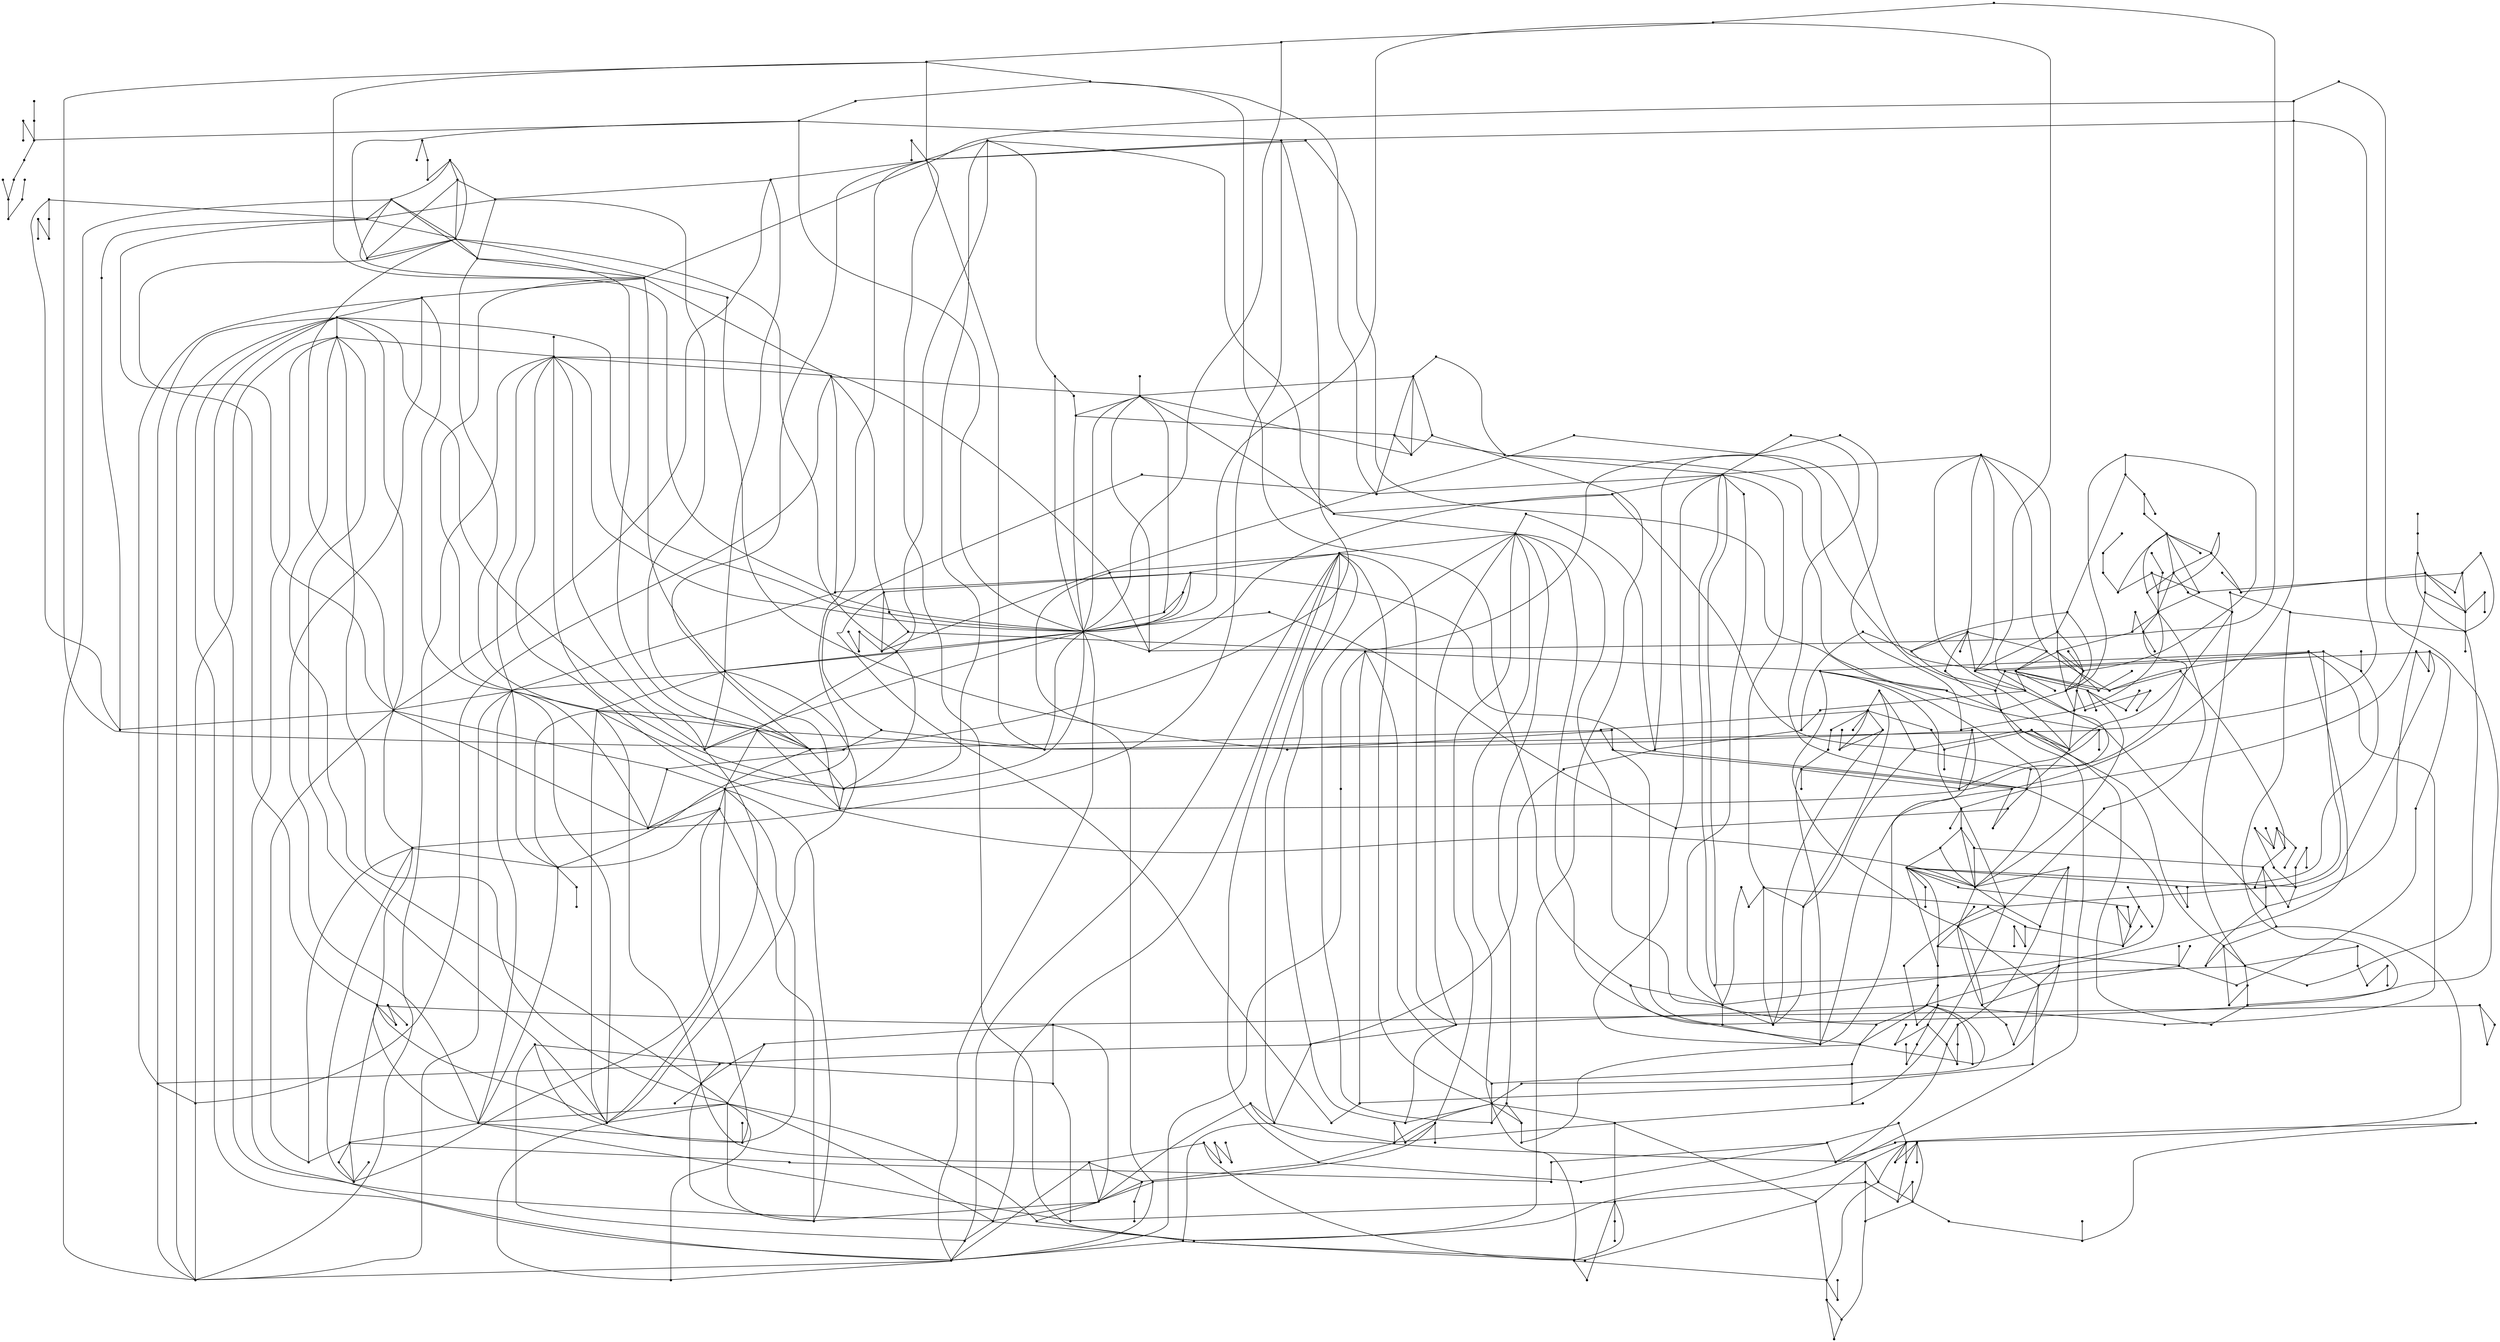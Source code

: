 graph {
  node [shape=point,comment="{\"directed\":false,\"doi\":\"10.1007/978-3-540-31843-9_2\",\"figure\":\"4 (4)\"}"]

  v0 [pos="1537.381804142442,1162.1626798172438"]
  v1 [pos="1528.7802234738374,1169.4960538406813"]
  v2 [pos="1517.111437136628,1179.5835121333243"]
  v3 [pos="1514.865179869186,1187.0876574376864"]
  v4 [pos="1505.5841388081394,1178.3709470291578"]
  v5 [pos="1501.1667242005815,1192.8543352941317"]
  v6 [pos="1490.3146893168605,1200.991847501163"]
  v7 [pos="1494.0070494186048,1191.558482632999"]
  v8 [pos="1474.874309593023,1210.5126960932853"]
  v9 [pos="1489.631222747093,1188.7960060298087"]
  v10 [pos="1485.3804142441859,1203.7585202713453"]
  v11 [pos="1483.2634356831395,1198.3919405797762"]
  v12 [pos="1453.8662336482557,1415.2459724604728"]
  v13 [pos="1467.4854560319768,1417.8252164383375"]
  v14 [pos="1464.2848382994184,1271.1794161657137"]
  v15 [pos="1455.7207122093023,1277.579270189965"]
  v16 [pos="1437.2841569767443,1288.0668902257723"]
  v17 [pos="1448.1319313226745,1328.4417732417228"]
  v18 [pos="1434.7752725290698,1332.2460436681552"]
  v19 [pos="1437.5674509447674,1411.900101488793"]
  v20 [pos="1413.3379632994188,1407.450129971866"]
  v21 [pos="1422.1811864098836,1335.3293363113844"]
  v22 [pos="1429.9118368459303,1470.0460060298087"]
  v23 [pos="1431.8372183866277,1360.9043383458895"]
  v24 [pos="1431.549663880814,1268.0168413976473"]
  v25 [pos="1424.7483194040697,1517.7501940587802"]
  v26 [pos="1432.5997274709302,1520.6126157303297"]
  v27 [pos="1425.4526435319767,1457.1335100988192"]
  v28 [pos="1427.3196493459302,1273.8876604894442"]
  v29 [pos="1411.879333212209,1286.9294110794508"]
  v30 [pos="1426.7529342296511,1365.845960762068"]
  v31 [pos="1424.5317314680233,1374.400101488793"]
  v32 [pos="1426.4320585029068,1358.9710497716708"]
  v33 [pos="1418.7263989825583,1361.008479581241"]
  v34 [pos="1415.621738735465,1454.371033495629"]
  v35 [pos="1421.056022892442,1471.3376625239493"]
  v36 [pos="1417.988817223837,1500.937678799991"]
  v37 [pos="1404.3612009447675,1509.612681851749"]
  v38 [pos="1422.368777252907,1400.5251828690016"]
  v39 [pos="1422.2604196947673,1465.6168881912672"]
  v40 [pos="1424.2566406249998,1295.3626259028556"]
  v41 [pos="1419.4641079215116,1382.7917996902906"]
  v42 [pos="1393.00496002907,1364.1459409256422"]
  v43 [pos="1384.9534974563953,1366.296031461124"]
  v44 [pos="1416.792687136628,1482.7167773107333"]
  v45 [pos="1417.37199309593,1437.3793546219313"]
  v46 [pos="1395.4887263808141,1417.6501218338453"]
  v47 [pos="1405.7949672965115,1351.6418719152255"]
  v48 [pos="1417.9845566860463,1349.6167762934806"]
  v49 [pos="1402.5776253633721,1472.0126732051017"]
  v50 [pos="1397.176535247093,1311.0251370926344"]
  v51 [pos="1416.4093659156977,1299.7835421422762"]
  v52 [pos="1379.8608194040698,1317.2085070470614"]
  v53 [pos="1404.5363281250002,1292.4377067744376"]
  v54 [pos="1390.9670875726742,1306.0168210525953"]
  v55 [pos="1410.9916151889533,1470.2127083003165"]
  v56 [pos="1409.0412427325582,1482.5084948400302"]
  v57 [pos="1407.8535701308138,1433.6501065750563"]
  v58 [pos="1405.0154796511629,1344.6792864660067"]
  v59 [pos="1398.8769349563954,1337.6418057938063"]
  v60 [pos="1382.2029705668606,1499.2251976191642"]
  v61 [pos="1403.0735010901162,1396.4959724604728"]
  v62 [pos="1403.9319040697674,1487.137629971866"]
  v63 [pos="1396.1305414244184,1484.1709399083895"]
  v64 [pos="1388.8958303052327,1481.8835202713453"]
  v65 [pos="1403.2610919331396,1450.4834755122306"]
  v66 [pos="1396.4972656250002,1466.6626238683505"]
  v67 [pos="1371.2550417877906,1470.7002266108634"]
  v68 [pos="1391.8213571947674,1477.5710050125563"]
  v69 [pos="1393.2090843023257,1428.6417905350172"]
  v70 [pos="1389.2000454215117,1387.55851823684"]
  v71 [pos="1395.9763353924418,1451.700109626814"]
  v72 [pos="1395.826389898256,1350.8501950760328"]
  v73 [pos="1392.825890261628,1317.758459236189"]
  v74 [pos="1392.7756540697674,1368.4959673742098"]
  v75 [pos="1391.9465661337208,1339.3168393631422"]
  v76 [pos="1386.2411973110466,1347.612661506697"]
  v77 [pos="1390.629551235465,1345.258484667504"]
  v78 [pos="1391.550590479651,1325.8669161657137"]
  v79 [pos="1381.119394985465,1310.4918424149"]
  v80 [pos="1369.667323764535,1318.5418708979728"]
  v81 [pos="1375.4016896802327,1319.4543464839103"]
  v82 [pos="1364.6830668604653,1327.7752184728427"]
  v83 [pos="1387.2538699127908,1326.4960233231031"]
  v84 [pos="1391.2003997093025,1454.558462287947"]
  v85 [pos="1387.9541242732557,1421.370977546736"]
  v86 [pos="1386.9371275436047,1338.729375984236"]
  v87 [pos="1378.202261991279,1345.379283414249"]
  v88 [pos="1355.0020439680234,1331.2044405797762"]
  v89 [pos="1357.777561773256,1346.7210395991447"]
  v90 [pos="1344.2208484738371,1350.6377164383375"]
  v91 [pos="1379.569195130814,1370.0793210525953"]
  v92 [pos="1369.9673419331393,1376.5126808344962"]
  v93 [pos="1363.995403343023,1363.7418373286368"]
  v94 [pos="1357.4274981831395,1362.2752133865797"]
  v95 [pos="1369.8090025436045,1326.7793917516512"]
  v96 [pos="1384.6784066133719,1441.8793622513258"]
  v97 [pos="1382.6405977470931,1287.3835507889235"]
  v98 [pos="1380.5860010901163,1300.8709851761305"]
  v99 [pos="1352.9642351017442,1311.7543800532462"]
  v100 [pos="1344.6835301598835,1317.5752901891512"]
  v101 [pos="1380.5026980377907,1333.508454149926"]
  v102 [pos="1370.942496366279,1339.8793800532462"]
  v103 [pos="1357.085828488372,1484.250158454939"]
  v104 [pos="1380.9567950581395,1356.6209419428947"]
  v105 [pos="1370.8675236191862,1371.7043820877516"]
  v106 [pos="1381.1735101744184,1391.5293637772047"]
  v107 [pos="1360.1613008720929,1384.566778327986"]
  v108 [pos="1380.2109465843023,1325.8002225418531"]
  v109 [pos="1350.5261900436046,1361.870982632999"]
  v110 [pos="1361.6699763808138,1318.4251411616447"]
  v111 [pos="1363.3120003633721,1307.6334897537672"]
  v112 [pos="1381.2110919331394,1378.4668230871005"]
  v113 [pos="1361.1948310319767,1357.741827156111"]
  v114 [pos="1335.9610010901163,1416.4168302078688"]
  v115 [pos="1370.6466115552325,1382.3335909704012"]
  v116 [pos="1376.5435773982558,1395.8585365473868"]
  v117 [pos="1376.964480377907,1415.8209744949781"]
  v118 [pos="1378.506477107558,1430.2209480464103"]
  v119 [pos="1347.083929869186,1324.7668210525953"]
  v120 [pos="1372.355277979651,1461.9835162023348"]
  v121 [pos="1370.0172601744184,1450.654310371443"]
  v122 [pos="1372.347011264535,1346.4917762934806"]
  v123 [pos="1367.6669058866278,1348.479360725447"]
  v124 [pos="1374.284792877907,1403.421046719913"]
  v125 [pos="1351.3679960029071,1323.504283414249"]
  v126 [pos="1348.3549055232556,1429.8168444494052"]
  v127 [pos="1350.8221384447675,1374.1126004715406"]
  v128 [pos="1328.9512718023257,1336.2751269201083"]
  v129 [pos="1369.5672329215117,1407.883479581241"]
  v130 [pos="1369.2630178052327,1365.9501655757072"]
  v131 [pos="1343.6416696947674,1382.4709836502516"]
  v132 [pos="1359.6945494186048,1335.0626889725172"]
  v133 [pos="1330.4225563226746,1353.7460589269442"]
  v134 [pos="1353.672628997093,1337.4335233231031"]
  v135 [pos="1344.0458484738374,1368.9293169835848"]
  v136 [pos="1341.3161791424418,1297.1252067744376"]
  v137 [pos="1359.677952398256,1430.4793302078688"]
  v138 [pos="1359.1778797238371,1415.0334938227775"]
  v139 [pos="1351.3847837936046,1405.2668515701735"]
  v140 [pos="1348.5175054505812,1337.7252205073478"]
  v141 [pos="1357.185855741279,1371.6751360753817"]
  v142 [pos="1337.1029523982556,1356.5085355301344"]
  v143 [pos="1346.1754814680232,1344.979375984236"]
  v144 [pos="1356.0938862645348,1299.0752164383375"]
  v145 [pos="1330.897574491279,1425.0876370926344"]
  v146 [pos="1322.7294240552324,1414.4584917882723"]
  v147 [pos="1335.1651071947674,1368.958435839379"]
  v148 [pos="1342.983066860465,1334.0043647944572"]
  v149 [pos="1353.418395712209,1425.570959236189"]
  v150 [pos="1352.2681776889535,1306.2792722244703"]
  v151 [pos="1351.6055686773257,1380.625178799991"]
  v152 [pos="1337.6987917877905,1330.0834917882723"]
  v153 [pos="1346.7755178052325,1355.4917915522697"]
  v154 [pos="1344.7168513808138,1359.8085665563387"]
  v155 [pos="1348.5425599563955,1297.875112678572"]
  v156 [pos="1347.2340025436047,1409.5709744949781"]
  v157 [pos="1276.1916333575582,1341.0418454666578"]
  v158 [pos="1339.941042877907,1324.495977546736"]
  v159 [pos="1324.642214752907,1305.3001665929598"]
  v160 [pos="1304.171793241279,1343.1001289546134"]
  v161 [pos="1334.7024255087208,1310.9334572016837"]
  v162 [pos="1336.711110101744,1299.6751411616447"]
  v163 [pos="1332.6520257994184,1346.2876899897697"]
  v164 [pos="1334.2564680232558,1432.4709836502516"]
  v165 [pos="1332.2103288517442,1271.0251116613192"]
  v166 [pos="1329.213898982558,1401.3543708979728"]
  v167 [pos="1329.0181050145347,1328.2961153844637"]
  v168 [pos="1318.6618822674418,1336.0209409256422"]
  v169 [pos="1328.6055323401163,1283.8085436681552"]
  v170 [pos="1303.850917514535,1277.8876248856031"]
  v171 [pos="1324.642214752907,1317.4709582189364"]
  v172 [pos="1322.333511991279,1312.4668383458895"]
  v173 [pos="1324.66300872093,1325.262604540551"]
  v174 [pos="1291.8903161337207,1312.3209897537672"]
  v175 [pos="1281.7342750726743,1309.3542996902906"]
  v176 [pos="1322.8127271075582,1329.4501248856031"]
  v177 [pos="1317.286746002907,1328.1877144038322"]
  v178 [pos="1291.2360374273258,1324.9085370560133"]
  v179 [pos="1321.4957757994184,1420.300192024275"]
  v180 [pos="1322.9670603197674,1399.5960497716708"]
  v181 [pos="1292.3236191860465,1357.1001950760328"]
  v182 [pos="1315.8114553052324,1412.38761979934"]
  v183 [pos="1314.6445766715115,1417.6667793452384"]
  v184 [pos="1316.3323855377907,1422.3877215246005"]
  v185 [pos="1322.1084029796511,1295.8710614700758"]
  v186 [pos="1289.5524255087207,1291.0127901891512"]
  v187 [pos="1321.5458848110466,1385.9876259028556"]
  v188 [pos="1319.6247638081395,1353.9460126419508"]
  v189 [pos="1308.9767896075582,1330.858511116072"]
  v190 [pos="1302.842378270349,1324.0418378372633"]
  v191 [pos="1316.478261264535,1495.8960477371656"]
  v192 [pos="1313.040070857558,1500.4876716792228"]
  v193 [pos="1311.0646438953488,1431.9710039953036"]
  v194 [pos="1316.1573855377906,1306.2251035232985"]
  v195 [pos="1313.2900436046511,1292.07511979934"]
  v196 [pos="1292.4904160610463,1295.1793296992423"]
  v197 [pos="1284.6098201308141,1296.8960070470614"]
  v198 [pos="1300.7628542877906,1333.5210426509025"]
  v199 [pos="1310.4229560319768,1311.5293129145743"]
  v200 [pos="1306.8764080668604,1428.9876564204337"]
  v201 [pos="1310.4396166424417,1342.8793851395094"]
  v202 [pos="1307.6266442587207,1500.5167905350172"]
  v203 [pos="1296.6995730377907,1430.2710477371656"]
  v204 [pos="1307.697483648256,1442.1001696447177"]
  v205 [pos="1304.8927779796513,1297.641780362491"]
  v206 [pos="1298.1664698401164,1417.058462287947"]
  v207 [pos="1279.8172874273255,1329.312668627465"]
  v208 [pos="1300.1043150436046,1286.9251513341708"]
  v209 [pos="1279.7964934593024,1285.812658454939"]
  v210 [pos="1299.6334938226746,1489.9668637772047"]
  v211 [pos="1286.943640988372,1429.4252657750887"]
  v212 [pos="1279.2129269622092,1432.7542885005118"]
  v213 [pos="1297.4747365552325,1422.6042691727125"]
  v214 [pos="1296.845512354651,1309.5543169835848"]
  v215 [pos="1273.5911155523254,1313.0960090815665"]
  v216 [pos="1293.853152252907,1343.4626523514235"]
  v217 [pos="1293.7199309593025,1316.9543210525953"]
  v218 [pos="1260.3219567587207,1303.3376320063712"]
  v219 [pos="1293.0613281249998,1304.058482632999"]
  v220 [pos="1277.2250999273256,1375.4126492996656"]
  v221 [pos="1267.1857467296513,1384.671046719913"]
  v222 [pos="1196.9560592296511,1333.6709602534415"]
  v223 [pos="1292.1237554505815,1422.0876320063712"]
  v224 [pos="1286.7602470930233,1422.112681851749"]
  v225 [pos="1291.9528252180232,1429.5084897537672"]
  v226 [pos="1273.3494095203487,1325.6751004715406"]
  v227 [pos="1249.653379360465,1327.6709500809156"]
  v228 [pos="1258.209175145349,1296.3751737137281"]
  v229 [pos="1288.9314044331395,1527.0710253576083"]
  v230 [pos="1286.9852289244186,1519.2793790359938"]
  v231 [pos="1288.2104196947676,1494.2793790359938"]
  v232 [pos="1284.568105014535,1506.629334276879"]
  v233 [pos="1271.815679505814,1467.929357673689"]
  v234 [pos="1282.8136537063951,1428.5960141678297"]
  v235 [pos="1241.5851289970929,1422.171046719913"]
  v236 [pos="1226.6948673691859,1421.8501035232985"]
  v237 [pos="1256.4254087936047,1422.8209439774"]
  v238 [pos="1280.4924236918605,1411.4251716792228"]
  v239 [pos="1231.4082303779069,1393.5627245763583"]
  v240 [pos="1280.2965025436047,1274.3918363113844"]
  v241 [pos="1279.9838935319767,1266.4543413976473"]
  v242 [pos="1228.912000363372,1449.2751065750563"]
  v243 [pos="1259.2468386627907,1385.8710233231031"]
  v244 [pos="1245.2358375726744,1385.4667925695223"]
  v245 [pos="1276.4082212936046,1500.962601488793"]
  v246 [pos="1260.5885901162792,1396.5668622513258"]
  v247 [pos="1275.4247365552324,1334.237697110538"]
  v248 [pos="1274.6288426598835,1330.0042732417228"]
  v249 [pos="1274.5371457122092,1399.5585385818922"]
  v250 [pos="1266.2897619912792,1403.2918556391837"]
  v251 [pos="1265.1186864098836,1710.1626976191642"]
  v252 [pos="1198.8521893168604,1429.3293261388583"]
  v253 [pos="1185.0246457122093,1436.870982632999"]
  v254 [pos="1203.5489553052325,1427.9501859207594"]
  v255 [pos="1237.1634538517442,1328.3793393631422"]
  v256 [pos="1263.3349836482557,1329.033559944197"]
  v257 [pos="1262.834847383721,1700.1959744949781"]
  v258 [pos="1258.3923782703487,1687.3376472651603"]
  v259 [pos="1262.113926235465,1439.971059944197"]
  v260 [pos="1221.8023074127905,1413.7085223058505"]
  v261 [pos="1261.5345566860465,1478.862661506697"]
  v262 [pos="1261.1387718023257,1512.879334276879"]
  v263 [pos="1259.9843568313954,1523.070933804874"]
  v264 [pos="1259.8134901889534,1412.720960762068"]
  v265 [pos="1246.4444313226745,1406.7918403803947"]
  v266 [pos="1259.642687136628,1575.8584602534415"]
  v267 [pos="1248.040543241279,1395.5126706619703"]
  v268 [pos="1257.3298510174418,1279.200135058129"]
  v269 [pos="1256.600472383721,1624.0710202713453"]
  v270 [pos="1252.6248183139533,1669.7376513341708"]
  v271 [pos="1240.572456395349,1690.1793424149"]
  v272 [pos="1250.5950218023254,1473.2584897537672"]
  v273 [pos="1250.2659429505816,1391.1459867020094"]
  v274 [pos="1250.215961119186,1333.5626228510978"]
  v275 [pos="1245.9901435319766,1412.2959399083895"]
  v276 [pos="1245.0233194040698,1440.4543820877516"]
  v277 [pos="1243.3313135901162,1446.2918861567618"]
  v278 [pos="1243.8313226744185,1700.4127128779533"]
  v279 [pos="1242.9977834302326,1307.3126737137281"]
  v280 [pos="1240.5850472383722,1313.2793052851798"]
  v281 [pos="1230.0537609011626,1311.4043180008375"]
  v282 [pos="1221.4855650436048,1302.5876625239493"]
  v283 [pos="1236.825917514535,1431.8710589269442"]
  v284 [pos="1240.0348019622093,1317.5959531326735"]
  v285 [pos="1196.9059502180232,1374.1293851395094"]
  v286 [pos="1220.6979378633719,1319.4543464839103"]
  v287 [pos="1211.3920330668604,1316.4709989090406"]
  v288 [pos="1234.8463571947673,1289.4542320429923"]
  v289 [pos="1233.8087572674417,1688.9543159663322"]
  v290 [pos="1225.0737009447676,1683.1500633418204"]
  v291 [pos="1231.4832031249998,1702.2501889725172"]
  v292 [pos="1226.128152252907,1695.2001833776278"]
  v293 [pos="1225.553043241279,1295.6627154210848"]
  v294 [pos="1200.2524436773256,1289.179383105004"]
  v295 [pos="1227.7699854651164,1454.2668922602775"]
  v296 [pos="1228.1034520348835,1306.4959470291578"]
  v297 [pos="1226.790761264535,1285.187683886254"]
  v298 [pos="1226.6739462209302,1700.1084907710197"]
  v299 [pos="1219.531059229651,1286.0293332596266"]
  v300 [pos="1220.1603470203488,1290.9001930415275"]
  v301 [pos="1208.3039698401162,1444.712601488793"]
  v302 [pos="1219.3392078488373,1464.0917722244703"]
  v303 [pos="1211.750426962209,1456.262614713077"]
  v304 [pos="1218.8517896075582,1277.8835558751864"]
  v305 [pos="1204.886636991279,1468.0710100988192"]
  v306 [pos="1190.69230559593,1372.0793668289625"]
  v307 [pos="1214.5467387354652,1378.9709989090406"]
  v308 [pos="1211.4586755087207,1627.5084439774"]
  v309 [pos="1201.8778070494186,1553.2043719152255"]
  v310 [pos="1212.233839026163,1305.2002851028883"]
  v311 [pos="1211.8253997093025,1348.6627205073478"]
  v312 [pos="1211.2586210029071,1334.4668332596266"]
  v313 [pos="1179.8195403343025,1348.9918017247958"]
  v314 [pos="1210.9044240552325,1387.4626421788973"]
  v315 [pos="1206.645285247093,1457.1084602534415"]
  v316 [pos="1189.2795875726742,1464.2043057938063"]
  v317 [pos="1200.3774618459302,1469.712601488793"]
  v318 [pos="1204.319921875,1417.5626381098868"]
  v319 [pos="1203.3363099563953,1478.18351823684"]
  v320 [pos="1203.8864916424418,1407.0793413976473"]
  v321 [pos="1194.93058684593,1412.375158454939"]
  v322 [pos="1199.1981195494186,1423.3792885005118"]
  v323 [pos="1198.8355287063955,1324.1876228510978"]
  v324 [pos="1187.1707485465117,1321.2710324783766"]
  v325 [pos="1140.8080214389533,1370.0835172195875"]
  v326 [pos="1198.0894894622093,1477.471059944197"]
  v327 [pos="1173.1640715843023,1286.129278327986"]
  v328 [pos="1199.594031613372,1456.291860725447"]
  v329 [pos="1197.8436500726743,1386.1086153844637"]
  v330 [pos="1177.4065497819765,1411.1627205073478"]
  v331 [pos="1196.1140624999998,1359.5751706619703"]
  v332 [pos="1195.4099291424418,1436.5585589269442"]
  v333 [pos="1193.0427234738372,1476.5459958572828"]
  v334 [pos="1154.798101380814,1464.8876452306552"]
  v335 [pos="1187.9126544331393,1490.3835558751864"]
  v336 [pos="1163.1455759447674,1471.9792946040275"]
  v337 [pos="1133.9067132994187,1342.812627937361"]
  v338 [pos="1189.4463844476745,1403.3835355301344"]
  v339 [pos="1185.2496275436047,1497.500127937361"]
  v340 [pos="1172.3056050145349,1413.379313931827"]
  v341 [pos="1185.2622183866279,1444.5710126419508"]
  v342 [pos="1168.988363008721,1462.5834409256422"]
  v343 [pos="1180.1444858284885,1381.1626696447177"]
  v344 [pos="1168.22566315407,1343.5210172195875"]
  v345 [pos="1147.8594022529069,1334.5334633051993"]
  v346 [pos="1174.851816860465,1334.1751360753817"]
  v347 [pos="1164.1332576308141,1355.0876879552645"]
  v348 [pos="1176.752207485465,1456.262614713077"]
  v349 [pos="1173.272429142442,1419.2376716792228"]
  v350 [pos="1161.424445857558,1423.7542732417228"]
  v351 [pos="1163.9165425145347,1428.8042966385328"]
  v352 [pos="1166.5087300145349,1269.5793413976473"]
  v353 [pos="1155.0731922238374,1388.746033495629"]
  v354 [pos="1169.5717387354653,1326.187668627465"]
  v355 [pos="1167.7922329215116,1443.970960762068"]
  v356 [pos="1156.5818041424418,1430.1501218338453"]
  v357 [pos="1162.4620457848837,1362.2835421422762"]
  v358 [pos="1150.6390534156976,1321.400159980818"]
  v359 [pos="1135.477897892442,1359.8085665563387"]
  v360 [pos="1158.7614189680232,1368.5876472651603"]
  v361 [pos="1158.1403978924418,1435.1626340408766"]
  v362 [pos="1157.3445675872094,1306.4668917516512"]
  v363 [pos="1152.8102743459303,1303.9919161657137"]
  v364 [pos="1156.990179869186,1352.912611152693"]
  v365 [pos="1156.3317678052326,1484.4002032140536"]
  v366 [pos="1144.7004996366277,1474.3876401443922"]
  v367 [pos="1152.5102561773256,1411.1376706619703"]
  v368 [pos="1101.7591115552327,1298.1001798172438"]
  v369 [pos="1095.6287699854652,1293.6709348221266"]
  v370 [pos="1149.9305959302324,1383.258464322452"]
  v371 [pos="1102.7592569040698,1284.3251808344962"]
  v372 [pos="1146.6299509447674,1500.2793892085197"]
  v373 [pos="1141.1790061773254,1507.183482632999"]
  v374 [pos="1132.8774436773256,1301.1668149490797"]
  v375 [pos="1123.0755359738373,1298.6125572383048"]
  v376 [pos="1127.2638353924417,1374.233526374861"]
  v377 [pos="1139.0744276889536,1379.700114713077"]
  v378 [pos="1138.5784247819765,1479.9334470291578"]
  v379 [pos="1140.4662881540698,1365.8959968745353"]
  v380 [pos="1136.7280159883721,1484.9293017247958"]
  v381 [pos="1134.744449491279,1288.933462287947"]
  v382 [pos="1129.7268077761628,1279.2376462479078"]
  v383 [pos="1127.1680050872092,1274.487712369327"]
  v384 [pos="1132.0271802325583,1437.3376472651603"]
  v385 [pos="1132.2648164970929,1394.9085497716708"]
  v386 [pos="1110.8566315406977,1381.5667732417228"]
  v387 [pos="1129.6101199127907,1316.4876564204337"]
  v388 [pos="1131.59375,1370.3918719152255"]
  v389 [pos="1126.91796875,1398.8626106440665"]
  v390 [pos="1126.6596656976744,1338.5959887365145"]
  v391 [pos="1125.8219295058138,1450.4293068110587"]
  v392 [pos="1122.9213935319767,1441.296031461124"]
  v393 [pos="1124.521702398256,1311.2293505529208"]
  v394 [pos="1121.4753542877907,1261.5043902257723"]
  v395 [pos="1117.8912881540696,1415.9543617426993"]
  v396 [pos="1116.8203034156977,1251.3584399083895"]
  v397 [pos="1114.9031885901163,1494.5875429967684"]
  v398 [pos="1096.3580850290696,1497.9252759476149"]
  v399 [pos="1113.9696220930232,1353.2834633051993"]
  v400 [pos="1110.3982103924418,1348.3752194900953"]
  v401 [pos="1089.6735555959303,1344.0835579096915"]
  v402 [pos="1105.1138717296512,1359.0292874832594"]
  v403 [pos="1098.0042423691862,1355.7126625239493"]
  v404 [pos="1085.768613735465,1354.4834399083895"]
  v405 [pos="1107.114289607558,1377.4294161657137"]
  v406 [pos="1095.9289789244185,1372.491862759952"]
  v407 [pos="1097.4541878633722,1381.8543378372633"]
  v408 [pos="1104.0304233284883,1343.8418332596266"]
  v409 [pos="1084.914344113372,1279.6834572016837"]
  v410 [pos="1102.6508993459302,1351.8792732417228"]
  v411 [pos="1099.4628724563954,1364.325104540551"]
  v412 [pos="1098.1876362645348,1482.0836011429274"]
  v413 [pos="1081.5094749273258,1492.8626004715406"]
  v414 [pos="1092.8449218750002,1360.9585070470614"]
  v415 [pos="1095.2412518168603,1309.3835457026603"]
  v416 [pos="1090.4445221656977,1502.5126401443922"]
  v417 [pos="1085.7936046511627,1328.3502205073478"]
  v418 [pos="1082.9514444040697,1338.0918129145743"]
  v419 [pos="1087.7023891715116,1289.325104540551"]
  v420 [pos="1072.0036428052326,1282.5584673742098"]
  v421 [pos="1084.8477016715115,1348.0418149490797"]
  v422 [pos="1084.6143259447674,1375.4084531326735"]
  v423 [pos="1086.1853833575583,1316.1084755122306"]
  v424 [pos="1086.3645803052327,1305.7584388911368"]
  v425 [pos="1056.629937318314,1356.3376370926344"]
  v426 [pos="1078.2297510901162,1335.8876808344962"]
  v427 [pos="1079.167387354651,1331.0418708979728"]
  v428 [pos="1070.0865279796512,1500.6126665929598"]
  v429 [pos="1079.8216660610465,1314.9294161657137"]
  v430 [pos="1059.988862645349,1268.237712369327"]
  v431 [pos="1074.8540697674418,1270.2876035232985"]
  v432 [pos="1071.4909792877907,1263.8042076289298"]
  v433 [pos="1064.2188135901163,1273.3710233231031"]
  v434 [pos="1063.0685955668605,1297.1002205073478"]
  v435 [pos="1069.432312863372,1309.3460345128817"]
  v436 [pos="1066.5443359375,1304.4460558751864"]
  v437 [pos="1062.151785065407,1304.1084551671786"]
  v438 [pos="1030.1832530886627,1290.4877606888258"]
  v439 [pos="1053.1375681322675,1289.7417966385328"]
  v440 [pos="1049.6244049781976,1273.9085141678297"]
  v441 [pos="1053.0625635901163,1282.0876065750563"]
  v442 [pos="1045.9362418241278,1289.995982632999"]
  v443 [pos="1044.8276435319767,1301.925176765486"]
  v444 [pos="1046.7155386991278,1261.9668586909415"]
  v445 [pos="1038.0972020348836,1253.0667885005118"]
  v446 [pos="1042.9105922965116,1280.358531461124"]
  v447 [pos="1042.8606422601745,1267.3335019607985"]
  v448 [pos="1034.088194949128,1357.7085121333243"]
  v449 [pos="1027.6327807049418,1358.5001889725172"]
  v450 [pos="1031.3084484011629,1269.2001604894442"]
  v451 [pos="1030.5625045421511,1246.3834388911368"]
  v452 [pos="1026.0616279069768,1266.7167925695223"]
  v453 [pos="1024.144672056686,1288.9710370560133"]
  v454 [pos="1007.7291378997093,1281.875127937361"]
  v455 [pos="989.2798646438953,1276.4210009435458"]

  v0 -- v1 [id="-1",pos="1537.381804142442,1162.1626798172438 1535.3605922965116,1163.8709648310783 1535.3605922965116,1163.8709648310783 1535.3605922965116,1163.8709648310783 1528.7802234738374,1169.4960538406813 1528.7802234738374,1169.4960538406813 1528.7802234738374,1169.4960538406813"]
  v455 -- v454 [id="-2",pos="989.2798646438953,1276.4210009435458 990.8176326308139,1275.883573677107 990.8176326308139,1275.883573677107 990.8176326308139,1275.883573677107 1007.7291378997093,1281.875127937361 1007.7291378997093,1281.875127937361 1007.7291378997093,1281.875127937361"]
  v454 -- v453 [id="-4",pos="1007.7291378997093,1281.875127937361 1024.144672056686,1288.9710370560133 1024.144672056686,1288.9710370560133 1024.144672056686,1288.9710370560133"]
  v453 -- v438 [id="-5",pos="1024.144672056686,1288.9710370560133 1030.1832530886627,1290.4877606888258 1030.1832530886627,1290.4877606888258 1030.1832530886627,1290.4877606888258"]
  v452 -- v450 [id="-10",pos="1026.0616279069768,1266.7167925695223 1031.3084484011629,1269.2001604894442 1031.3084484011629,1269.2001604894442 1031.3084484011629,1269.2001604894442"]
  v450 -- v441 [id="-11",pos="1031.3084484011629,1269.2001604894442 1033.4297510901163,1271.1668276647372 1033.4297510901163,1271.1668276647372 1033.4297510901163,1271.1668276647372 1053.0625635901163,1282.0876065750563 1053.0625635901163,1282.0876065750563 1053.0625635901163,1282.0876065750563"]
  v448 -- v425 [id="-15",pos="1034.088194949128,1357.7085121333243 1036.8928688226745,1357.450193550154 1036.8928688226745,1357.450193550154 1036.8928688226745,1357.450193550154 1056.629937318314,1356.3376370926344 1056.629937318314,1356.3376370926344 1056.629937318314,1356.3376370926344"]
  v448 -- v449 [id="-17",pos="1034.088194949128,1357.7085121333243 1027.6327807049418,1358.5001889725172 1027.6327807049418,1358.5001889725172 1027.6327807049418,1358.5001889725172"]
  v445 -- v444 [id="-18",pos="1038.0972020348836,1253.0667885005118 1040.3435228924418,1256.166802233422 1040.3435228924418,1256.166802233422 1040.3435228924418,1256.166802233422 1046.7155386991278,1261.9668586909415 1046.7155386991278,1261.9668586909415 1046.7155386991278,1261.9668586909415"]
  v447 -- v440 [id="-19",pos="1042.8606422601745,1267.3335019607985 1049.6244049781976,1273.9085141678297 1049.6244049781976,1273.9085141678297 1049.6244049781976,1273.9085141678297"]
  v446 -- v441 [id="-20",pos="1042.9105922965116,1280.358531461124 1045.1527162063953,1281.4251843948805 1045.1527162063953,1281.4251843948805 1045.1527162063953,1281.4251843948805 1053.0625635901163,1282.0876065750563 1053.0625635901163,1282.0876065750563 1053.0625635901163,1282.0876065750563"]
  v446 -- v439 [id="-21",pos="1042.9105922965116,1280.358531461124 1045.1527162063953,1281.4251843948805 1045.1527162063953,1281.4251843948805 1045.1527162063953,1281.4251843948805 1053.1375681322675,1289.7417966385328 1053.1375681322675,1289.7417966385328 1053.1375681322675,1289.7417966385328"]
  v442 -- v438 [id="-23",pos="1045.9362418241278,1289.995982632999 1030.1832530886627,1290.4877606888258 1030.1832530886627,1290.4877606888258 1030.1832530886627,1290.4877606888258"]
  v430 -- v371 [id="-24",pos="1059.988862645349,1268.237712369327 1063.4645076308138,1268.9418419062736 1063.4645076308138,1268.9418419062736 1063.4645076308138,1268.9418419062736 1076.3919331395348,1272.3334892451408 1076.3919331395348,1272.3334892451408 1076.3919331395348,1272.3334892451408 1102.7592569040698,1284.3251808344962 1102.7592569040698,1284.3251808344962 1102.7592569040698,1284.3251808344962"]
  v444 -- v369 [id="-27",pos="1046.7155386991278,1261.9668586909415 1055.4129814680232,1283.4376915156486 1055.4129814680232,1283.4376915156486 1055.4129814680232,1283.4376915156486 1095.6287699854652,1293.6709348221266 1095.6287699854652,1293.6709348221266 1095.6287699854652,1293.6709348221266"]
  v442 -- v434 [id="-28",pos="1045.9362418241278,1289.995982632999 1063.0685955668605,1297.1002205073478 1063.0685955668605,1297.1002205073478 1063.0685955668605,1297.1002205073478"]
  v439 -- v436 [id="-29",pos="1053.1375681322675,1289.7417966385328 1066.5443359375,1304.4460558751864 1066.5443359375,1304.4460558751864 1066.5443359375,1304.4460558751864"]
  v442 -- v441 [id="-30",pos="1045.9362418241278,1289.995982632999 1055.4129814680232,1283.4376915156486 1055.4129814680232,1283.4376915156486 1055.4129814680232,1283.4376915156486 1053.0625635901163,1282.0876065750563 1053.0625635901163,1282.0876065750563 1053.0625635901163,1282.0876065750563"]
  v444 -- v430 [id="-31",pos="1046.7155386991278,1261.9668586909415 1059.988862645349,1268.237712369327 1059.988862645349,1268.237712369327 1059.988862645349,1268.237712369327"]
  v441 -- v429 [id="-32",pos="1053.0625635901163,1282.0876065750563 1055.4129814680232,1283.4376915156486 1055.4129814680232,1283.4376915156486 1055.4129814680232,1283.4376915156486 1079.8216660610465,1314.9294161657137 1079.8216660610465,1314.9294161657137 1079.8216660610465,1314.9294161657137"]
  v451 -- v445 [id="-33",pos="1030.5625045421511,1246.3834388911368 1038.0972020348836,1253.0667885005118 1038.0972020348836,1253.0667885005118 1038.0972020348836,1253.0667885005118"]
  v429 -- v379 [id="-34",pos="1079.8216660610465,1314.9294161657137 1081.7303234011629,1316.3627250849845 1081.7303234011629,1316.3627250849845 1081.7303234011629,1316.3627250849845 1140.4662881540698,1365.8959968745353 1140.4662881540698,1365.8959968745353 1140.4662881540698,1365.8959968745353"]
  v439 -- v440 [id="-35",pos="1053.1375681322675,1289.7417966385328 1049.6244049781976,1273.9085141678297 1049.6244049781976,1273.9085141678297 1049.6244049781976,1273.9085141678297"]
  v430 -- v433 [id="-38",pos="1059.988862645349,1268.237712369327 1064.2188135901163,1273.3710233231031 1064.2188135901163,1273.3710233231031 1064.2188135901163,1273.3710233231031"]
  v430 -- v440 [id="-39",pos="1059.988862645349,1268.237712369327 1049.6244049781976,1273.9085141678297 1049.6244049781976,1273.9085141678297 1049.6244049781976,1273.9085141678297"]
  v437 -- v434 [id="-41",pos="1062.151785065407,1304.1084551671786 1063.0685955668605,1297.1002205073478 1063.0685955668605,1297.1002205073478 1063.0685955668605,1297.1002205073478"]
  v437 -- v439 [id="-42",pos="1062.151785065407,1304.1084551671786 1053.1375681322675,1289.7417966385328 1053.1375681322675,1289.7417966385328 1053.1375681322675,1289.7417966385328"]
  v437 -- v438 [id="-43",pos="1062.151785065407,1304.1084551671786 1030.1832530886627,1290.4877606888258 1030.1832530886627,1290.4877606888258 1030.1832530886627,1290.4877606888258"]
  v437 -- v443 [id="-44",pos="1062.151785065407,1304.1084551671786 1047.582367369186,1302.446073677107 1047.582367369186,1302.446073677107 1047.582367369186,1302.446073677107 1045.1069313226744,1303.6127352575106 1045.1069313226744,1303.6127352575106 1045.1069313226744,1303.6127352575106 1044.8276435319767,1301.925176765486 1044.8276435319767,1301.925176765486 1044.8276435319767,1301.925176765486"]
  v437 -- v435 [id="-45",pos="1062.151785065407,1304.1084551671786 1069.432312863372,1309.3460345128817 1069.432312863372,1309.3460345128817 1069.432312863372,1309.3460345128817"]
  v429 -- v423 [id="-46",pos="1079.8216660610465,1314.9294161657137 1081.7303234011629,1316.3627250849845 1081.7303234011629,1316.3627250849845 1081.7303234011629,1316.3627250849845 1086.1853833575583,1316.1084755122306 1086.1853833575583,1316.1084755122306 1086.1853833575583,1316.1084755122306"]
  v437 -- v436 [id="-47",pos="1062.151785065407,1304.1084551671786 1066.5443359375,1304.4460558751864 1066.5443359375,1304.4460558751864 1066.5443359375,1304.4460558751864"]
  v434 -- v429 [id="-48",pos="1063.0685955668605,1297.1002205073478 1079.8216660610465,1314.9294161657137 1079.8216660610465,1314.9294161657137 1079.8216660610465,1314.9294161657137"]
  v429 -- v401 [id="-49",pos="1079.8216660610465,1314.9294161657137 1081.7303234011629,1316.3627250849845 1081.7303234011629,1316.3627250849845 1081.7303234011629,1316.3627250849845 1081.9596293604652,1331.4127230504794 1081.9596293604652,1331.4127230504794 1081.9596293604652,1331.4127230504794 1089.6735555959303,1344.0835579096915 1089.6735555959303,1344.0835579096915 1089.6735555959303,1344.0835579096915"]
  v436 -- v429 [id="-50",pos="1066.5443359375,1304.4460558751864 1079.8216660610465,1314.9294161657137 1079.8216660610465,1314.9294161657137 1079.8216660610465,1314.9294161657137"]
  v435 -- v429 [id="-51",pos="1069.432312863372,1309.3460345128817 1079.8216660610465,1314.9294161657137 1079.8216660610465,1314.9294161657137 1079.8216660610465,1314.9294161657137"]
  v429 -- v390 [id="-52",pos="1079.8216660610465,1314.9294161657137 1081.7303234011629,1316.3627250849845 1081.7303234011629,1316.3627250849845 1081.7303234011629,1316.3627250849845 1126.6596656976744,1338.5959887365145 1126.6596656976744,1338.5959887365145 1126.6596656976744,1338.5959887365145"]
  v420 -- v409 [id="-55",pos="1072.0036428052326,1282.5584673742098 1084.914344113372,1279.6834572016837 1084.914344113372,1279.6834572016837 1084.914344113372,1279.6834572016837"]
  v420 -- v434 [id="-56",pos="1072.0036428052326,1282.5584673742098 1063.0685955668605,1297.1002205073478 1063.0685955668605,1297.1002205073478 1063.0685955668605,1297.1002205073478"]
  v420 -- v433 [id="-57",pos="1072.0036428052326,1282.5584673742098 1064.2188135901163,1273.3710233231031 1064.2188135901163,1273.3710233231031 1064.2188135901163,1273.3710233231031"]
  v431 -- v409 [id="-58",pos="1074.8540697674418,1270.2876035232985 1076.3919331395348,1272.3334892451408 1076.3919331395348,1272.3334892451408 1076.3919331395348,1272.3334892451408 1084.914344113372,1279.6834572016837 1084.914344113372,1279.6834572016837 1084.914344113372,1279.6834572016837"]
  v431 -- v432 [id="-62",pos="1074.8540697674418,1270.2876035232985 1071.4909792877907,1263.8042076289298 1071.4909792877907,1263.8042076289298 1071.4909792877907,1263.8042076289298"]
  v409 -- v369 [id="-63",pos="1084.914344113372,1279.6834572016837 1095.6287699854652,1293.6709348221266 1095.6287699854652,1293.6709348221266 1095.6287699854652,1293.6709348221266"]
  v427 -- v423 [id="-67",pos="1079.167387354651,1331.0418708979728 1081.9596293604652,1331.4127230504794 1081.9596293604652,1331.4127230504794 1081.9596293604652,1331.4127230504794 1086.1853833575583,1316.1084755122306 1086.1853833575583,1316.1084755122306 1086.1853833575583,1316.1084755122306"]
  v413 -- v428 [id="-68",pos="1081.5094749273258,1492.8626004715406 1070.0865279796512,1500.6126665929598 1070.0865279796512,1500.6126665929598 1070.0865279796512,1500.6126665929598"]
  v390 -- v337 [id="-69",pos="1126.6596656976744,1338.5959887365145 1133.9067132994187,1342.812627937361 1133.9067132994187,1342.812627937361 1133.9067132994187,1342.812627937361"]
  v427 -- v401 [id="-70",pos="1079.167387354651,1331.0418708979728 1081.9596293604652,1331.4127230504794 1081.9596293604652,1331.4127230504794 1081.9596293604652,1331.4127230504794 1089.6735555959303,1344.0835579096915 1089.6735555959303,1344.0835579096915 1089.6735555959303,1344.0835579096915"]
  v423 -- v324 [id="-73",pos="1086.1853833575583,1316.1084755122306 1086.7646257267443,1312.4209984004142 1086.7646257267443,1312.4209984004142 1086.7646257267443,1312.4209984004142 1103.6053234011629,1299.9418520787997 1103.6053234011629,1299.9418520787997 1103.6053234011629,1299.9418520787997 1145.5797601744187,1307.9126620153231 1145.5797601744187,1307.9126620153231 1145.5797601744187,1307.9126620153231 1187.1707485465117,1321.2710324783766 1187.1707485465117,1321.2710324783766 1187.1707485465117,1321.2710324783766"]
  v426 -- v437 [id="-74",pos="1078.2297510901162,1335.8876808344962 1081.9596293604652,1331.4127230504794 1081.9596293604652,1331.4127230504794 1081.9596293604652,1331.4127230504794 1062.151785065407,1304.1084551671786 1062.151785065407,1304.1084551671786 1062.151785065407,1304.1084551671786"]
  v405 -- v386 [id="-75",pos="1107.114289607558,1377.4294161657137 1110.8566315406977,1381.5667732417228 1110.8566315406977,1381.5667732417228 1110.8566315406977,1381.5667732417228"]
  v404 -- v425 [id="-76",pos="1085.768613735465,1354.4834399083895 1056.629937318314,1356.3376370926344 1056.629937318314,1356.3376370926344 1056.629937318314,1356.3376370926344"]
  v404 -- v390 [id="-77",pos="1085.768613735465,1354.4834399083895 1102.4175872093024,1347.3543429235262 1102.4175872093024,1347.3543429235262 1102.4175872093024,1347.3543429235262 1126.6596656976744,1338.5959887365145 1126.6596656976744,1338.5959887365145 1126.6596656976744,1338.5959887365145"]
  v436 -- v415 [id="-78",pos="1066.5443359375,1304.4460558751864 1095.2412518168603,1309.3835457026603 1095.2412518168603,1309.3835457026603 1095.2412518168603,1309.3835457026603"]
  v436 -- v435 [id="-79",pos="1066.5443359375,1304.4460558751864 1069.432312863372,1309.3460345128817 1069.432312863372,1309.3460345128817 1069.432312863372,1309.3460345128817"]
  v423 -- v424 [id="-80",pos="1086.1853833575583,1316.1084755122306 1086.7646257267443,1312.4209984004142 1086.7646257267443,1312.4209984004142 1086.7646257267443,1312.4209984004142 1086.3645803052327,1305.7584388911368 1086.3645803052327,1305.7584388911368 1086.3645803052327,1305.7584388911368"]
  v422 -- v406 [id="-81",pos="1084.6143259447674,1375.4084531326735 1087.2981468023256,1374.6668124059481 1087.2981468023256,1374.6668124059481 1087.2981468023256,1374.6668124059481 1095.9289789244185,1372.491862759952 1095.9289789244185,1372.491862759952 1095.9289789244185,1372.491862759952"]
  v418 -- v421 [id="-82",pos="1082.9514444040697,1338.0918129145743 1087.6648074127907,1348.0960472285392 1087.6648074127907,1348.0960472285392 1087.6648074127907,1348.0960472285392 1084.8477016715115,1348.0418149490797 1084.8477016715115,1348.0418149490797 1084.8477016715115,1348.0418149490797"]
  v419 -- v369 [id="-83",pos="1087.7023891715116,1289.325104540551 1095.6287699854652,1293.6709348221266 1095.6287699854652,1293.6709348221266 1095.6287699854652,1293.6709348221266"]
  v369 -- v417 [id="-85",pos="1095.6287699854652,1293.6709348221266 1088.273237645349,1307.70437954462 1088.273237645349,1307.70437954462 1088.273237645349,1307.70437954462 1088.4482376453489,1329.1751487910392 1088.4482376453489,1329.1751487910392 1088.4482376453489,1329.1751487910392 1085.7936046511627,1328.3502205073478 1085.7936046511627,1328.3502205073478 1085.7936046511627,1328.3502205073478"]
  v408 -- v400 [id="-86",pos="1104.0304233284883,1343.8418332596266 1110.3982103924418,1348.3752194900953 1110.3982103924418,1348.3752194900953 1110.3982103924418,1348.3752194900953"]
  v400 -- v359 [id="-87",pos="1110.3982103924418,1348.3752194900953 1112.8945675872094,1349.5126986364169 1112.8945675872094,1349.5126986364169 1112.8945675872094,1349.5126986364169 1135.477897892442,1359.8085665563387 1135.477897892442,1359.8085665563387 1135.477897892442,1359.8085665563387"]
  v408 -- v418 [id="-88",pos="1104.0304233284883,1343.8418332596266 1088.4482376453489,1329.1751487910392 1088.4482376453489,1329.1751487910392 1088.4482376453489,1329.1751487910392 1082.9514444040697,1338.0918129145743 1082.9514444040697,1338.0918129145743 1082.9514444040697,1338.0918129145743"]
  v416 -- v398 [id="-90",pos="1090.4445221656977,1502.5126401443922 1096.3580850290696,1497.9252759476149 1096.3580850290696,1497.9252759476149 1096.3580850290696,1497.9252759476149"]
  v415 -- v387 [id="-94",pos="1095.2412518168603,1309.3835457026603 1129.6101199127907,1316.4876564204337 1129.6101199127907,1316.4876564204337 1129.6101199127907,1316.4876564204337"]
  v387 -- v345 [id="-95",pos="1129.6101199127907,1316.4876564204337 1131.702234738372,1318.125242378279 1131.702234738372,1318.125242378279 1131.702234738372,1318.125242378279 1147.8594022529069,1334.5334633051993 1147.8594022529069,1334.5334633051993 1147.8594022529069,1334.5334633051993"]
  v411 -- v403 [id="-96",pos="1099.4628724563954,1364.325104540551 1095.5955123546512,1360.404295112654 1095.5955123546512,1360.404295112654 1095.5955123546512,1360.404295112654 1098.0042423691862,1355.7126625239493 1098.0042423691862,1355.7126625239493 1098.0042423691862,1355.7126625239493"]
  v414 -- v403 [id="-97",pos="1092.8449218750002,1360.9585070470614 1095.5955123546512,1360.404295112654 1095.5955123546512,1360.404295112654 1095.5955123546512,1360.404295112654 1098.0042423691862,1355.7126625239493 1098.0042423691862,1355.7126625239493 1098.0042423691862,1355.7126625239493"]
  v406 -- v411 [id="-98",pos="1095.9289789244185,1372.491862759952 1099.4628724563954,1364.325104540551 1099.4628724563954,1364.325104540551 1099.4628724563954,1364.325104540551"]
  v419 -- v420 [id="-99",pos="1087.7023891715116,1289.325104540551 1072.0036428052326,1282.5584673742098 1072.0036428052326,1282.5584673742098 1072.0036428052326,1282.5584673742098"]
  v403 -- v399 [id="-103",pos="1098.0042423691862,1355.7126625239493 1113.9696220930232,1353.2834633051993 1113.9696220930232,1353.2834633051993 1113.9696220930232,1353.2834633051993"]
  v399 -- v313 [id="-104",pos="1113.9696220930232,1353.2834633051993 1116.074327761628,1353.1627281367423 1116.074327761628,1353.1627281367423 1116.074327761628,1353.1627281367423 1179.8195403343025,1348.9918017247958 1179.8195403343025,1348.9918017247958 1179.8195403343025,1348.9918017247958"]
  v411 -- v405 [id="-105",pos="1099.4628724563954,1364.325104540551 1101.1506177325582,1364.037667101586 1101.1506177325582,1364.037667101586 1101.1506177325582,1364.037667101586 1107.114289607558,1377.4294161657137 1107.114289607558,1377.4294161657137 1107.114289607558,1377.4294161657137"]
  v391 -- v253 [id="-106",pos="1125.8219295058138,1450.4293068110587 1128.4015261627908,1448.7418754756095 1128.4015261627908,1448.7418754756095 1128.4015261627908,1448.7418754756095 1185.0246457122093,1436.870982632999 1185.0246457122093,1436.870982632999 1185.0246457122093,1436.870982632999"]
  v411 -- v399 [id="-108",pos="1099.4628724563954,1364.325104540551 1101.1506177325582,1364.037667101586 1101.1506177325582,1364.037667101586 1101.1506177325582,1364.037667101586 1113.9696220930232,1353.2834633051993 1113.9696220930232,1353.2834633051993 1113.9696220930232,1353.2834633051993"]
  v399 -- v390 [id="-109",pos="1113.9696220930232,1353.2834633051993 1116.074327761628,1353.1627281367423 1116.074327761628,1353.1627281367423 1116.074327761628,1353.1627281367423 1126.6596656976744,1338.5959887365145 1126.6596656976744,1338.5959887365145 1126.6596656976744,1338.5959887365145"]
  v402 -- v411 [id="-110",pos="1105.1138717296512,1359.0292874832594 1101.1506177325582,1364.037667101586 1101.1506177325582,1364.037667101586 1101.1506177325582,1364.037667101586 1099.4628724563954,1364.325104540551 1099.4628724563954,1364.325104540551 1099.4628724563954,1364.325104540551"]
  v418 -- v426 [id="-111",pos="1082.9514444040697,1338.0918129145743 1078.2297510901162,1335.8876808344962 1078.2297510901162,1335.8876808344962 1078.2297510901162,1335.8876808344962"]
  v410 -- v403 [id="-112",pos="1102.6508993459302,1351.8792732417228 1098.0042423691862,1355.7126625239493 1098.0042423691862,1355.7126625239493 1098.0042423691862,1355.7126625239493"]
  v410 -- v399 [id="-113",pos="1102.6508993459302,1351.8792732417228 1113.9696220930232,1353.2834633051993 1113.9696220930232,1353.2834633051993 1113.9696220930232,1353.2834633051993"]
  v371 -- v409 [id="-115",pos="1102.7592569040698,1284.3251808344962 1084.914344113372,1279.6834572016837 1084.914344113372,1279.6834572016837 1084.914344113372,1279.6834572016837"]
  v400 -- v402 [id="-118",pos="1110.3982103924418,1348.3752194900953 1116.074327761628,1353.1627281367423 1116.074327761628,1353.1627281367423 1116.074327761628,1353.1627281367423 1105.1138717296512,1359.0292874832594 1105.1138717296512,1359.0292874832594 1105.1138717296512,1359.0292874832594"]
  v405 -- v407 [id="-120",pos="1107.114289607558,1377.4294161657137 1097.4541878633722,1381.8543378372633 1097.4541878633722,1381.8543378372633 1097.4541878633722,1381.8543378372633"]
  v325 -- v402 [id="-123",pos="1140.8080214389533,1370.0835172195875 1107.789425872093,1358.2585279007399 1107.789425872093,1358.2585279007399 1107.789425872093,1358.2585279007399 1105.1138717296512,1359.0292874832594 1105.1138717296512,1359.0292874832594 1105.1138717296512,1359.0292874832594"]
  v402 -- v377 [id="-124",pos="1105.1138717296512,1359.0292874832594 1107.789425872093,1358.2585279007399 1107.789425872093,1358.2585279007399 1107.789425872093,1358.2585279007399 1139.0744276889536,1379.700114713077 1139.0744276889536,1379.700114713077 1139.0744276889536,1379.700114713077"]
  v402 -- v403 [id="-125",pos="1105.1138717296512,1359.0292874832594 1098.0042423691862,1355.7126625239493 1098.0042423691862,1355.7126625239493 1098.0042423691862,1355.7126625239493"]
  v1 -- v2 [id="-126",pos="1528.7802234738374,1169.4960538406813 1517.111437136628,1179.5835121333243 1517.111437136628,1179.5835121333243 1517.111437136628,1179.5835121333243"]
  v405 -- v406 [id="-129",pos="1107.114289607558,1377.4294161657137 1095.9289789244185,1372.491862759952 1095.9289789244185,1372.491862759952 1095.9289789244185,1372.491862759952"]
  v405 -- v370 [id="-131",pos="1107.114289607558,1377.4294161657137 1149.9305959302324,1383.258464322452 1149.9305959302324,1383.258464322452 1149.9305959302324,1383.258464322452"]
  v403 -- v404 [id="-133",pos="1098.0042423691862,1355.7126625239493 1085.768613735465,1354.4834399083895 1085.768613735465,1354.4834399083895 1085.768613735465,1354.4834399083895"]
  v3 -- v5 [id="-137",pos="1514.865179869186,1187.0876574376864 1512.5564135174418,1188.4959800898673 1512.5564135174418,1188.4959800898673 1512.5564135174418,1188.4959800898673 1504.550672238372,1193.7502169469637 1504.550672238372,1193.7502169469637 1504.550672238372,1193.7502169469637 1501.1667242005815,1192.8543352941317 1501.1667242005815,1192.8543352941317 1501.1667242005815,1192.8543352941317"]
  v397 -- v380 [id="-138",pos="1114.9031885901163,1494.5875429967684 1136.7280159883721,1484.9293017247958 1136.7280159883721,1484.9293017247958 1136.7280159883721,1484.9293017247958"]
  v395 -- v391 [id="-139",pos="1117.8912881540696,1415.9543617426993 1128.4015261627908,1448.7418754756095 1128.4015261627908,1448.7418754756095 1128.4015261627908,1448.7418754756095 1125.8219295058138,1450.4293068110587 1125.8219295058138,1450.4293068110587 1125.8219295058138,1450.4293068110587"]
  v395 -- v386 [id="-140",pos="1117.8912881540696,1415.9543617426993 1110.8566315406977,1381.5667732417228 1110.8566315406977,1381.5667732417228 1110.8566315406977,1381.5667732417228"]
  v394 -- v396 [id="-141",pos="1121.4753542877907,1261.5043902257723 1117.8329760174418,1254.2792900263908 1117.8329760174418,1254.2792900263908 1117.8329760174418,1254.2792900263908 1116.8203034156977,1251.3584399083895 1116.8203034156977,1251.3584399083895 1116.8203034156977,1251.3584399083895"]
  v375 -- v374 [id="-142",pos="1123.0755359738373,1298.6125572383048 1132.8774436773256,1301.1668149490797 1132.8774436773256,1301.1668149490797 1132.8774436773256,1301.1668149490797"]
  v387 -- v358 [id="-144",pos="1129.6101199127907,1316.4876564204337 1131.702234738372,1318.125242378279 1131.702234738372,1318.125242378279 1131.702234738372,1318.125242378279 1150.6390534156976,1321.400159980818 1150.6390534156976,1321.400159980818 1150.6390534156976,1321.400159980818"]
  v392 -- v384 [id="-146",pos="1122.9213935319767,1441.296031461124 1125.3760356104651,1440.1001874466383 1125.3760356104651,1440.1001874466383 1125.3760356104651,1440.1001874466383 1132.0271802325583,1437.3376472651603 1132.0271802325583,1437.3376472651603 1132.0271802325583,1437.3376472651603"]
  v384 -- v334 [id="-147",pos="1132.0271802325583,1437.3376472651603 1134.385992005814,1436.0001508255446 1134.385992005814,1436.0001508255446 1134.385992005814,1436.0001508255446 1154.798101380814,1464.8876452306552 1154.798101380814,1464.8876452306552 1154.798101380814,1464.8876452306552"]
  v369 -- v368 [id="-149",pos="1095.6287699854652,1293.6709348221266 1101.7591115552327,1298.1001798172438 1101.7591115552327,1298.1001798172438 1101.7591115552327,1298.1001798172438"]
  v390 -- v345 [id="-150",pos="1126.6596656976744,1338.5959887365145 1147.8594022529069,1334.5334633051993 1147.8594022529069,1334.5334633051993 1147.8594022529069,1334.5334633051993"]
  v345 -- v222 [id="-151",pos="1147.8594022529069,1334.5334633051993 1170.7010356104652,1327.891884630883 1170.7010356104652,1327.891884630883 1170.7010356104652,1327.891884630883 1196.9560592296511,1333.6709602534415 1196.9560592296511,1333.6709602534415 1196.9560592296511,1333.6709602534415"]
  v412 -- v398 [id="-152",pos="1098.1876362645348,1482.0836011429274 1096.3580850290696,1497.9252759476149 1096.3580850290696,1497.9252759476149 1096.3580850290696,1497.9252759476149"]
  v382 -- v383 [id="-154",pos="1129.7268077761628,1279.2376462479078 1127.1680050872092,1274.487712369327 1127.1680050872092,1274.487712369327 1127.1680050872092,1274.487712369327"]
  v388 -- v377 [id="-155",pos="1131.59375,1370.3918719152255 1139.0744276889536,1379.700114713077 1139.0744276889536,1379.700114713077 1139.0744276889536,1379.700114713077"]
  v388 -- v376 [id="-156",pos="1131.59375,1370.3918719152255 1127.2638353924417,1374.233526374861 1127.2638353924417,1374.233526374861 1127.2638353924417,1374.233526374861"]
  v376 -- v386 [id="-157",pos="1127.2638353924417,1374.233526374861 1110.8566315406977,1381.5667732417228 1110.8566315406977,1381.5667732417228 1110.8566315406977,1381.5667732417228"]
  v388 -- v359 [id="-158",pos="1131.59375,1370.3918719152255 1135.477897892442,1359.8085665563387 1135.477897892442,1359.8085665563387 1135.477897892442,1359.8085665563387"]
  v359 -- v345 [id="-159",pos="1135.477897892442,1359.8085665563387 1147.8594022529069,1334.5334633051993 1147.8594022529069,1334.5334633051993 1147.8594022529069,1334.5334633051993"]
  v388 -- v389 [id="-160",pos="1131.59375,1370.3918719152255 1133.9734193313952,1396.59598110712 1133.9734193313952,1396.59598110712 1133.9734193313952,1396.59598110712 1126.91796875,1398.8626106440665 1126.91796875,1398.8626106440665 1126.91796875,1398.8626106440665"]
  v388 -- v364 [id="-161",pos="1131.59375,1370.3918719152255 1138.2867369186047,1360.0335065384352 1138.2867369186047,1360.0335065384352 1138.2867369186047,1360.0335065384352 1156.990179869186,1352.912611152693 1156.990179869186,1352.912611152693 1156.990179869186,1352.912611152693"]
  v358 -- v354 [id="-162",pos="1150.6390534156976,1321.400159980818 1169.5717387354653,1326.187668627465 1169.5717387354653,1326.187668627465 1169.5717387354653,1326.187668627465"]
  v385 -- v377 [id="-165",pos="1132.2648164970929,1394.9085497716708 1133.9734193313952,1396.59598110712 1133.9734193313952,1396.59598110712 1133.9734193313952,1396.59598110712 1139.0744276889536,1379.700114713077 1139.0744276889536,1379.700114713077 1139.0744276889536,1379.700114713077"]
  v385 -- v340 [id="-166",pos="1132.2648164970929,1394.9085497716708 1133.9734193313952,1396.59598110712 1133.9734193313952,1396.59598110712 1133.9734193313952,1396.59598110712 1172.3056050145349,1413.379313931827 1172.3056050145349,1413.379313931827 1172.3056050145349,1413.379313931827"]
  v385 -- v384 [id="-167",pos="1132.2648164970929,1394.9085497716708 1129.4393168604652,1397.529310371443 1129.4393168604652,1397.529310371443 1129.4393168604652,1397.529310371443 1129.4393168604652,1397.529310371443 1129.4393168604652,1397.529310371443 1129.4393168604652,1397.529310371443 1134.385992005814,1436.0001508255446 1134.385992005814,1436.0001508255446 1134.385992005814,1436.0001508255446 1132.0271802325583,1437.3376472651603 1132.0271802325583,1437.3376472651603 1132.0271802325583,1437.3376472651603"]
  v381 -- v382 [id="-168",pos="1134.744449491279,1288.933462287947 1129.7268077761628,1279.2376462479078 1129.7268077761628,1279.2376462479078 1129.7268077761628,1279.2376462479078"]
  v381 -- v358 [id="-170",pos="1134.744449491279,1288.933462287947 1150.6390534156976,1321.400159980818 1150.6390534156976,1321.400159980818 1150.6390534156976,1321.400159980818"]
  v380 -- v336 [id="-173",pos="1136.7280159883721,1484.9293017247958 1163.1455759447674,1471.9792946040275 1163.1455759447674,1471.9792946040275 1163.1455759447674,1471.9792946040275"]
  v377 -- v370 [id="-175",pos="1139.0744276889536,1379.700114713077 1149.9305959302324,1383.258464322452 1149.9305959302324,1383.258464322452 1149.9305959302324,1383.258464322452"]
  v370 -- v353 [id="-176",pos="1149.9305959302324,1383.258464322452 1155.0731922238374,1388.746033495629 1155.0731922238374,1388.746033495629 1155.0731922238374,1388.746033495629"]
  v353 -- v338 [id="-177",pos="1155.0731922238374,1388.746033495629 1189.4463844476745,1403.3835355301344 1189.4463844476745,1403.3835355301344 1189.4463844476745,1403.3835355301344"]
  v379 -- v318 [id="-179",pos="1140.4662881540698,1365.8959968745353 1204.319921875,1417.5626381098868 1204.319921875,1417.5626381098868 1204.319921875,1417.5626381098868"]
  v378 -- v366 [id="-181",pos="1138.5784247819765,1479.9334470291578 1140.5163335755815,1478.154335802758 1140.5163335755815,1478.154335802758 1140.5163335755815,1478.154335802758 1144.7004996366277,1474.3876401443922 1144.7004996366277,1474.3876401443922 1144.7004996366277,1474.3876401443922"]
  v325 -- v370 [id="-182",pos="1140.8080214389533,1370.0835172195875 1149.9305959302324,1383.258464322452 1149.9305959302324,1383.258464322452 1149.9305959302324,1383.258464322452"]
  v325 -- v377 [id="-185",pos="1140.8080214389533,1370.0835172195875 1139.0744276889536,1379.700114713077 1139.0744276889536,1379.700114713077 1139.0744276889536,1379.700114713077"]
  v385 -- v386 [id="-186",pos="1132.2648164970929,1394.9085497716708 1110.8566315406977,1381.5667732417228 1110.8566315406977,1381.5667732417228 1110.8566315406977,1381.5667732417228"]
  v325 -- v376 [id="-187",pos="1140.8080214389533,1370.0835172195875 1127.2638353924417,1374.233526374861 1127.2638353924417,1374.233526374861 1127.2638353924417,1374.233526374861"]
  v401 -- v411 [id="-192",pos="1089.6735555959303,1344.0835579096915 1099.4628724563954,1364.325104540551 1099.4628724563954,1364.325104540551 1099.4628724563954,1364.325104540551"]
  v374 -- v363 [id="-193",pos="1132.8774436773256,1301.1668149490797 1145.5797601744187,1307.9126620153231 1145.5797601744187,1307.9126620153231 1145.5797601744187,1307.9126620153231 1152.8102743459303,1303.9919161657137 1152.8102743459303,1303.9919161657137 1152.8102743459303,1303.9919161657137"]
  v354 -- v374 [id="-195",pos="1169.5717387354653,1326.187668627465 1145.5797601744187,1307.9126620153231 1145.5797601744187,1307.9126620153231 1145.5797601744187,1307.9126620153231 1132.8774436773256,1301.1668149490797 1132.8774436773256,1301.1668149490797 1132.8774436773256,1301.1668149490797"]
  v372 -- v373 [id="-198",pos="1146.6299509447674,1500.2793892085197 1141.1790061773254,1507.183482632999 1141.1790061773254,1507.183482632999 1141.1790061773254,1507.183482632999"]
  v372 -- v365 [id="-199",pos="1146.6299509447674,1500.2793892085197 1156.3317678052326,1484.4002032140536 1156.3317678052326,1484.4002032140536 1156.3317678052326,1484.4002032140536"]
  v371 -- v222 [id="-200",pos="1102.7592569040698,1284.3251808344962 1149.301308139535,1305.4751976191642 1149.301308139535,1305.4751976191642 1149.301308139535,1305.4751976191642 1196.9560592296511,1333.6709602534415 1196.9560592296511,1333.6709602534415 1196.9560592296511,1333.6709602534415"]
  v222 -- v280 [id="-201",pos="1196.9560592296511,1333.6709602534415 1199.1980559593023,1334.6252067744376 1199.1980559593023,1334.6252067744376 1199.1980559593023,1334.6252067744376 1240.5850472383722,1313.2793052851798 1240.5850472383722,1313.2793052851798 1240.5850472383722,1313.2793052851798"]
  v370 -- v329 [id="-202",pos="1149.9305959302324,1383.258464322452 1197.8436500726743,1386.1086153844637 1197.8436500726743,1386.1086153844637 1197.8436500726743,1386.1086153844637"]
  v358 -- v368 [id="-203",pos="1150.6390534156976,1321.400159980818 1101.7591115552327,1298.1001798172438 1101.7591115552327,1298.1001798172438 1101.7591115552327,1298.1001798172438"]
  v358 -- v311 [id="-205",pos="1150.6390534156976,1321.400159980818 1211.8253997093025,1348.6627205073478 1211.8253997093025,1348.6627205073478 1211.8253997093025,1348.6627205073478"]
  v311 -- v280 [id="-206",pos="1211.8253997093025,1348.6627205073478 1214.0507994186046,1348.6459994176669 1214.0507994186046,1348.6459994176669 1214.0507994186046,1348.6459994176669 1240.5850472383722,1313.2793052851798 1240.5850472383722,1313.2793052851798 1240.5850472383722,1313.2793052851798"]
  v367 -- v353 [id="-207",pos="1152.5102561773256,1411.1376706619703 1155.0731922238374,1388.746033495629 1155.0731922238374,1388.746033495629 1155.0731922238374,1388.746033495629"]
  v334 -- v366 [id="-209",pos="1154.798101380814,1464.8876452306552 1144.7004996366277,1474.3876401443922 1144.7004996366277,1474.3876401443922 1144.7004996366277,1474.3876401443922"]
  v394 -- v383 [id="-210",pos="1121.4753542877907,1261.5043902257723 1127.1680050872092,1274.487712369327 1127.1680050872092,1274.487712369327 1127.1680050872092,1274.487712369327"]
  v365 -- v336 [id="-211",pos="1156.3317678052326,1484.4002032140536 1163.1455759447674,1471.9792946040275 1163.1455759447674,1471.9792946040275 1163.1455759447674,1471.9792946040275"]
  v336 -- v342 [id="-212",pos="1163.1455759447674,1471.9792946040275 1168.988363008721,1462.5834409256422 1168.988363008721,1462.5834409256422 1168.988363008721,1462.5834409256422"]
  v364 -- v313 [id="-214",pos="1156.990179869186,1352.912611152693 1179.8195403343025,1348.9918017247958 1179.8195403343025,1348.9918017247958 1179.8195403343025,1348.9918017247958"]
  v362 -- v327 [id="-215",pos="1157.3445675872094,1306.4668917516512 1173.1640715843023,1286.129278327986 1173.1640715843023,1286.129278327986 1173.1640715843023,1286.129278327986"]
  v362 -- v345 [id="-216",pos="1157.3445675872094,1306.4668917516512 1147.8594022529069,1334.5334633051993 1147.8594022529069,1334.5334633051993 1147.8594022529069,1334.5334633051993"]
  v362 -- v363 [id="-217",pos="1157.3445675872094,1306.4668917516512 1152.8102743459303,1303.9919161657137 1152.8102743459303,1303.9919161657137 1152.8102743459303,1303.9919161657137"]
  v361 -- v351 [id="-218",pos="1158.1403978924418,1435.1626340408766 1160.0949672965116,1432.900200670922 1160.0949672965116,1432.900200670922 1160.0949672965116,1432.900200670922 1163.9165425145347,1428.8042966385328 1163.9165425145347,1428.8042966385328 1163.9165425145347,1428.8042966385328"]
  v360 -- v314 [id="-219",pos="1158.7614189680232,1368.5876472651603 1210.9044240552325,1387.4626421788973 1210.9044240552325,1387.4626421788973 1210.9044240552325,1387.4626421788973"]
  v360 -- v359 [id="-221",pos="1158.7614189680232,1368.5876472651603 1135.477897892442,1359.8085665563387 1135.477897892442,1359.8085665563387 1135.477897892442,1359.8085665563387"]
  v347 -- v357 [id="-223",pos="1164.1332576308141,1355.0876879552645 1162.4620457848837,1362.2835421422762 1162.4620457848837,1362.2835421422762 1162.4620457848837,1362.2835421422762"]
  v357 -- v353 [id="-224",pos="1162.4620457848837,1362.2835421422762 1155.0731922238374,1388.746033495629 1155.0731922238374,1388.746033495629 1155.0731922238374,1388.746033495629"]
  v347 -- v358 [id="-229",pos="1164.1332576308141,1355.0876879552645 1150.6390534156976,1321.400159980818 1150.6390534156976,1321.400159980818 1150.6390534156976,1321.400159980818"]
  v355 -- v356 [id="-232",pos="1167.7922329215116,1443.970960762068 1156.5818041424418,1430.1501218338453 1156.5818041424418,1430.1501218338453 1156.5818041424418,1430.1501218338453"]
  v355 -- v330 [id="-233",pos="1167.7922329215116,1443.970960762068 1177.4065497819765,1411.1627205073478 1177.4065497819765,1411.1627205073478 1177.4065497819765,1411.1627205073478"]
  v355 -- v336 [id="-234",pos="1167.7922329215116,1443.970960762068 1163.1455759447674,1471.9792946040275 1163.1455759447674,1471.9792946040275 1163.1455759447674,1471.9792946040275"]
  v355 -- v348 [id="-235",pos="1167.7922329215116,1443.970960762068 1176.752207485465,1456.262614713077 1176.752207485465,1456.262614713077 1176.752207485465,1456.262614713077"]
  v344 -- v347 [id="-236",pos="1168.22566315407,1343.5210172195875 1164.1332576308141,1355.0876879552645 1164.1332576308141,1355.0876879552645 1164.1332576308141,1355.0876879552645"]
  v344 -- v323 [id="-237",pos="1168.22566315407,1343.5210172195875 1177.2148255813954,1335.508563504581 1177.2148255813954,1335.508563504581 1177.2148255813954,1335.508563504581 1198.8355287063955,1324.1876228510978 1198.8355287063955,1324.1876228510978 1198.8355287063955,1324.1876228510978"]
  v340 -- v318 [id="-239",pos="1172.3056050145349,1413.379313931827 1204.319921875,1417.5626381098868 1204.319921875,1417.5626381098868 1204.319921875,1417.5626381098868"]
  v318 -- v236 [id="-240",pos="1204.319921875,1417.5626381098868 1226.6948673691859,1421.8501035232985 1226.6948673691859,1421.8501035232985 1226.6948673691859,1421.8501035232985"]
  v340 -- v353 [id="-241",pos="1172.3056050145349,1413.379313931827 1155.0731922238374,1388.746033495629 1155.0731922238374,1388.746033495629 1155.0731922238374,1388.746033495629"]
  v327 -- v352 [id="-243",pos="1173.1640715843023,1286.129278327986 1166.5087300145349,1269.5793413976473 1166.5087300145349,1269.5793413976473 1166.5087300145349,1269.5793413976473"]
  v330 -- v349 [id="-244",pos="1177.4065497819765,1411.1627205073478 1175.2310683139535,1417.4794141312086 1175.2310683139535,1417.4794141312086 1175.2310683139535,1417.4794141312086 1173.272429142442,1419.2376716792228 1173.272429142442,1419.2376716792228 1173.272429142442,1419.2376716792228"]
  v330 -- v343 [id="-245",pos="1177.4065497819765,1411.1627205073478 1180.1444858284885,1381.1626696447177 1180.1444858284885,1381.1626696447177 1180.1444858284885,1381.1626696447177"]
  v349 -- v351 [id="-246",pos="1173.272429142442,1419.2376716792228 1163.9165425145347,1428.8042966385328 1163.9165425145347,1428.8042966385328 1163.9165425145347,1428.8042966385328"]
  v349 -- v254 [id="-247",pos="1173.272429142442,1419.2376716792228 1175.2310683139535,1417.4794141312086 1175.2310683139535,1417.4794141312086 1175.2310683139535,1417.4794141312086 1203.5489553052325,1427.9501859207594 1203.5489553052325,1427.9501859207594 1203.5489553052325,1427.9501859207594"]
  v349 -- v350 [id="-249",pos="1173.272429142442,1419.2376716792228 1161.424445857558,1423.7542732417228 1161.424445857558,1423.7542732417228 1161.424445857558,1423.7542732417228"]
  v348 -- v316 [id="-250",pos="1176.752207485465,1456.262614713077 1189.2795875726742,1464.2043057938063 1189.2795875726742,1464.2043057938063 1189.2795875726742,1464.2043057938063"]
  v347 -- v346 [id="-251",pos="1164.1332576308141,1355.0876879552645 1177.2148255813954,1335.508563504581 1177.2148255813954,1335.508563504581 1177.2148255813954,1335.508563504581 1174.851816860465,1334.1751360753817 1174.851816860465,1334.1751360753817 1174.851816860465,1334.1751360753817"]
  v323 -- v287 [id="-253",pos="1198.8355287063955,1324.1876228510978 1211.3920330668604,1316.4709989090406 1211.3920330668604,1316.4709989090406 1211.3920330668604,1316.4709989090406"]
  v313 -- v344 [id="-255",pos="1179.8195403343025,1348.9918017247958 1168.22566315407,1343.5210172195875 1168.22566315407,1343.5210172195875 1168.22566315407,1343.5210172195875"]
  v344 -- v345 [id="-256",pos="1168.22566315407,1343.5210172195875 1147.8594022529069,1334.5334633051993 1147.8594022529069,1334.5334633051993 1147.8594022529069,1334.5334633051993"]
  v412 -- v391 [id="-257",pos="1098.1876362645348,1482.0836011429274 1125.8219295058138,1450.4293068110587 1125.8219295058138,1450.4293068110587 1125.8219295058138,1450.4293068110587"]
  v313 -- v157 [id="-258",pos="1179.8195403343025,1348.9918017247958 1276.1916333575582,1341.0418454666578 1276.1916333575582,1341.0418454666578 1276.1916333575582,1341.0418454666578"]
  v343 -- v313 [id="-259",pos="1180.1444858284885,1381.1626696447177 1179.8195403343025,1348.9918017247958 1179.8195403343025,1348.9918017247958 1179.8195403343025,1348.9918017247958"]
  v343 -- v285 [id="-260",pos="1180.1444858284885,1381.1626696447177 1196.9059502180232,1374.1293851395094 1196.9059502180232,1374.1293851395094 1196.9059502180232,1374.1293851395094"]
  v253 -- v342 [id="-261",pos="1185.0246457122093,1436.870982632999 1168.988363008721,1462.5834409256422 1168.988363008721,1462.5834409256422 1168.988363008721,1462.5834409256422"]
  v412 -- v413 [id="-262",pos="1098.1876362645348,1482.0836011429274 1081.5094749273258,1492.8626004715406 1081.5094749273258,1492.8626004715406 1081.5094749273258,1492.8626004715406"]
  v332 -- v333 [id="-264",pos="1195.4099291424418,1436.5585589269442 1187.0499273255814,1442.6876966019117 1187.0499273255814,1442.6876966019117 1187.0499273255814,1442.6876966019117 1193.0427234738372,1476.5459958572828 1193.0427234738372,1476.5459958572828 1193.0427234738372,1476.5459958572828"]
  v332 -- v254 [id="-265",pos="1195.4099291424418,1436.5585589269442 1203.5489553052325,1427.9501859207594 1203.5489553052325,1427.9501859207594 1203.5489553052325,1427.9501859207594"]
  v253 -- v341 [id="-266",pos="1185.0246457122093,1436.870982632999 1187.0499273255814,1442.6876966019117 1187.0499273255814,1442.6876966019117 1187.0499273255814,1442.6876966019117 1185.2622183866279,1444.5710126419508 1185.2622183866279,1444.5710126419508 1185.2622183866279,1444.5710126419508"]
  v253 -- v340 [id="-267",pos="1185.0246457122093,1436.870982632999 1172.3056050145349,1413.379313931827 1172.3056050145349,1413.379313931827 1172.3056050145349,1413.379313931827"]
  v324 -- v222 [id="-268",pos="1187.1707485465117,1321.2710324783766 1196.9560592296511,1333.6709602534415 1196.9560592296511,1333.6709602534415 1196.9560592296511,1333.6709602534415"]
  v222 -- v296 [id="-269",pos="1196.9560592296511,1333.6709602534415 1199.1980559593023,1334.6252067744376 1199.1980559593023,1334.6252067744376 1199.1980559593023,1334.6252067744376 1228.1034520348835,1306.4959470291578 1228.1034520348835,1306.4959470291578 1228.1034520348835,1306.4959470291578"]
  v335 -- v339 [id="-271",pos="1187.9126544331393,1490.3835558751864 1185.2496275436047,1497.500127937361 1185.2496275436047,1497.500127937361 1185.2496275436047,1497.500127937361"]
  v338 -- v67 [id="-272",pos="1189.4463844476745,1403.3835355301344 1271.5449127906977,1465.696043159529 1271.5449127906977,1465.696043159529 1271.5449127906977,1465.696043159529 1371.2550417877906,1470.7002266108634 1371.2550417877906,1470.7002266108634 1371.2550417877906,1470.7002266108634"]
  v306 -- v285 [id="-273",pos="1190.69230559593,1372.0793668289625 1196.9059502180232,1374.1293851395094 1196.9059502180232,1374.1293851395094 1196.9059502180232,1374.1293851395094"]
  v306 -- v337 [id="-274",pos="1190.69230559593,1372.0793668289625 1133.9067132994187,1342.812627937361 1133.9067132994187,1342.812627937361 1133.9067132994187,1342.812627937361"]
  v333 -- v317 [id="-275",pos="1193.0427234738372,1476.5459958572828 1200.3774618459302,1469.712601488793 1200.3774618459302,1469.712601488793 1200.3774618459302,1469.712601488793"]
  v317 -- v305 [id="-276",pos="1200.3774618459302,1469.712601488793 1204.886636991279,1468.0710100988192 1204.886636991279,1468.0710100988192 1204.886636991279,1468.0710100988192"]
  v333 -- v326 [id="-277",pos="1193.0427234738372,1476.5459958572828 1198.0894894622093,1477.471059944197 1198.0894894622093,1477.471059944197 1198.0894894622093,1477.471059944197"]
  v326 -- v272 [id="-278",pos="1198.0894894622093,1477.471059944197 1250.5950218023254,1473.2584897537672 1250.5950218023254,1473.2584897537672 1250.5950218023254,1473.2584897537672"]
  v333 -- v336 [id="-279",pos="1193.0427234738372,1476.5459958572828 1163.1455759447674,1471.9792946040275 1163.1455759447674,1471.9792946040275 1163.1455759447674,1471.9792946040275"]
  v333 -- v335 [id="-280",pos="1193.0427234738372,1476.5459958572828 1187.9126544331393,1490.3835558751864 1187.9126544331393,1490.3835558751864 1187.9126544331393,1490.3835558751864"]
  v333 -- v334 [id="-282",pos="1193.0427234738372,1476.5459958572828 1154.798101380814,1464.8876452306552 1154.798101380814,1464.8876452306552 1154.798101380814,1464.8876452306552"]
  v333 -- v309 [id="-283",pos="1193.0427234738372,1476.5459958572828 1201.8778070494186,1553.2043719152255 1201.8778070494186,1553.2043719152255 1201.8778070494186,1553.2043719152255"]
  v333 -- v254 [id="-284",pos="1193.0427234738372,1476.5459958572828 1203.5489553052325,1427.9501859207594 1203.5489553052325,1427.9501859207594 1203.5489553052325,1427.9501859207594"]
  v285 -- v265 [id="-290",pos="1196.9059502180232,1374.1293851395094 1199.6898619186047,1385.9626396357658 1199.6898619186047,1385.9626396357658 1199.6898619186047,1385.9626396357658 1246.4444313226745,1406.7918403803947 1246.4444313226745,1406.7918403803947 1246.4444313226745,1406.7918403803947"]
  v331 -- v222 [id="-291",pos="1196.1140624999998,1359.5751706619703 1199.1980559593023,1334.6252067744376 1199.1980559593023,1334.6252067744376 1199.1980559593023,1334.6252067744376 1196.9560592296511,1333.6709602534415 1196.9560592296511,1333.6709602534415 1196.9560592296511,1333.6709602534415"]
  v222 -- v320 [id="-292",pos="1196.9560592296511,1333.6709602534415 1199.1980559593023,1334.6252067744376 1199.1980559593023,1334.6252067744376 1199.1980559593023,1334.6252067744376 1203.8864916424418,1407.0793413976473 1203.8864916424418,1407.0793413976473 1203.8864916424418,1407.0793413976473"]
  v252 -- v254 [id="-296",pos="1198.8521893168604,1429.3293261388583 1203.5489553052325,1427.9501859207594 1203.5489553052325,1427.9501859207594 1203.5489553052325,1427.9501859207594"]
  v322 -- v252 [id="-297",pos="1199.1981195494186,1423.3792885005118 1198.8521893168604,1429.3293261388583 1198.8521893168604,1429.3293261388583 1198.8521893168604,1429.3293261388583"]
  v322 -- v254 [id="-299",pos="1199.1981195494186,1423.3792885005118 1203.5489553052325,1427.9501859207594 1203.5489553052325,1427.9501859207594 1203.5489553052325,1427.9501859207594"]
  v328 -- v305 [id="-300",pos="1199.594031613372,1456.291860725447 1201.9110646802326,1453.7251416702711 1201.9110646802326,1453.7251416702711 1201.9110646802326,1453.7251416702711 1208.6414425872092,1448.1127047399325 1208.6414425872092,1448.1127047399325 1208.6414425872092,1448.1127047399325 1215.751199127907,1455.708529935245 1215.751199127907,1455.708529935245 1215.751199127907,1455.708529935245 1204.886636991279,1468.0710100988192 1204.886636991279,1468.0710100988192 1204.886636991279,1468.0710100988192"]
  v294 -- v327 [id="-301",pos="1200.2524436773256,1289.179383105004 1173.1640715843023,1286.129278327986 1173.1640715843023,1286.129278327986 1173.1640715843023,1286.129278327986"]
  v323 -- v324 [id="-302",pos="1198.8355287063955,1324.1876228510978 1187.1707485465117,1321.2710324783766 1187.1707485465117,1321.2710324783766 1187.1707485465117,1321.2710324783766"]
  v310 -- v323 [id="-304",pos="1212.233839026163,1305.2002851028883 1200.4399709302324,1326.1959973831617 1200.4399709302324,1326.1959973831617 1200.4399709302324,1326.1959973831617 1198.8355287063955,1324.1876228510978 1198.8355287063955,1324.1876228510978 1198.8355287063955,1324.1876228510978"]
  v274 -- v323 [id="-305",pos="1250.215961119186,1333.5626228510978 1200.4399709302324,1326.1959973831617 1200.4399709302324,1326.1959973831617 1200.4399709302324,1326.1959973831617 1198.8355287063955,1324.1876228510978 1198.8355287063955,1324.1876228510978 1198.8355287063955,1324.1876228510978"]
  v254 -- v318 [id="-306",pos="1203.5489553052325,1427.9501859207594 1204.319921875,1417.5626381098868 1204.319921875,1417.5626381098868 1204.319921875,1417.5626381098868"]
  v254 -- v301 [id="-307",pos="1203.5489553052325,1427.9501859207594 1208.3039698401162,1444.712601488793 1208.3039698401162,1444.712601488793 1208.3039698401162,1444.712601488793"]
  v254 -- v260 [id="-308",pos="1203.5489553052325,1427.9501859207594 1221.8023074127905,1413.7085223058505 1221.8023074127905,1413.7085223058505 1221.8023074127905,1413.7085223058505"]
  v331 -- v285 [id="-309",pos="1196.1140624999998,1359.5751706619703 1196.9059502180232,1374.1293851395094 1196.9059502180232,1374.1293851395094 1196.9059502180232,1374.1293851395094"]
  v320 -- v318 [id="-310",pos="1203.8864916424418,1407.0793413976473 1204.319921875,1417.5626381098868 1204.319921875,1417.5626381098868 1204.319921875,1417.5626381098868"]
  v318 -- v301 [id="-311",pos="1204.319921875,1417.5626381098868 1208.3039698401162,1444.712601488793 1208.3039698401162,1444.712601488793 1208.3039698401162,1444.712601488793"]
  v301 -- v317 [id="-312",pos="1208.3039698401162,1444.712601488793 1208.6414425872092,1448.1127047399325 1208.6414425872092,1448.1127047399325 1208.6414425872092,1448.1127047399325 1204.6365370639535,1456.6835665563387 1204.6365370639535,1456.6835665563387 1204.6365370639535,1456.6835665563387 1200.3774618459302,1469.712601488793 1200.3774618459302,1469.712601488793 1200.3774618459302,1469.712601488793"]
  v320 -- v260 [id="-314",pos="1203.8864916424418,1407.0793413976473 1221.8023074127905,1413.7085223058505 1221.8023074127905,1413.7085223058505 1221.8023074127905,1413.7085223058505"]
  v319 -- v305 [id="-315",pos="1203.3363099563953,1478.18351823684 1203.8948219476745,1475.7959627965731 1203.8948219476745,1475.7959627965731 1203.8948219476745,1475.7959627965731 1204.886636991279,1468.0710100988192 1204.886636991279,1468.0710100988192 1204.886636991279,1468.0710100988192"]
  v318 -- v277 [id="-316",pos="1204.319921875,1417.5626381098868 1243.3313135901162,1446.2918861567618 1243.3313135901162,1446.2918861567618 1243.3313135901162,1446.2918861567618"]
  v320 -- v321 [id="-317",pos="1203.8864916424418,1407.0793413976473 1194.93058684593,1412.375158454939 1194.93058684593,1412.375158454939 1194.93058684593,1412.375158454939"]
  v301 -- v303 [id="-318",pos="1208.3039698401162,1444.712601488793 1204.6365370639535,1456.6835665563387 1204.6365370639535,1456.6835665563387 1204.6365370639535,1456.6835665563387 1211.750426962209,1456.262614713077 1211.750426962209,1456.262614713077 1211.750426962209,1456.262614713077"]
  v277 -- v210 [id="-319",pos="1243.3313135901162,1446.2918861567618 1271.5449127906977,1465.696043159529 1271.5449127906977,1465.696043159529 1271.5449127906977,1465.696043159529 1299.6334938226746,1489.9668637772047 1299.6334938226746,1489.9668637772047 1299.6334938226746,1489.9668637772047"]
  v305 -- v242 [id="-320",pos="1204.886636991279,1468.0710100988192 1228.912000363372,1449.2751065750563 1228.912000363372,1449.2751065750563 1228.912000363372,1449.2751065750563"]
  v315 -- v301 [id="-321",pos="1206.645285247093,1457.1084602534415 1207.753851744186,1454.8710767288649 1207.753851744186,1454.8710767288649 1207.753851744186,1454.8710767288649 1208.3039698401162,1444.712601488793 1208.3039698401162,1444.712601488793 1208.3039698401162,1444.712601488793"]
  v242 -- v301 [id="-322",pos="1228.912000363372,1449.2751065750563 1208.6414425872092,1448.1127047399325 1208.6414425872092,1448.1127047399325 1208.6414425872092,1448.1127047399325 1208.3039698401162,1444.712601488793 1208.3039698401162,1444.712601488793 1208.3039698401162,1444.712601488793"]
  v320 -- v322 [id="-323",pos="1203.8864916424418,1407.0793413976473 1199.1981195494186,1423.3792885005118 1199.1981195494186,1423.3792885005118 1199.1981195494186,1423.3792885005118"]
  v314 -- v239 [id="-325",pos="1210.9044240552325,1387.4626421788973 1231.4082303779069,1393.5627245763583 1231.4082303779069,1393.5627245763583 1231.4082303779069,1393.5627245763583"]
  v239 -- v250 [id="-326",pos="1231.4082303779069,1393.5627245763583 1266.2897619912792,1403.2918556391837 1266.2897619912792,1403.2918556391837 1266.2897619912792,1403.2918556391837"]
  v312 -- v313 [id="-327",pos="1211.2586210029071,1334.4668332596266 1179.8195403343025,1348.9918017247958 1179.8195403343025,1348.9918017247958 1179.8195403343025,1348.9918017247958"]
  v312 -- v227 [id="-328",pos="1211.2586210029071,1334.4668332596266 1249.653379360465,1327.6709500809156 1249.653379360465,1327.6709500809156 1249.653379360465,1327.6709500809156"]
  v287 -- v282 [id="-329",pos="1211.3920330668604,1316.4709989090406 1221.4855650436048,1302.5876625239493 1221.4855650436048,1302.5876625239493 1221.4855650436048,1302.5876625239493"]
  v303 -- v301 [id="-330",pos="1211.750426962209,1456.262614713077 1208.3039698401162,1444.712601488793 1208.3039698401162,1444.712601488793 1208.3039698401162,1444.712601488793"]
  v305 -- v316 [id="-331",pos="1204.886636991279,1468.0710100988192 1189.2795875726742,1464.2043057938063 1189.2795875726742,1464.2043057938063 1189.2795875726742,1464.2043057938063"]
  v311 -- v255 [id="-332",pos="1211.8253997093025,1348.6627205073478 1214.0507994186046,1348.6459994176669 1214.0507994186046,1348.6459994176669 1214.0507994186046,1348.6459994176669 1237.1634538517442,1328.3793393631422 1237.1634538517442,1328.3793393631422 1237.1634538517442,1328.3793393631422"]
  v311 -- v255 [id="-333",pos="1211.8253997093025,1348.6627205073478 1214.0507994186046,1348.6459994176669 1214.0507994186046,1348.6459994176669 1214.0507994186046,1348.6459994176669 1224.8069404069768,1322.5084566930575 1224.8069404069768,1322.5084566930575 1224.8069404069768,1322.5084566930575 1237.1634538517442,1328.3793393631422 1237.1634538517442,1328.3793393631422 1237.1634538517442,1328.3793393631422"]
  v310 -- v287 [id="-335",pos="1212.233839026163,1305.2002851028883 1211.3920330668604,1316.4709989090406 1211.3920330668604,1316.4709989090406 1211.3920330668604,1316.4709989090406"]
  v309 -- v308 [id="-336",pos="1201.8778070494186,1553.2043719152255 1212.3254723837208,1625.1876457392814 1212.3254723837208,1625.1876457392814 1212.3254723837208,1625.1876457392814 1211.4586755087207,1627.5084439774 1211.4586755087207,1627.5084439774 1211.4586755087207,1627.5084439774"]
  v308 -- v290 [id="-339",pos="1211.4586755087207,1627.5084439774 1225.0737009447676,1683.1500633418204 1225.0737009447676,1683.1500633418204 1225.0737009447676,1683.1500633418204"]
  v307 -- v244 [id="-341",pos="1214.5467387354652,1378.9709989090406 1245.2358375726744,1385.4667925695223 1245.2358375726744,1385.4667925695223 1245.2358375726744,1385.4667925695223"]
  v307 -- v285 [id="-342",pos="1214.5467387354652,1378.9709989090406 1196.9059502180232,1374.1293851395094 1196.9059502180232,1374.1293851395094 1196.9059502180232,1374.1293851395094"]
  v325 -- v255 [id="-344",pos="1140.8080214389533,1370.0835172195875 1200.4399709302324,1326.1959973831617 1200.4399709302324,1326.1959973831617 1200.4399709302324,1326.1959973831617 1237.1634538517442,1328.3793393631422 1237.1634538517442,1328.3793393631422 1237.1634538517442,1328.3793393631422"]
  v304 -- v299 [id="-347",pos="1218.8517896075582,1277.8835558751864 1219.531059229651,1286.0293332596266 1219.531059229651,1286.0293332596266 1219.531059229651,1286.0293332596266"]
  v303 -- v302 [id="-349",pos="1211.750426962209,1456.262614713077 1219.6977289244187,1461.6752250849845 1219.6977289244187,1461.6752250849845 1219.6977289244187,1461.6752250849845 1219.3392078488373,1464.0917722244703 1219.3392078488373,1464.0917722244703 1219.3392078488373,1464.0917722244703"]
  v302 -- v295 [id="-350",pos="1219.3392078488373,1464.0917722244703 1219.6977289244187,1461.6752250849845 1219.6977289244187,1461.6752250849845 1219.6977289244187,1461.6752250849845 1227.7699854651164,1454.2668922602775 1227.7699854651164,1454.2668922602775 1227.7699854651164,1454.2668922602775"]
  v300 -- v299 [id="-351",pos="1220.1603470203488,1290.9001930415275 1219.531059229651,1286.0293332596266 1219.531059229651,1286.0293332596266 1219.531059229651,1286.0293332596266"]
  v300 -- v282 [id="-353",pos="1220.1603470203488,1290.9001930415275 1221.4855650436048,1302.5876625239493 1221.4855650436048,1302.5876625239493 1221.4855650436048,1302.5876625239493"]
  v286 -- v282 [id="-354",pos="1220.6979378633719,1319.4543464839103 1221.4855650436048,1302.5876625239493 1221.4855650436048,1302.5876625239493 1221.4855650436048,1302.5876625239493"]
  v286 -- v318 [id="-355",pos="1220.6979378633719,1319.4543464839103 1214.0507994186046,1348.6459994176669 1214.0507994186046,1348.6459994176669 1214.0507994186046,1348.6459994176669 1204.319921875,1417.5626381098868 1204.319921875,1417.5626381098868 1204.319921875,1417.5626381098868"]
  v286 -- v281 [id="-356",pos="1220.6979378633719,1319.4543464839103 1230.0537609011626,1311.4043180008375 1230.0537609011626,1311.4043180008375 1230.0537609011626,1311.4043180008375"]
  v310 -- v293 [id="-360",pos="1212.233839026163,1305.2002851028883 1225.553043241279,1295.6627154210848 1225.553043241279,1295.6627154210848 1225.553043241279,1295.6627154210848"]
  v292 -- v291 [id="-361",pos="1226.128152252907,1695.2001833776278 1230.0037790697675,1694.5043825963778 1230.0037790697675,1694.5043825963778 1230.0037790697675,1694.5043825963778 1231.4832031249998,1702.2501889725172 1231.4832031249998,1702.2501889725172 1231.4832031249998,1702.2501889725172"]
  v292 -- v290 [id="-363",pos="1226.128152252907,1695.2001833776278 1225.0737009447676,1683.1500633418204 1225.0737009447676,1683.1500633418204 1225.0737009447676,1683.1500633418204"]
  v290 -- v271 [id="-364",pos="1225.0737009447676,1683.1500633418204 1224.3485828488372,1692.204374458357 1224.3485828488372,1692.204374458357 1224.3485828488372,1692.204374458357 1230.0037790697675,1694.5043825963778 1230.0037790697675,1694.5043825963778 1230.0037790697675,1694.5043825963778 1240.572456395349,1690.1793424149 1240.572456395349,1690.1793424149 1240.572456395349,1690.1793424149"]
  v293 -- v219 [id="-366",pos="1225.553043241279,1295.6627154210848 1243.3437136627906,1310.3460574010653 1243.3437136627906,1310.3460574010653 1243.3437136627906,1310.3460574010653 1293.0613281249998,1304.058482632999 1293.0613281249998,1304.058482632999 1293.0613281249998,1304.058482632999"]
  v293 -- v300 [id="-367",pos="1225.553043241279,1295.6627154210848 1220.1603470203488,1290.9001930415275 1220.1603470203488,1290.9001930415275 1220.1603470203488,1290.9001930415275"]
  v293 -- v297 [id="-368",pos="1225.553043241279,1295.6627154210848 1225.6071584302326,1288.0377077916903 1225.6071584302326,1288.0377077916903 1225.6071584302326,1288.0377077916903 1226.790761264535,1285.187683886254 1226.790761264535,1285.187683886254 1226.790761264535,1285.187683886254"]
  v293 -- v299 [id="-369",pos="1225.553043241279,1295.6627154210848 1219.531059229651,1286.0293332596266 1219.531059229651,1286.0293332596266 1219.531059229651,1286.0293332596266"]
  v298 -- v292 [id="-371",pos="1226.6739462209302,1700.1084907710197 1226.128152252907,1695.2001833776278 1226.128152252907,1695.2001833776278 1226.128152252907,1695.2001833776278"]
  v296 -- v218 [id="-373",pos="1228.1034520348835,1306.4959470291578 1229.1077943313953,1297.0126732051017 1229.1077943313953,1297.0126732051017 1229.1077943313953,1297.0126732051017 1260.3219567587207,1303.3376320063712 1260.3219567587207,1303.3376320063712 1260.3219567587207,1303.3376320063712"]
  v296 -- v228 [id="-374",pos="1228.1034520348835,1306.4959470291578 1258.209175145349,1296.3751737137281 1258.209175145349,1296.3751737137281 1258.209175145349,1296.3751737137281"]
  v242 -- v295 [id="-376",pos="1228.912000363372,1449.2751065750563 1228.2034156976745,1451.8626793086173 1228.2034156976745,1451.8626793086173 1228.2034156976745,1451.8626793086173 1227.7699854651164,1454.2668922602775 1227.7699854651164,1454.2668922602775 1227.7699854651164,1454.2668922602775"]
  v242 -- v283 [id="-377",pos="1228.912000363372,1449.2751065750563 1236.825917514535,1431.8710589269442 1236.825917514535,1431.8710589269442 1236.825917514535,1431.8710589269442"]
  v293 -- v294 [id="-379",pos="1225.553043241279,1295.6627154210848 1200.2524436773256,1289.179383105004 1200.2524436773256,1289.179383105004 1200.2524436773256,1289.179383105004"]
  v289 -- v271 [id="-385",pos="1233.8087572674417,1688.9543159663322 1240.572456395349,1690.1793424149 1240.572456395349,1690.1793424149 1240.572456395349,1690.1793424149"]
  v289 -- v290 [id="-386",pos="1233.8087572674417,1688.9543159663322 1225.0737009447676,1683.1500633418204 1225.0737009447676,1683.1500633418204 1225.0737009447676,1683.1500633418204"]
  v288 -- v268 [id="-387",pos="1234.8463571947673,1289.4542320429923 1257.3298510174418,1279.200135058129 1257.3298510174418,1279.200135058129 1257.3298510174418,1279.200135058129"]
  v283 -- v235 [id="-388",pos="1236.825917514535,1431.8710589269442 1241.5851289970929,1422.171046719913 1241.5851289970929,1422.171046719913 1241.5851289970929,1422.171046719913"]
  v235 -- v275 [id="-389",pos="1241.5851289970929,1422.171046719913 1245.9901435319766,1412.2959399083895 1245.9901435319766,1412.2959399083895 1245.9901435319766,1412.2959399083895"]
  v275 -- v221 [id="-390",pos="1245.9901435319766,1412.2959399083895 1246.7027979651164,1410.6710696080966 1246.7027979651164,1410.6710696080966 1246.7027979651164,1410.6710696080966 1267.1857467296513,1384.671046719913 1267.1857467296513,1384.671046719913 1267.1857467296513,1384.671046719913"]
  v255 -- v218 [id="-391",pos="1237.1634538517442,1328.3793393631422 1239.526398982558,1327.4793886998934 1239.526398982558,1327.4793886998934 1239.526398982558,1327.4793886998934 1260.3219567587207,1303.3376320063712 1260.3219567587207,1303.3376320063712 1260.3219567587207,1303.3376320063712"]
  v255 -- v274 [id="-392",pos="1237.1634538517442,1328.3793393631422 1239.6972020348837,1329.454384630883 1239.6972020348837,1329.454384630883 1239.6972020348837,1329.454384630883 1250.215961119186,1333.5626228510978 1250.215961119186,1333.5626228510978 1250.215961119186,1333.5626228510978"]
  v274 -- v216 [id="-393",pos="1250.215961119186,1333.5626228510978 1293.853152252907,1343.4626523514235 1293.853152252907,1343.4626523514235 1293.853152252907,1343.4626523514235"]
  v216 -- v198 [id="-394",pos="1293.853152252907,1343.4626523514235 1295.9327398255814,1344.4877250849845 1295.9327398255814,1344.4877250849845 1295.9327398255814,1344.4877250849845 1300.7628542877906,1333.5210426509025 1300.7628542877906,1333.5210426509025 1300.7628542877906,1333.5210426509025"]
  v255 -- v284 [id="-395",pos="1237.1634538517442,1328.3793393631422 1239.6972020348837,1329.454384630883 1239.6972020348837,1329.454384630883 1239.6972020348837,1329.454384630883 1240.0348019622093,1317.5959531326735 1240.0348019622093,1317.5959531326735 1240.0348019622093,1317.5959531326735"]
  v255 -- v215 [id="-396",pos="1237.1634538517442,1328.3793393631422 1239.6972020348837,1329.454384630883 1239.6972020348837,1329.454384630883 1239.6972020348837,1329.454384630883 1239.526398982558,1327.4793886998934 1239.526398982558,1327.4793886998934 1239.526398982558,1327.4793886998934 1273.5911155523254,1313.0960090815665 1273.5911155523254,1313.0960090815665 1273.5911155523254,1313.0960090815665"]
  v255 -- v286 [id="-397",pos="1237.1634538517442,1328.3793393631422 1220.6979378633719,1319.4543464839103 1220.6979378633719,1319.4543464839103 1220.6979378633719,1319.4543464839103"]
  v293 -- v288 [id="-398",pos="1225.553043241279,1295.6627154210848 1234.8463571947673,1289.4542320429923 1234.8463571947673,1289.4542320429923 1234.8463571947673,1289.4542320429923"]
  v285 -- v255 [id="-399",pos="1196.9059502180232,1374.1293851395094 1239.6972020348837,1329.454384630883 1239.6972020348837,1329.454384630883 1239.6972020348837,1329.454384630883 1237.1634538517442,1328.3793393631422 1237.1634538517442,1328.3793393631422 1237.1634538517442,1328.3793393631422"]
  v284 -- v280 [id="-400",pos="1240.0348019622093,1317.5959531326735 1240.5850472383722,1313.2793052851798 1240.5850472383722,1313.2793052851798 1240.5850472383722,1313.2793052851798"]
  v280 -- v197 [id="-401",pos="1240.5850472383722,1313.2793052851798 1284.6098201308141,1296.8960070470614 1284.6098201308141,1296.8960070470614 1284.6098201308141,1296.8960070470614"]
  v275 -- v265 [id="-405",pos="1245.9901435319766,1412.2959399083895 1246.7027979651164,1410.6710696080966 1246.7027979651164,1410.6710696080966 1246.7027979651164,1410.6710696080966 1246.4444313226745,1406.7918403803947 1246.4444313226745,1406.7918403803947 1246.4444313226745,1406.7918403803947"]
  v279 -- v281 [id="-406",pos="1242.9977834302326,1307.3126737137281 1243.3437136627906,1310.3460574010653 1243.3437136627906,1310.3460574010653 1243.3437136627906,1310.3460574010653 1230.0537609011626,1311.4043180008375 1230.0537609011626,1311.4043180008375 1230.0537609011626,1311.4043180008375"]
  v280 -- v282 [id="-407",pos="1240.5850472383722,1313.2793052851798 1243.3437136627906,1310.3460574010653 1243.3437136627906,1310.3460574010653 1243.3437136627906,1310.3460574010653 1221.4855650436048,1302.5876625239493 1221.4855650436048,1302.5876625239493 1221.4855650436048,1302.5876625239493"]
  v367 -- v356 [id="-408",pos="1152.5102561773256,1411.1376706619703 1156.5818041424418,1430.1501218338453 1156.5818041424418,1430.1501218338453 1156.5818041424418,1430.1501218338453"]
  v175 -- v280 [id="-409",pos="1281.7342750726743,1309.3542996902906 1243.3437136627906,1310.3460574010653 1243.3437136627906,1310.3460574010653 1243.3437136627906,1310.3460574010653 1240.5850472383722,1313.2793052851798 1240.5850472383722,1313.2793052851798 1240.5850472383722,1313.2793052851798"]
  v278 -- v271 [id="-410",pos="1243.8313226744185,1700.4127128779533 1243.3854287790698,1698.008563504581 1243.3854287790698,1698.008563504581 1243.3854287790698,1698.008563504581 1240.572456395349,1690.1793424149 1240.572456395349,1690.1793424149 1240.572456395349,1690.1793424149"]
  v276 -- v277 [id="-411",pos="1245.0233194040698,1440.4543820877516 1243.906359011628,1443.9085268834872 1243.906359011628,1443.9085268834872 1243.906359011628,1443.9085268834872 1243.3313135901162,1446.2918861567618 1243.3313135901162,1446.2918861567618 1243.3313135901162,1446.2918861567618"]
  v276 -- v212 [id="-412",pos="1245.0233194040698,1440.4543820877516 1245.6692042151162,1438.079415148461 1245.6692042151162,1438.079415148461 1245.6692042151162,1438.079415148461 1279.2129269622092,1432.7542885005118 1279.2129269622092,1432.7542885005118 1279.2129269622092,1432.7542885005118"]
  v212 -- v211 [id="-413",pos="1279.2129269622092,1432.7542885005118 1286.943640988372,1429.4252657750887 1286.943640988372,1429.4252657750887 1286.943640988372,1429.4252657750887"]
  v211 -- v225 [id="-414",pos="1286.943640988372,1429.4252657750887 1291.9528252180232,1429.5084897537672 1291.9528252180232,1429.5084897537672 1291.9528252180232,1429.5084897537672"]
  v276 -- v254 [id="-415",pos="1245.0233194040698,1440.4543820877516 1245.6692042151162,1438.079415148461 1245.6692042151162,1438.079415148461 1245.6692042151162,1438.079415148461 1203.5489553052325,1427.9501859207594 1203.5489553052325,1427.9501859207594 1203.5489553052325,1427.9501859207594"]
  v265 -- v260 [id="-417",pos="1246.4444313226745,1406.7918403803947 1221.8023074127905,1413.7085223058505 1221.8023074127905,1413.7085223058505 1221.8023074127905,1413.7085223058505"]
  v265 -- v187 [id="-418",pos="1246.4444313226745,1406.7918403803947 1275.6539789244187,1397.5834790726149 1275.6539789244187,1397.5834790726149 1275.6539789244187,1397.5834790726149 1321.5458848110466,1385.9876259028556 1321.5458848110466,1385.9876259028556 1321.5458848110466,1385.9876259028556"]
  v267 -- v244 [id="-419",pos="1248.040543241279,1395.5126706619703 1245.2358375726744,1385.4667925695223 1245.2358375726744,1385.4667925695223 1245.2358375726744,1385.4667925695223"]
  v274 -- v160 [id="-421",pos="1250.215961119186,1333.5626228510978 1304.171793241279,1343.1001289546134 1304.171793241279,1343.1001289546134 1304.171793241279,1343.1001289546134"]
  v273 -- v244 [id="-422",pos="1250.2659429505816,1391.1459867020094 1245.2358375726744,1385.4667925695223 1245.2358375726744,1385.4667925695223 1245.2358375726744,1385.4667925695223"]
  v273 -- v246 [id="-423",pos="1250.2659429505816,1391.1459867020094 1260.5885901162792,1396.5668622513258 1260.5885901162792,1396.5668622513258 1260.5885901162792,1396.5668622513258"]
  v272 -- v262 [id="-425",pos="1250.5950218023254,1473.2584897537672 1261.1387718023257,1512.879334276879 1261.1387718023257,1512.879334276879 1261.1387718023257,1512.879334276879"]
  v272 -- v211 [id="-426",pos="1250.5950218023254,1473.2584897537672 1286.943640988372,1429.4252657750887 1286.943640988372,1429.4252657750887 1286.943640988372,1429.4252657750887"]
  v211 -- v223 [id="-427",pos="1286.943640988372,1429.4252657750887 1292.1237554505815,1422.0876320063712 1292.1237554505815,1422.0876320063712 1292.1237554505815,1422.0876320063712"]
  v223 -- v206 [id="-428",pos="1292.1237554505815,1422.0876320063712 1298.1664698401164,1417.058462287947 1298.1664698401164,1417.058462287947 1298.1664698401164,1417.058462287947"]
  v270 -- v258 [id="-429",pos="1252.6248183139533,1669.7376513341708 1258.3923782703487,1687.3376472651603 1258.3923782703487,1687.3376472651603 1258.3923782703487,1687.3376472651603"]
  v270 -- v271 [id="-430",pos="1252.6248183139533,1669.7376513341708 1240.572456395349,1690.1793424149 1240.572456395349,1690.1793424149 1240.572456395349,1690.1793424149"]
  v237 -- v264 [id="-431",pos="1256.4254087936047,1422.8209439774 1257.1587936046512,1420.0627271194899 1257.1587936046512,1420.0627271194899 1257.1587936046512,1420.0627271194899 1259.8134901889534,1412.720960762068 1259.8134901889534,1412.720960762068 1259.8134901889534,1412.720960762068"]
  v269 -- v270 [id="-432",pos="1256.600472383721,1624.0710202713453 1252.6248183139533,1669.7376513341708 1252.6248183139533,1669.7376513341708 1252.6248183139533,1669.7376513341708"]
  v266 -- v263 [id="-433",pos="1259.642687136628,1575.8584602534415 1258.942496366279,1573.3668907343986 1258.942496366279,1573.3668907343986 1258.942496366279,1573.3668907343986 1259.9843568313954,1523.070933804874 1259.9843568313954,1523.070933804874 1259.9843568313954,1523.070933804874"]
  v268 -- v240 [id="-434",pos="1257.3298510174418,1279.200135058129 1280.2965025436047,1274.3918363113844 1280.2965025436047,1274.3918363113844 1280.2965025436047,1274.3918363113844"]
  v264 -- v265 [id="-436",pos="1259.8134901889534,1412.720960762068 1246.4444313226745,1406.7918403803947 1246.4444313226745,1406.7918403803947 1246.4444313226745,1406.7918403803947"]
  v285 -- v330 [id="-437",pos="1196.9059502180232,1374.1293851395094 1177.4065497819765,1411.1627205073478 1177.4065497819765,1411.1627205073478 1177.4065497819765,1411.1627205073478"]
  v264 -- v184 [id="-438",pos="1259.8134901889534,1412.720960762068 1316.3323855377907,1422.3877215246005 1316.3323855377907,1422.3877215246005 1316.3323855377907,1422.3877215246005"]
  v184 -- v117 [id="-439",pos="1316.3323855377907,1422.3877215246005 1325.4257085755814,1423.533465848331 1325.4257085755814,1423.533465848331 1325.4257085755814,1423.533465848331 1355.9605377906976,1423.5627118607008 1355.9605377906976,1423.5627118607008 1355.9605377906976,1423.5627118607008 1376.964480377907,1415.8209744949781 1376.964480377907,1415.8209744949781 1376.964480377907,1415.8209744949781"]
  v269 -- v266 [id="-440",pos="1256.600472383721,1624.0710202713453 1259.642687136628,1575.8584602534415 1259.642687136628,1575.8584602534415 1259.642687136628,1575.8584602534415"]
  v218 -- v209 [id="-441",pos="1260.3219567587207,1303.3376320063712 1279.7964934593024,1285.812658454939 1279.7964934593024,1285.812658454939 1279.7964934593024,1285.812658454939"]
  v262 -- v263 [id="-444",pos="1261.1387718023257,1512.879334276879 1260.2719113372093,1520.6501904983961 1260.2719113372093,1520.6501904983961 1260.2719113372093,1520.6501904983961 1259.9843568313954,1523.070933804874 1259.9843568313954,1523.070933804874 1259.9843568313954,1523.070933804874"]
  v262 -- v231 [id="-445",pos="1261.1387718023257,1512.879334276879 1276.4666606104652,1498.525200670922 1276.4666606104652,1498.525200670922 1276.4666606104652,1498.525200670922 1288.2104196947676,1494.2793790359938 1288.2104196947676,1494.2793790359938 1288.2104196947676,1494.2793790359938"]
  v259 -- v261 [id="-448",pos="1262.113926235465,1439.971059944197 1261.5345566860465,1478.862661506697 1261.5345566860465,1478.862661506697 1261.5345566860465,1478.862661506697"]
  v259 -- v212 [id="-449",pos="1262.113926235465,1439.971059944197 1279.2129269622092,1432.7542885005118 1279.2129269622092,1432.7542885005118 1279.2129269622092,1432.7542885005118"]
  v212 -- v234 [id="-450",pos="1279.2129269622092,1432.7542885005118 1282.8136537063951,1428.5960141678297 1282.8136537063951,1428.5960141678297 1282.8136537063951,1428.5960141678297"]
  v234 -- v211 [id="-451",pos="1282.8136537063951,1428.5960141678297 1286.943640988372,1429.4252657750887 1286.943640988372,1429.4252657750887 1286.943640988372,1429.4252657750887"]
  v211 -- v213 [id="-452",pos="1286.943640988372,1429.4252657750887 1297.4747365552325,1422.6042691727125 1297.4747365552325,1422.6042691727125 1297.4747365552325,1422.6042691727125"]
  v213 -- v180 [id="-453",pos="1297.4747365552325,1422.6042691727125 1300.2418604651164,1421.5002322057528 1300.2418604651164,1421.5002322057528 1300.2418604651164,1421.5002322057528 1322.9670603197674,1399.5960497716708 1322.9670603197674,1399.5960497716708 1322.9670603197674,1399.5960497716708"]
  v259 -- v260 [id="-454",pos="1262.113926235465,1439.971059944197 1221.8023074127905,1413.7085223058505 1221.8023074127905,1413.7085223058505 1221.8023074127905,1413.7085223058505"]
  v257 -- v251 [id="-455",pos="1262.834847383721,1700.1959744949781 1264.635210755814,1707.762744412784 1264.635210755814,1707.762744412784 1264.635210755814,1707.762744412784 1265.1186864098836,1710.1626976191642 1265.1186864098836,1710.1626976191642 1265.1186864098836,1710.1626976191642"]
  v256 -- v248 [id="-456",pos="1263.3349836482557,1329.033559944197 1274.6288426598835,1330.0042732417228 1274.6288426598835,1330.0042732417228 1274.6288426598835,1330.0042732417228"]
  v198 -- v168 [id="-457",pos="1300.7628542877906,1333.5210426509025 1318.6618822674418,1336.0209409256422 1318.6618822674418,1336.0209409256422 1318.6618822674418,1336.0209409256422"]
  v168 -- v128 [id="-458",pos="1318.6618822674418,1336.0209409256422 1328.9512718023257,1336.2751269201083 1328.9512718023257,1336.2751269201083 1328.9512718023257,1336.2751269201083"]
  v256 -- v227 [id="-459",pos="1263.3349836482557,1329.033559944197 1249.653379360465,1327.6709500809156 1249.653379360465,1327.6709500809156 1249.653379360465,1327.6709500809156"]
  v227 -- v255 [id="-460",pos="1249.653379360465,1327.6709500809156 1237.1634538517442,1328.3793393631422 1237.1634538517442,1328.3793393631422 1237.1634538517442,1328.3793393631422"]
  v260 -- v301 [id="-461",pos="1221.8023074127905,1413.7085223058505 1208.3039698401162,1444.712601488793 1208.3039698401162,1444.712601488793 1208.3039698401162,1444.712601488793"]
  v90 -- v254 [id="-462",pos="1344.2208484738371,1350.6377164383375 1264.5435138081396,1392.5293866653883 1264.5435138081396,1392.5293866653883 1264.5435138081396,1392.5293866653883 1203.5489553052325,1427.9501859207594 1203.5489553052325,1427.9501859207594 1203.5489553052325,1427.9501859207594"]
  v252 -- v253 [id="-464",pos="1198.8521893168604,1429.3293261388583 1185.0246457122093,1436.870982632999 1185.0246457122093,1436.870982632999 1185.0246457122093,1436.870982632999"]
  v248 -- v198 [id="-465",pos="1274.6288426598835,1330.0042732417228 1300.7628542877906,1333.5210426509025 1300.7628542877906,1333.5210426509025 1300.7628542877906,1333.5210426509025"]
  v250 -- v182 [id="-466",pos="1266.2897619912792,1403.2918556391837 1315.8114553052324,1412.38761979934 1315.8114553052324,1412.38761979934 1315.8114553052324,1412.38761979934"]
  v182 -- v146 [id="-467",pos="1315.8114553052324,1412.38761979934 1322.7294240552324,1414.4584917882723 1322.7294240552324,1414.4584917882723 1322.7294240552324,1414.4584917882723"]
  v226 -- v207 [id="-471",pos="1273.3494095203487,1325.6751004715406 1279.8172874273255,1329.312668627465 1279.8172874273255,1329.312668627465 1279.8172874273255,1329.312668627465"]
  v249 -- v246 [id="-473",pos="1274.5371457122092,1399.5585385818922 1275.6539789244187,1397.5834790726149 1275.6539789244187,1397.5834790726149 1275.6539789244187,1397.5834790726149 1260.5885901162792,1396.5668622513258 1260.5885901162792,1396.5668622513258 1260.5885901162792,1396.5668622513258"]
  v248 -- v247 [id="-474",pos="1274.6288426598835,1330.0042732417228 1275.4247365552324,1334.237697110538 1275.4247365552324,1334.237697110538 1275.4247365552324,1334.237697110538"]
  v248 -- v207 [id="-475",pos="1274.6288426598835,1330.0042732417228 1279.8172874273255,1329.312668627465 1279.8172874273255,1329.312668627465 1279.8172874273255,1329.312668627465"]
  v248 -- v226 [id="-476",pos="1274.6288426598835,1330.0042732417228 1273.3494095203487,1325.6751004715406 1273.3494095203487,1325.6751004715406 1273.3494095203487,1325.6751004715406"]
  v247 -- v207 [id="-478",pos="1275.4247365552324,1334.237697110538 1279.8172874273255,1329.312668627465 1279.8172874273255,1329.312668627465 1279.8172874273255,1329.312668627465"]
  v247 -- v157 [id="-479",pos="1275.4247365552324,1334.237697110538 1276.1916333575582,1341.0418454666578 1276.1916333575582,1341.0418454666578 1276.1916333575582,1341.0418454666578"]
  v245 -- v233 [id="-481",pos="1276.4082212936046,1500.962601488793 1276.4666606104652,1498.525200670922 1276.4666606104652,1498.525200670922 1276.4666606104652,1498.525200670922 1271.815679505814,1467.929357673689 1271.815679505814,1467.929357673689 1271.815679505814,1467.929357673689"]
  v220 -- v133 [id="-483",pos="1277.2250999273256,1375.4126492996656 1330.4225563226746,1353.7460589269442 1330.4225563226746,1353.7460589269442 1330.4225563226746,1353.7460589269442"]
  v220 -- v244 [id="-484",pos="1277.2250999273256,1375.4126492996656 1245.2358375726744,1385.4667925695223 1245.2358375726744,1385.4667925695223 1245.2358375726744,1385.4667925695223"]
  v220 -- v243 [id="-485",pos="1277.2250999273256,1375.4126492996656 1259.2468386627907,1385.8710233231031 1259.2468386627907,1385.8710233231031 1259.2468386627907,1385.8710233231031"]
  v213 -- v182 [id="-488",pos="1297.4747365552325,1422.6042691727125 1315.8114553052324,1412.38761979934 1315.8114553052324,1412.38761979934 1315.8114553052324,1412.38761979934"]
  v212 -- v242 [id="-489",pos="1279.2129269622092,1432.7542885005118 1228.912000363372,1449.2751065750563 1228.912000363372,1449.2751065750563 1228.912000363372,1449.2751065750563"]
  v240 -- v209 [id="-491",pos="1280.2965025436047,1274.3918363113844 1279.7964934593024,1285.812658454939 1279.7964934593024,1285.812658454939 1279.7964934593024,1285.812658454939"]
  v240 -- v170 [id="-492",pos="1280.2965025436047,1274.3918363113844 1303.850917514535,1277.8876248856031 1303.850917514535,1277.8876248856031 1303.850917514535,1277.8876248856031"]
  v240 -- v241 [id="-493",pos="1280.2965025436047,1274.3918363113844 1279.9838935319767,1266.4543413976473 1279.9838935319767,1266.4543413976473 1279.9838935319767,1266.4543413976473"]
  v238 -- v239 [id="-495",pos="1280.4924236918605,1411.4251716792228 1231.4082303779069,1393.5627245763583 1231.4082303779069,1393.5627245763583 1231.4082303779069,1393.5627245763583"]
  v238 -- v206 [id="-496",pos="1280.4924236918605,1411.4251716792228 1298.1664698401164,1417.058462287947 1298.1664698401164,1417.058462287947 1298.1664698401164,1417.058462287947"]
  v206 -- v184 [id="-497",pos="1298.1664698401164,1417.058462287947 1316.3323855377907,1422.3877215246005 1316.3323855377907,1422.3877215246005 1316.3323855377907,1422.3877215246005"]
  v184 -- v145 [id="-498",pos="1316.3323855377907,1422.3877215246005 1330.897574491279,1425.0876370926344 1330.897574491279,1425.0876370926344 1330.897574491279,1425.0876370926344"]
  v232 -- v230 [id="-500",pos="1284.568105014535,1506.629334276879 1286.9852289244186,1519.2793790359938 1286.9852289244186,1519.2793790359938 1286.9852289244186,1519.2793790359938"]
  v224 -- v206 [id="-503",pos="1286.7602470930233,1422.112681851749 1298.1664698401164,1417.058462287947 1298.1664698401164,1417.058462287947 1298.1664698401164,1417.058462287947"]
  v224 -- v203 [id="-504",pos="1286.7602470930233,1422.112681851749 1296.6995730377907,1430.2710477371656 1296.6995730377907,1430.2710477371656 1296.6995730377907,1430.2710477371656"]
  v224 -- v237 [id="-505",pos="1286.7602470930233,1422.112681851749 1256.4254087936047,1422.8209439774 1256.4254087936047,1422.8209439774 1256.4254087936047,1422.8209439774"]
  v237 -- v235 [id="-506",pos="1256.4254087936047,1422.8209439774 1241.5851289970929,1422.171046719913 1241.5851289970929,1422.171046719913 1241.5851289970929,1422.171046719913"]
  v235 -- v236 [id="-507",pos="1241.5851289970929,1422.171046719913 1226.6948673691859,1421.8501035232985 1226.6948673691859,1421.8501035232985 1226.6948673691859,1421.8501035232985"]
  v206 -- v139 [id="-509",pos="1298.1664698401164,1417.058462287947 1328.292859738372,1399.108467882836 1328.292859738372,1399.108467882836 1328.292859738372,1399.108467882836 1351.3847837936046,1405.2668515701735 1351.3847837936046,1405.2668515701735 1351.3847837936046,1405.2668515701735"]
  v224 -- v211 [id="-510",pos="1286.7602470930233,1422.112681851749 1286.943640988372,1429.4252657750887 1286.943640988372,1429.4252657750887 1286.943640988372,1429.4252657750887"]
  v231 -- v233 [id="-512",pos="1288.2104196947676,1494.2793790359938 1271.815679505814,1467.929357673689 1271.815679505814,1467.929357673689 1271.815679505814,1467.929357673689"]
  v231 -- v191 [id="-514",pos="1288.2104196947676,1494.2793790359938 1316.478261264535,1495.8960477371656 1316.478261264535,1495.8960477371656 1316.478261264535,1495.8960477371656"]
  v243 -- v267 [id="-515",pos="1259.2468386627907,1385.8710233231031 1248.040543241279,1395.5126706619703 1248.040543241279,1395.5126706619703 1248.040543241279,1395.5126706619703"]
  v231 -- v232 [id="-516",pos="1288.2104196947676,1494.2793790359938 1284.568105014535,1506.629334276879 1284.568105014535,1506.629334276879 1284.568105014535,1506.629334276879"]
  v229 -- v230 [id="-517",pos="1288.9314044331395,1527.0710253576083 1286.9852289244186,1519.2793790359938 1286.9852289244186,1519.2793790359938 1286.9852289244186,1519.2793790359938"]
  v186 -- v228 [id="-519",pos="1289.5524255087207,1291.0127901891512 1258.209175145349,1296.3751737137281 1258.209175145349,1296.3751737137281 1258.209175145349,1296.3751737137281"]
  v178 -- v226 [id="-521",pos="1291.2360374273258,1324.9085370560133 1273.3494095203487,1325.6751004715406 1273.3494095203487,1325.6751004715406 1273.3494095203487,1325.6751004715406"]
  v226 -- v227 [id="-522",pos="1273.3494095203487,1325.6751004715406 1249.653379360465,1327.6709500809156 1249.653379360465,1327.6709500809156 1249.653379360465,1327.6709500809156"]
  v174 -- v155 [id="-523",pos="1291.8903161337207,1312.3209897537672 1311.281359011628,1313.8543073196852 1311.281359011628,1313.8543073196852 1311.281359011628,1313.8543073196852 1348.5425599563955,1297.875112678572 1348.5425599563955,1297.875112678572 1348.5425599563955,1297.875112678572"]
  v174 -- v215 [id="-524",pos="1291.8903161337207,1312.3209897537672 1273.5911155523254,1313.0960090815665 1273.5911155523254,1313.0960090815665 1273.5911155523254,1313.0960090815665"]
  v184 -- v179 [id="-525",pos="1316.3323855377907,1422.3877215246005 1321.4957757994184,1420.300192024275 1321.4957757994184,1420.300192024275 1321.4957757994184,1420.300192024275"]
  v179 -- v114 [id="-526",pos="1321.4957757994184,1420.300192024275 1335.9610010901163,1416.4168302078688 1335.9610010901163,1416.4168302078688 1335.9610010901163,1416.4168302078688"]
  v223 -- v224 [id="-528",pos="1292.1237554505815,1422.0876320063712 1286.7602470930233,1422.112681851749 1286.7602470930233,1422.112681851749 1286.7602470930233,1422.112681851749"]
  v181 -- v222 [id="-530",pos="1292.3236191860465,1357.1001950760328 1196.9560592296511,1333.6709602534415 1196.9560592296511,1333.6709602534415 1196.9560592296511,1333.6709602534415"]
  v181 -- v188 [id="-532",pos="1292.3236191860465,1357.1001950760328 1319.6247638081395,1353.9460126419508 1319.6247638081395,1353.9460126419508 1319.6247638081395,1353.9460126419508"]
  v188 -- v133 [id="-533",pos="1319.6247638081395,1353.9460126419508 1330.4225563226746,1353.7460589269442 1330.4225563226746,1353.7460589269442 1330.4225563226746,1353.7460589269442"]
  v181 -- v220 [id="-534",pos="1292.3236191860465,1357.1001950760328 1277.2250999273256,1375.4126492996656 1277.2250999273256,1375.4126492996656 1277.2250999273256,1375.4126492996656"]
  v220 -- v221 [id="-535",pos="1277.2250999273256,1375.4126492996656 1267.1857467296513,1384.671046719913 1267.1857467296513,1384.671046719913 1267.1857467296513,1384.671046719913"]
  v181 -- v128 [id="-536",pos="1292.3236191860465,1357.1001950760328 1328.9512718023257,1336.2751269201083 1328.9512718023257,1336.2751269201083 1328.9512718023257,1336.2751269201083"]
  v181 -- v201 [id="-537",pos="1292.3236191860465,1357.1001950760328 1310.4396166424417,1342.8793851395094 1310.4396166424417,1342.8793851395094 1310.4396166424417,1342.8793851395094"]
  v219 -- v172 [id="-540",pos="1293.0613281249998,1304.058482632999 1322.333511991279,1312.4668383458895 1322.333511991279,1312.4668383458895 1322.333511991279,1312.4668383458895"]
  v172 -- v83 [id="-541",pos="1322.333511991279,1312.4668383458895 1345.5086119186046,1319.7377149124586 1345.5086119186046,1319.7377149124586 1345.5086119186046,1319.7377149124586 1373.288844476744,1324.321073677107 1373.288844476744,1324.321073677107 1373.288844476744,1324.321073677107 1384.9076489825582,1322.6127250849845 1384.9076489825582,1322.6127250849845 1384.9076489825582,1322.6127250849845 1387.2538699127908,1326.4960233231031 1387.2538699127908,1326.4960233231031 1387.2538699127908,1326.4960233231031"]
  v219 -- v196 [id="-542",pos="1293.0613281249998,1304.058482632999 1292.4904160610463,1295.1793296992423 1292.4904160610463,1295.1793296992423 1292.4904160610463,1295.1793296992423"]
  v216 -- v206 [id="-543",pos="1293.853152252907,1343.4626523514235 1295.9327398255814,1344.4877250849845 1295.9327398255814,1344.4877250849845 1295.9327398255814,1344.4877250849845 1298.1664698401164,1417.058462287947 1298.1664698401164,1417.058462287947 1298.1664698401164,1417.058462287947"]
  v176 -- v100 [id="-545",pos="1322.8127271075582,1329.4501248856031 1344.6835301598835,1317.5752901891512 1344.6835301598835,1317.5752901891512 1344.6835301598835,1317.5752901891512"]
  v214 -- v194 [id="-547",pos="1296.845512354651,1309.5543169835848 1316.1573855377906,1306.2251035232985 1316.1573855377906,1306.2251035232985 1316.1573855377906,1306.2251035232985"]
  v214 -- v215 [id="-548",pos="1296.845512354651,1309.5543169835848 1273.5911155523254,1313.0960090815665 1273.5911155523254,1313.0960090815665 1273.5911155523254,1313.0960090815665"]
  v206 -- v180 [id="-552",pos="1298.1664698401164,1417.058462287947 1322.9670603197674,1399.5960497716708 1322.9670603197674,1399.5960497716708 1322.9670603197674,1399.5960497716708"]
  v180 -- v131 [id="-553",pos="1322.9670603197674,1399.5960497716708 1343.6416696947674,1382.4709836502516 1343.6416696947674,1382.4709836502516 1343.6416696947674,1382.4709836502516"]
  v206 -- v200 [id="-554",pos="1298.1664698401164,1417.058462287947 1304.6302143895348,1426.4959597448153 1304.6302143895348,1426.4959597448153 1304.6302143895348,1426.4959597448153 1306.8764080668604,1428.9876564204337 1306.8764080668604,1428.9876564204337 1306.8764080668604,1428.9876564204337"]
  v317 -- v326 [id="-556",pos="1200.3774618459302,1469.712601488793 1198.0894894622093,1477.471059944197 1198.0894894622093,1477.471059944197 1198.0894894622093,1477.471059944197"]
  v210 -- v191 [id="-557",pos="1299.6334938226746,1489.9668637772047 1316.478261264535,1495.8960477371656 1316.478261264535,1495.8960477371656 1316.478261264535,1495.8960477371656"]
  v210 -- v202 [id="-558",pos="1299.6334938226746,1489.9668637772047 1307.6266442587207,1500.5167905350172 1307.6266442587207,1500.5167905350172 1307.6266442587207,1500.5167905350172"]
  v208 -- v161 [id="-559",pos="1300.1043150436046,1286.9251513341708 1319.6330305232557,1297.5834790726149 1319.6330305232557,1297.5834790726149 1319.6330305232557,1297.5834790726149 1334.7024255087208,1310.9334572016837 1334.7024255087208,1310.9334572016837 1334.7024255087208,1310.9334572016837"]
  v208 -- v209 [id="-560",pos="1300.1043150436046,1286.9251513341708 1279.7964934593024,1285.812658454939 1279.7964934593024,1285.812658454939 1279.7964934593024,1285.812658454939"]
  v190 -- v178 [id="-561",pos="1302.842378270349,1324.0418378372633 1291.2360374273258,1324.9085370560133 1291.2360374273258,1324.9085370560133 1291.2360374273258,1324.9085370560133"]
  v133 -- v198 [id="-562",pos="1330.4225563226746,1353.7460589269442 1303.2049055232558,1334.7418093541903 1303.2049055232558,1334.7418093541903 1303.2049055232558,1334.7418093541903 1300.7628542877906,1333.5210426509025 1300.7628542877906,1333.5210426509025 1300.7628542877906,1333.5210426509025"]
  v198 -- v128 [id="-563",pos="1300.7628542877906,1333.5210426509025 1303.2049055232558,1334.7418093541903 1303.2049055232558,1334.7418093541903 1303.2049055232558,1334.7418093541903 1316.7408248546512,1332.646014676456 1316.7408248546512,1332.646014676456 1316.7408248546512,1332.646014676456 1328.9512718023257,1336.2751269201083 1328.9512718023257,1336.2751269201083 1328.9512718023257,1336.2751269201083"]
  v198 -- v207 [id="-564",pos="1300.7628542877906,1333.5210426509025 1279.8172874273255,1329.312668627465 1279.8172874273255,1329.312668627465 1279.8172874273255,1329.312668627465"]
  v206 -- v204 [id="-565",pos="1298.1664698401164,1417.058462287947 1303.2424236918605,1431.950213895206 1303.2424236918605,1431.950213895206 1303.2424236918605,1431.950213895206 1307.4890988372092,1439.6752301712477 1307.4890988372092,1439.6752301712477 1307.4890988372092,1439.6752301712477 1307.697483648256,1442.1001696447177 1307.697483648256,1442.1001696447177 1307.697483648256,1442.1001696447177"]
  v393 -- v387 [id="-566",pos="1124.521702398256,1311.2293505529208 1129.6101199127907,1316.4876564204337 1129.6101199127907,1316.4876564204337 1129.6101199127907,1316.4876564204337"]
  v200 -- v193 [id="-567",pos="1306.8764080668604,1428.9876564204337 1311.0646438953488,1431.9710039953036 1311.0646438953488,1431.9710039953036 1311.0646438953488,1431.9710039953036"]
  v205 -- v197 [id="-568",pos="1304.8927779796513,1297.641780362491 1284.6098201308141,1296.8960070470614 1284.6098201308141,1296.8960070470614 1284.6098201308141,1296.8960070470614"]
  v205 -- v159 [id="-569",pos="1304.8927779796513,1297.641780362491 1324.642214752907,1305.3001665929598 1324.642214752907,1305.3001665929598 1324.642214752907,1305.3001665929598"]
  v193 -- v203 [id="-571",pos="1311.0646438953488,1431.9710039953036 1307.4890988372092,1433.4252301712477 1307.4890988372092,1433.4252301712477 1307.4890988372092,1433.4252301712477 1303.2424236918605,1431.950213895206 1303.2424236918605,1431.950213895206 1303.2424236918605,1431.950213895206 1307.7056867732558,1435.8584984004142 1307.7056867732558,1435.8584984004142 1307.7056867732558,1435.8584984004142 1296.6995730377907,1430.2710477371656 1296.6995730377907,1430.2710477371656 1296.6995730377907,1430.2710477371656"]
  v202 -- v192 [id="-572",pos="1307.6266442587207,1500.5167905350172 1313.040070857558,1500.4876716792228 1313.040070857558,1500.4876716792228 1313.040070857558,1500.4876716792228"]
  v189 -- v160 [id="-575",pos="1308.9767896075582,1330.858511116072 1304.171793241279,1343.1001289546134 1304.171793241279,1343.1001289546134 1304.171793241279,1343.1001289546134"]
  v201 -- v168 [id="-576",pos="1310.4396166424417,1342.8793851395094 1318.6618822674418,1336.0209409256422 1318.6618822674418,1336.0209409256422 1318.6618822674418,1336.0209409256422"]
  v199 -- v198 [id="-578",pos="1310.4229560319768,1311.5293129145743 1311.281359011628,1313.8543073196852 1311.281359011628,1313.8543073196852 1311.281359011628,1313.8543073196852 1300.7628542877906,1333.5210426509025 1300.7628542877906,1333.5210426509025 1300.7628542877906,1333.5210426509025"]
  v286 -- v287 [id="-579",pos="1220.6979378633719,1319.4543464839103 1211.3920330668604,1316.4709989090406 1211.3920330668604,1316.4709989090406 1211.3920330668604,1316.4709989090406"]
  v195 -- v136 [id="-581",pos="1313.2900436046511,1292.07511979934 1341.3161791424418,1297.1252067744376 1341.3161791424418,1297.1252067744376 1341.3161791424418,1297.1252067744376"]
  v195 -- v196 [id="-582",pos="1313.2900436046511,1292.07511979934 1292.4904160610463,1295.1793296992423 1292.4904160610463,1295.1793296992423 1292.4904160610463,1295.1793296992423"]
  v196 -- v197 [id="-583",pos="1292.4904160610463,1295.1793296992423 1284.6098201308141,1296.8960070470614 1284.6098201308141,1296.8960070470614 1284.6098201308141,1296.8960070470614"]
  v182 -- v166 [id="-586",pos="1315.8114553052324,1412.38761979934 1329.213898982558,1401.3543708979728 1329.213898982558,1401.3543708979728 1329.213898982558,1401.3543708979728"]
  v166 -- v92 [id="-587",pos="1329.213898982558,1401.3543708979728 1369.9673419331393,1376.5126808344962 1369.9673419331393,1376.5126808344962 1369.9673419331393,1376.5126808344962"]
  v194 -- v172 [id="-588",pos="1316.1573855377906,1306.2251035232985 1322.333511991279,1312.4668383458895 1322.333511991279,1312.4668383458895 1322.333511991279,1312.4668383458895"]
  v194 -- v161 [id="-589",pos="1316.1573855377906,1306.2251035232985 1331.5518531976743,1307.9335156937086 1331.5518531976743,1307.9335156937086 1331.5518531976743,1307.9335156937086 1334.7024255087208,1310.9334572016837 1334.7024255087208,1310.9334572016837 1334.7024255087208,1310.9334572016837"]
  v184 -- v193 [id="-591",pos="1316.3323855377907,1422.3877215246005 1311.0646438953488,1431.9710039953036 1311.0646438953488,1431.9710039953036 1311.0646438953488,1431.9710039953036"]
  v184 -- v183 [id="-592",pos="1316.3323855377907,1422.3877215246005 1314.6445766715115,1417.6667793452384 1314.6445766715115,1417.6667793452384 1314.6445766715115,1417.6667793452384"]
  v191 -- v103 [id="-594",pos="1316.478261264535,1495.8960477371656 1357.085828488372,1484.250158454939 1357.085828488372,1484.250158454939 1357.085828488372,1484.250158454939"]
  v191 -- v192 [id="-595",pos="1316.478261264535,1495.8960477371656 1313.040070857558,1500.4876716792228 1313.040070857558,1500.4876716792228 1313.040070857558,1500.4876716792228"]
  v177 -- v128 [id="-597",pos="1317.286746002907,1328.1877144038322 1328.9512718023257,1336.2751269201083 1328.9512718023257,1336.2751269201083 1328.9512718023257,1336.2751269201083"]
  v177 -- v190 [id="-598",pos="1317.286746002907,1328.1877144038322 1302.842378270349,1324.0418378372633 1302.842378270349,1324.0418378372633 1302.842378270349,1324.0418378372633"]
  v157 -- v100 [id="-599",pos="1276.1916333575582,1341.0418454666578 1317.7201126453488,1324.5502098261954 1317.7201126453488,1324.5502098261954 1317.7201126453488,1324.5502098261954 1344.6835301598835,1317.5752901891512 1344.6835301598835,1317.5752901891512 1344.6835301598835,1317.5752901891512"]
  v189 -- v173 [id="-600",pos="1308.9767896075582,1330.858511116072 1317.7201126453488,1324.5502098261954 1317.7201126453488,1324.5502098261954 1317.7201126453488,1324.5502098261954 1324.66300872093,1325.262604540551 1324.66300872093,1325.262604540551 1324.66300872093,1325.262604540551"]
  v173 -- v158 [id="-601",pos="1324.66300872093,1325.262604540551 1339.941042877907,1324.495977546736 1339.941042877907,1324.495977546736 1339.941042877907,1324.495977546736"]
  v158 -- v119 [id="-602",pos="1339.941042877907,1324.495977546736 1347.083929869186,1324.7668210525953 1347.083929869186,1324.7668210525953 1347.083929869186,1324.7668210525953"]
  v188 -- v89 [id="-604",pos="1319.6247638081395,1353.9460126419508 1346.4296511627906,1347.9210797806227 1346.4296511627906,1347.9210797806227 1346.4296511627906,1347.9210797806227 1357.777561773256,1346.7210395991447 1357.777561773256,1346.7210395991447 1357.777561773256,1346.7210395991447"]
  v187 -- v127 [id="-605",pos="1321.5458848110466,1385.9876259028556 1340.399273255814,1378.7584566930575 1340.399273255814,1378.7584566930575 1340.399273255814,1378.7584566930575 1340.5368822674418,1380.8543785273673 1340.5368822674418,1380.8543785273673 1340.5368822674418,1380.8543785273673 1350.8221384447675,1374.1126004715406 1350.8221384447675,1374.1126004715406 1350.8221384447675,1374.1126004715406"]
  v185 -- v99 [id="-607",pos="1322.1084029796511,1295.8710614700758 1352.9642351017442,1311.7543800532462 1352.9642351017442,1311.7543800532462 1352.9642351017442,1311.7543800532462"]
  v180 -- v184 [id="-608",pos="1322.9670603197674,1399.5960497716708 1316.3323855377907,1422.3877215246005 1316.3323855377907,1422.3877215246005 1316.3323855377907,1422.3877215246005"]
  v180 -- v182 [id="-609",pos="1322.9670603197674,1399.5960497716708 1315.8114553052324,1412.38761979934 1315.8114553052324,1412.38761979934 1315.8114553052324,1412.38761979934"]
  v182 -- v183 [id="-610",pos="1315.8114553052324,1412.38761979934 1314.6445766715115,1417.6667793452384 1314.6445766715115,1417.6667793452384 1314.6445766715115,1417.6667793452384"]
  v257 -- v258 [id="-611",pos="1262.834847383721,1700.1959744949781 1258.3923782703487,1687.3376472651603 1258.3923782703487,1687.3376472651603 1258.3923782703487,1687.3376472651603"]
  v180 -- v135 [id="-612",pos="1322.9670603197674,1399.5960497716708 1344.0458484738374,1368.9293169835848 1344.0458484738374,1368.9293169835848 1344.0458484738374,1368.9293169835848"]
  v135 -- v109 [id="-613",pos="1344.0458484738374,1368.9293169835848 1350.5261900436046,1361.870982632999 1350.5261900436046,1361.870982632999 1350.5261900436046,1361.870982632999"]
  v180 -- v147 [id="-614",pos="1322.9670603197674,1399.5960497716708 1335.1651071947674,1368.958435839379 1335.1651071947674,1368.958435839379 1335.1651071947674,1368.958435839379"]
  v180 -- v146 [id="-615",pos="1322.9670603197674,1399.5960497716708 1324.3088117732557,1413.7794120967033 1324.3088117732557,1413.7794120967033 1324.3088117732557,1413.7794120967033 1322.7294240552324,1414.4584917882723 1322.7294240552324,1414.4584917882723 1322.7294240552324,1414.4584917882723"]
  v180 -- v181 [id="-616",pos="1322.9670603197674,1399.5960497716708 1292.3236191860465,1357.1001950760328 1292.3236191860465,1357.1001950760328 1292.3236191860465,1357.1001950760328"]
  v114 -- v126 [id="-617",pos="1335.9610010901163,1416.4168302078688 1348.3549055232556,1429.8168444494052 1348.3549055232556,1429.8168444494052 1348.3549055232556,1429.8168444494052"]
  v180 -- v114 [id="-618",pos="1322.9670603197674,1399.5960497716708 1335.9610010901163,1416.4168302078688 1335.9610010901163,1416.4168302078688 1335.9610010901163,1416.4168302078688"]
  v146 -- v179 [id="-619",pos="1322.7294240552324,1414.4584917882723 1321.4957757994184,1420.300192024275 1321.4957757994184,1420.300192024275 1321.4957757994184,1420.300192024275"]
  v178 -- v128 [id="-621",pos="1291.2360374273258,1324.9085370560133 1324.5630450581396,1331.3626233597242 1324.5630450581396,1331.3626233597242 1324.5630450581396,1331.3626233597242 1328.9512718023257,1336.2751269201083 1328.9512718023257,1336.2751269201083 1328.9512718023257,1336.2751269201083"]
  v128 -- v109 [id="-622",pos="1328.9512718023257,1336.2751269201083 1335.4692587209302,1346.3793063024325 1335.4692587209302,1346.3793063024325 1335.4692587209302,1346.3793063024325 1350.5261900436046,1361.870982632999 1350.5261900436046,1361.870982632999 1350.5261900436046,1361.870982632999"]
  v176 -- v148 [id="-623",pos="1322.8127271075582,1329.4501248856031 1324.5630450581396,1331.3626233597242 1324.5630450581396,1331.3626233597242 1324.5630450581396,1331.3626233597242 1342.983066860465,1334.0043647944572 1342.983066860465,1334.0043647944572 1342.983066860465,1334.0043647944572"]
  v176 -- v152 [id="-624",pos="1322.8127271075582,1329.4501248856031 1324.5630450581396,1331.3626233597242 1324.5630450581396,1331.3626233597242 1324.5630450581396,1331.3626233597242 1337.6987917877905,1330.0834917882723 1337.6987917877905,1330.0834917882723 1337.6987917877905,1330.0834917882723"]
  v152 -- v148 [id="-625",pos="1337.6987917877905,1330.0834917882723 1342.6830486918604,1331.5335217972242 1342.6830486918604,1331.5335217972242 1342.6830486918604,1331.5335217972242 1342.983066860465,1334.0043647944572 1342.983066860465,1334.0043647944572 1342.983066860465,1334.0043647944572"]
  v148 -- v81 [id="-626",pos="1342.983066860465,1334.0043647944572 1345.0127361918605,1333.7001426875236 1345.0127361918605,1333.7001426875236 1345.0127361918605,1333.7001426875236 1375.4016896802327,1319.4543464839103 1375.4016896802327,1319.4543464839103 1375.4016896802327,1319.4543464839103"]
  v171 -- v174 [id="-627",pos="1324.642214752907,1317.4709582189364 1291.8903161337207,1312.3209897537672 1291.8903161337207,1312.3209897537672 1291.8903161337207,1312.3209897537672"]
  v171 -- v128 [id="-628",pos="1324.642214752907,1317.4709582189364 1328.9512718023257,1336.2751269201083 1328.9512718023257,1336.2751269201083 1328.9512718023257,1336.2751269201083"]
  v171 -- v100 [id="-629",pos="1324.642214752907,1317.4709582189364 1344.6835301598835,1317.5752901891512 1344.6835301598835,1317.5752901891512 1344.6835301598835,1317.5752901891512"]
  v100 -- v110 [id="-630",pos="1344.6835301598835,1317.5752901891512 1361.6699763808138,1318.4251411616447 1361.6699763808138,1318.4251411616447 1361.6699763808138,1318.4251411616447"]
  v167 -- v171 [id="-634",pos="1329.0181050145347,1328.2961153844637 1327.3760174418605,1323.4876894811434 1327.3760174418605,1323.4876894811434 1327.3760174418605,1323.4876894811434 1324.642214752907,1317.4709582189364 1324.642214752907,1317.4709582189364 1324.642214752907,1317.4709582189364"]
  v171 -- v172 [id="-635",pos="1324.642214752907,1317.4709582189364 1322.333511991279,1312.4668383458895 1322.333511991279,1312.4668383458895 1322.333511991279,1312.4668383458895"]
  v169 -- v161 [id="-637",pos="1328.6055323401163,1283.8085436681552 1328.1553779069768,1286.2126294632399 1328.1553779069768,1286.2126294632399 1328.1553779069768,1286.2126294632399 1334.7024255087208,1310.9334572016837 1334.7024255087208,1310.9334572016837 1334.7024255087208,1310.9334572016837"]
  v169 -- v165 [id="-638",pos="1328.6055323401163,1283.8085436681552 1331.72265625,1273.4251284459872 1331.72265625,1273.4251284459872 1331.72265625,1273.4251284459872 1332.2103288517442,1271.0251116613192 1332.2103288517442,1271.0251116613192 1332.2103288517442,1271.0251116613192"]
  v169 -- v170 [id="-639",pos="1328.6055323401163,1283.8085436681552 1328.1553779069768,1286.2126294632399 1328.1553779069768,1286.2126294632399 1328.1553779069768,1286.2126294632399 1303.850917514535,1277.8876248856031 1303.850917514535,1277.8876248856031 1303.850917514535,1277.8876248856031"]
  v173 -- v167 [id="-640",pos="1324.66300872093,1325.262604540551 1327.3760174418605,1323.4876894811434 1327.3760174418605,1323.4876894811434 1327.3760174418605,1323.4876894811434 1329.0181050145347,1328.2961153844637 1329.0181050145347,1328.2961153844637 1329.0181050145347,1328.2961153844637"]
  v128 -- v143 [id="-641",pos="1328.9512718023257,1336.2751269201083 1346.1754814680232,1344.979375984236 1346.1754814680232,1344.979375984236 1346.1754814680232,1344.979375984236"]
  v128 -- v90 [id="-642",pos="1328.9512718023257,1336.2751269201083 1344.2208484738371,1350.6377164383375 1344.2208484738371,1350.6377164383375 1344.2208484738371,1350.6377164383375"]
  v128 -- v148 [id="-643",pos="1328.9512718023257,1336.2751269201083 1342.983066860465,1334.0043647944572 1342.983066860465,1334.0043647944572 1342.983066860465,1334.0043647944572"]
  v148 -- v140 [id="-644",pos="1342.983066860465,1334.0043647944572 1345.0127361918605,1333.7001426875236 1345.0127361918605,1333.7001426875236 1345.0127361918605,1333.7001426875236 1348.5175054505812,1337.7252205073478 1348.5175054505812,1337.7252205073478 1348.5175054505812,1337.7252205073478"]
  v128 -- v97 [id="-645",pos="1328.9512718023257,1336.2751269201083 1342.8831031976745,1337.9877352575106 1342.8831031976745,1337.9877352575106 1342.8831031976745,1337.9877352575106 1356.773219476744,1321.4334750036044 1356.773219476744,1321.4334750036044 1356.773219476744,1321.4334750036044 1382.6405977470931,1287.3835507889235 1382.6405977470931,1287.3835507889235 1382.6405977470931,1287.3835507889235"]
  v166 -- v154 [id="-647",pos="1329.213898982558,1401.3543708979728 1328.292859738372,1399.108467882836 1328.292859738372,1399.108467882836 1328.292859738372,1399.108467882836 1344.7168513808138,1359.8085665563387 1344.7168513808138,1359.8085665563387 1344.7168513808138,1359.8085665563387"]
  v161 -- v100 [id="-651",pos="1334.7024255087208,1310.9334572016837 1344.6835301598835,1317.5752901891512 1344.6835301598835,1317.5752901891512 1344.6835301598835,1317.5752901891512"]
  v164 -- v145 [id="-655",pos="1334.2564680232558,1432.4709836502516 1330.897574491279,1425.0876370926344 1330.897574491279,1425.0876370926344 1330.897574491279,1425.0876370926344"]
  v161 -- v128 [id="-656",pos="1334.7024255087208,1310.9334572016837 1328.9512718023257,1336.2751269201083 1328.9512718023257,1336.2751269201083 1328.9512718023257,1336.2751269201083"]
  v176 -- v177 [id="-660",pos="1322.8127271075582,1329.4501248856031 1317.286746002907,1328.1877144038322 1317.286746002907,1328.1877144038322 1317.286746002907,1328.1877144038322"]
  v162 -- v100 [id="-661",pos="1336.711110101744,1299.6751411616447 1344.6835301598835,1317.5752901891512 1344.6835301598835,1317.5752901891512 1344.6835301598835,1317.5752901891512"]
  v142 -- v133 [id="-662",pos="1337.1029523982556,1356.5085355301344 1330.4225563226746,1353.7460589269442 1330.4225563226746,1353.7460589269442 1330.4225563226746,1353.7460589269442"]
  v142 -- v153 [id="-663",pos="1337.1029523982556,1356.5085355301344 1346.7755178052325,1355.4917915522697 1346.7755178052325,1355.4917915522697 1346.7755178052325,1355.4917915522697"]
  v152 -- v90 [id="-664",pos="1337.6987917877905,1330.0834917882723 1342.8831031976745,1337.9877352575106 1342.8831031976745,1337.9877352575106 1342.8831031976745,1337.9877352575106 1344.2208484738371,1350.6377164383375 1344.2208484738371,1350.6377164383375 1344.2208484738371,1350.6377164383375"]
  v152 -- v158 [id="-665",pos="1337.6987917877905,1330.0834917882723 1339.941042877907,1324.495977546736 1339.941042877907,1324.495977546736 1339.941042877907,1324.495977546736"]
  v88 -- v161 [id="-666",pos="1355.0020439680234,1331.2044405797762 1338.4698219476743,1313.2959627965731 1338.4698219476743,1313.2959627965731 1338.4698219476743,1313.2959627965731 1334.7024255087208,1310.9334572016837 1334.7024255087208,1310.9334572016837 1334.7024255087208,1310.9334572016837"]
  v147 -- v151 [id="-668",pos="1335.1651071947674,1368.958435839379 1338.7407158430233,1371.8876782913649 1338.7407158430233,1371.8876782913649 1338.7407158430233,1371.8876782913649 1351.6055686773257,1380.625178799991 1351.6055686773257,1380.625178799991 1351.6055686773257,1380.625178799991"]
  v147 -- v160 [id="-669",pos="1335.1651071947674,1368.958435839379 1304.171793241279,1343.1001289546134 1304.171793241279,1343.1001289546134 1304.171793241279,1343.1001289546134"]
  v151 -- v107 [id="-670",pos="1351.6055686773257,1380.625178799991 1360.1613008720929,1384.566778327986 1360.1613008720929,1384.566778327986 1360.1613008720929,1384.566778327986"]
  v127 -- v141 [id="-672",pos="1350.8221384447675,1374.1126004715406 1356.348183139535,1369.3418764928622 1356.348183139535,1369.3418764928622 1356.348183139535,1369.3418764928622 1357.185855741279,1371.6751360753817 1357.185855741279,1371.6751360753817 1357.185855741279,1371.6751360753817"]
  v159 -- v134 [id="-679",pos="1324.642214752907,1305.3001665929598 1343.4082303779069,1323.6752454300367 1343.4082303779069,1323.6752454300367 1343.4082303779069,1323.6752454300367 1353.672628997093,1337.4335233231031 1353.672628997093,1337.4335233231031 1353.672628997093,1337.4335233231031"]
  v158 -- v88 [id="-680",pos="1339.941042877907,1324.495977546736 1343.4082303779069,1323.6752454300367 1343.4082303779069,1323.6752454300367 1343.4082303779069,1323.6752454300367 1355.0020439680234,1331.2044405797762 1355.0020439680234,1331.2044405797762 1355.0020439680234,1331.2044405797762"]
  v127 -- v94 [id="-681",pos="1350.8221384447675,1374.1126004715406 1357.4274981831395,1362.2752133865797 1357.4274981831395,1362.2752133865797 1357.4274981831395,1362.2752133865797"]
  v135 -- v157 [id="-683",pos="1344.0458484738374,1368.9293169835848 1276.1916333575582,1341.0418454666578 1276.1916333575582,1341.0418454666578 1276.1916333575582,1341.0418454666578"]
  v100 -- v125 [id="-684",pos="1344.6835301598835,1317.5752901891512 1351.3679960029071,1323.504283414249 1351.3679960029071,1323.504283414249 1351.3679960029071,1323.504283414249"]
  v125 -- v132 [id="-685",pos="1351.3679960029071,1323.504283414249 1357.5608466569768,1328.475151842797 1357.5608466569768,1328.475151842797 1357.5608466569768,1328.475151842797 1359.6945494186048,1335.0626889725172 1359.6945494186048,1335.0626889725172 1359.6945494186048,1335.0626889725172"]
  v154 -- v153 [id="-686",pos="1344.7168513808138,1359.8085665563387 1346.7755178052325,1355.4917915522697 1346.7755178052325,1355.4917915522697 1346.7755178052325,1355.4917915522697"]
  v154 -- v123 [id="-687",pos="1344.7168513808138,1359.8085665563387 1354.9186773255815,1350.2251569290602 1354.9186773255815,1350.2251569290602 1354.9186773255815,1350.2251569290602 1367.6669058866278,1348.479360725447 1367.6669058866278,1348.479360725447 1367.6669058866278,1348.479360725447"]
  v154 -- v142 [id="-688",pos="1344.7168513808138,1359.8085665563387 1337.1029523982556,1356.5085355301344 1337.1029523982556,1356.5085355301344 1337.1029523982556,1356.5085355301344"]
  v167 -- v128 [id="-689",pos="1329.0181050145347,1328.2961153844637 1328.9512718023257,1336.2751269201083 1328.9512718023257,1336.2751269201083 1328.9512718023257,1336.2751269201083"]
  v128 -- v160 [id="-690",pos="1328.9512718023257,1336.2751269201083 1304.171793241279,1343.1001289546134 1304.171793241279,1343.1001289546134 1304.171793241279,1343.1001289546134"]
  v140 -- v89 [id="-691",pos="1348.5175054505812,1337.7252205073478 1354.2727289244185,1347.3751966019117 1354.2727289244185,1347.3751966019117 1354.2727289244185,1347.3751966019117 1357.777561773256,1346.7210395991447 1357.777561773256,1346.7210395991447 1357.777561773256,1346.7210395991447"]
  v143 -- v109 [id="-694",pos="1346.1754814680232,1344.979375984236 1346.4296511627906,1347.9210797806227 1346.4296511627906,1347.9210797806227 1346.4296511627906,1347.9210797806227 1354.2727289244185,1347.3751966019117 1354.2727289244185,1347.3751966019117 1354.2727289244185,1347.3751966019117 1350.5261900436046,1361.870982632999 1350.5261900436046,1361.870982632999 1350.5261900436046,1361.870982632999"]
  v156 -- v146 [id="-695",pos="1347.2340025436047,1409.5709744949781 1322.7294240552324,1414.4584917882723 1322.7294240552324,1414.4584917882723 1322.7294240552324,1414.4584917882723"]
  v140 -- v119 [id="-696",pos="1348.5175054505812,1337.7252205073478 1347.083929869186,1324.7668210525953 1347.083929869186,1324.7668210525953 1347.083929869186,1324.7668210525953"]
  v119 -- v100 [id="-697",pos="1347.083929869186,1324.7668210525953 1344.6835301598835,1317.5752901891512 1344.6835301598835,1317.5752901891512 1344.6835301598835,1317.5752901891512"]
  v140 -- v143 [id="-698",pos="1348.5175054505812,1337.7252205073478 1346.1754814680232,1344.979375984236 1346.1754814680232,1344.979375984236 1346.1754814680232,1344.979375984236"]
  v143 -- v90 [id="-699",pos="1346.1754814680232,1344.979375984236 1344.2208484738371,1350.6377164383375 1344.2208484738371,1350.6377164383375 1344.2208484738371,1350.6377164383375"]
  v140 -- v113 [id="-700",pos="1348.5175054505812,1337.7252205073478 1354.9186773255815,1350.2251569290602 1354.9186773255815,1350.2251569290602 1354.9186773255815,1350.2251569290602 1361.1948310319767,1357.741827156111 1361.1948310319767,1357.741827156111 1361.1948310319767,1357.741827156111"]
  v155 -- v97 [id="-701",pos="1348.5425599563955,1297.875112678572 1382.6405977470931,1287.3835507889235 1382.6405977470931,1287.3835507889235 1382.6405977470931,1287.3835507889235"]
  v109 -- v94 [id="-703",pos="1350.5261900436046,1361.870982632999 1357.4274981831395,1362.2752133865797 1357.4274981831395,1362.2752133865797 1357.4274981831395,1362.2752133865797"]
  v109 -- v154 [id="-704",pos="1350.5261900436046,1361.870982632999 1344.7168513808138,1359.8085665563387 1344.7168513808138,1359.8085665563387 1344.7168513808138,1359.8085665563387"]
  v156 -- v84 [id="-707",pos="1347.2340025436047,1409.5709744949781 1352.5849200581395,1423.2418958206617 1352.5849200581395,1423.2418958206617 1352.5849200581395,1423.2418958206617 1373.9013444767443,1430.529366320336 1373.9013444767443,1430.529366320336 1373.9013444767443,1430.529366320336 1389.6460029069767,1452.525165067081 1389.6460029069767,1452.525165067081 1389.6460029069767,1452.525165067081 1391.2003997093025,1454.558462287947 1391.2003997093025,1454.558462287947 1391.2003997093025,1454.558462287947"]
  v127 -- v153 [id="-708",pos="1350.8221384447675,1374.1126004715406 1346.7755178052325,1355.4917915522697 1346.7755178052325,1355.4917915522697 1346.7755178052325,1355.4917915522697"]
  v125 -- v119 [id="-709",pos="1351.3679960029071,1323.504283414249 1347.083929869186,1324.7668210525953 1347.083929869186,1324.7668210525953 1347.083929869186,1324.7668210525953"]
  v119 -- v152 [id="-710",pos="1347.083929869186,1324.7668210525953 1337.6987917877905,1330.0834917882723 1337.6987917877905,1330.0834917882723 1337.6987917877905,1330.0834917882723"]
  v152 -- v128 [id="-711",pos="1337.6987917877905,1330.0834917882723 1328.9512718023257,1336.2751269201083 1328.9512718023257,1336.2751269201083 1328.9512718023257,1336.2751269201083"]
  v125 -- v80 [id="-712",pos="1351.3679960029071,1323.504283414249 1369.667323764535,1318.5418708979728 1369.667323764535,1318.5418708979728 1369.667323764535,1318.5418708979728"]
  v224 -- v234 [id="-713",pos="1286.7602470930233,1422.112681851749 1282.8136537063951,1428.5960141678297 1282.8136537063951,1428.5960141678297 1282.8136537063951,1428.5960141678297"]
  v139 -- v151 [id="-714",pos="1351.3847837936046,1405.2668515701735 1351.6055686773257,1380.625178799991 1351.6055686773257,1380.625178799991 1351.6055686773257,1380.625178799991"]
  v151 -- v127 [id="-715",pos="1351.6055686773257,1380.625178799991 1350.8221384447675,1374.1126004715406 1350.8221384447675,1374.1126004715406 1350.8221384447675,1374.1126004715406"]
  v127 -- v109 [id="-716",pos="1350.8221384447675,1374.1126004715406 1350.5261900436046,1361.870982632999 1350.5261900436046,1361.870982632999 1350.5261900436046,1361.870982632999"]
  v139 -- v149 [id="-717",pos="1351.3847837936046,1405.2668515701735 1352.5849200581395,1423.2418958206617 1352.5849200581395,1423.2418958206617 1352.5849200581395,1423.2418958206617 1353.418395712209,1425.570959236189 1353.418395712209,1425.570959236189 1353.418395712209,1425.570959236189"]
  v134 -- v123 [id="-719",pos="1353.672628997093,1337.4335233231031 1351.843077761628,1339.2876569290602 1351.843077761628,1339.2876569290602 1351.843077761628,1339.2876569290602 1367.6669058866278,1348.479360725447 1367.6669058866278,1348.479360725447 1367.6669058866278,1348.479360725447"]
  v140 -- v128 [id="-721",pos="1348.5175054505812,1337.7252205073478 1328.9512718023257,1336.2751269201083 1328.9512718023257,1336.2751269201083 1328.9512718023257,1336.2751269201083"]
  v150 -- v100 [id="-722",pos="1352.2681776889535,1306.2792722244703 1344.6835301598835,1317.5752901891512 1344.6835301598835,1317.5752901891512 1344.6835301598835,1317.5752901891512"]
  v150 -- v144 [id="-723",pos="1352.2681776889535,1306.2792722244703 1356.0938862645348,1299.0752164383375 1356.0938862645348,1299.0752164383375 1356.0938862645348,1299.0752164383375"]
  v201 -- v128 [id="-725",pos="1310.4396166424417,1342.8793851395094 1328.9512718023257,1336.2751269201083 1328.9512718023257,1336.2751269201083 1328.9512718023257,1336.2751269201083"]
  v145 -- v69 [id="-726",pos="1330.897574491279,1425.0876370926344 1352.5849200581395,1423.2418958206617 1352.5849200581395,1423.2418958206617 1352.5849200581395,1423.2418958206617 1376.5519077034883,1428.458494331404 1376.5519077034883,1428.458494331404 1376.5519077034883,1428.458494331404 1391.062917877907,1427.0543042679274 1391.062917877907,1427.0543042679274 1391.062917877907,1427.0543042679274 1393.2090843023257,1428.6417905350172 1393.2090843023257,1428.6417905350172 1393.2090843023257,1428.6417905350172"]
  v153 -- v90 [id="-727",pos="1346.7755178052325,1355.4917915522697 1344.2208484738371,1350.6377164383375 1344.2208484738371,1350.6377164383375 1344.2208484738371,1350.6377164383375"]
  v88 -- v148 [id="-728",pos="1355.0020439680234,1331.2044405797762 1342.983066860465,1334.0043647944572 1342.983066860465,1334.0043647944572 1342.983066860465,1334.0043647944572"]
  v94 -- v113 [id="-730",pos="1357.4274981831395,1362.2752133865797 1361.1948310319767,1357.741827156111 1361.1948310319767,1357.741827156111 1361.1948310319767,1357.741827156111"]
  v88 -- v143 [id="-731",pos="1355.0020439680234,1331.2044405797762 1346.1754814680232,1344.979375984236 1346.1754814680232,1344.979375984236 1346.1754814680232,1344.979375984236"]
  v90 -- v147 [id="-733",pos="1344.2208484738371,1350.6377164383375 1335.1651071947674,1368.958435839379 1335.1651071947674,1368.958435839379 1335.1651071947674,1368.958435839379"]
  v146 -- v129 [id="-734",pos="1322.7294240552324,1414.4584917882723 1355.9605377906976,1423.5627118607008 1355.9605377906976,1423.5627118607008 1355.9605377906976,1423.5627118607008 1369.5672329215117,1407.883479581241 1369.5672329215117,1407.883479581241 1369.5672329215117,1407.883479581241"]
  v145 -- v96 [id="-735",pos="1330.897574491279,1425.0876370926344 1355.9605377906976,1423.5627118607008 1355.9605377906976,1423.5627118607008 1355.9605377906976,1423.5627118607008 1382.9905341569768,1439.9252199987216 1382.9905341569768,1439.9252199987216 1382.9905341569768,1439.9252199987216 1384.6784066133719,1441.8793622513258 1384.6784066133719,1441.8793622513258 1384.6784066133719,1441.8793622513258"]
  v137 -- v138 [id="-736",pos="1359.677952398256,1430.4793302078688 1355.9605377906976,1423.5627118607008 1355.9605377906976,1423.5627118607008 1355.9605377906976,1423.5627118607008 1358.3276162790698,1417.204374458357 1358.3276162790698,1417.204374458357 1358.3276162790698,1417.204374458357 1359.1778797238371,1415.0334938227775 1359.1778797238371,1415.0334938227775 1359.1778797238371,1415.0334938227775"]
  v93 -- v135 [id="-737",pos="1363.995403343023,1363.7418373286368 1356.348183139535,1369.3418764928622 1356.348183139535,1369.3418764928622 1356.348183139535,1369.3418764928622 1344.0458484738374,1368.9293169835848 1344.0458484738374,1368.9293169835848 1344.0458484738374,1368.9293169835848"]
  v141 -- v93 [id="-738",pos="1357.185855741279,1371.6751360753817 1356.348183139535,1369.3418764928622 1356.348183139535,1369.3418764928622 1356.348183139535,1369.3418764928622 1361.9283430232558,1368.4501274287345 1361.9283430232558,1368.4501274287345 1361.9283430232558,1368.4501274287345 1363.995403343023,1363.7418373286368 1363.995403343023,1363.7418373286368 1363.995403343023,1363.7418373286368"]
  v94 -- v142 [id="-743",pos="1357.4274981831395,1362.2752133865797 1337.1029523982556,1356.5085355301344 1337.1029523982556,1356.5085355301344 1337.1029523982556,1356.5085355301344"]
  v89 -- v102 [id="-745",pos="1357.777561773256,1346.7210395991447 1365.4207122093023,1344.100151842797 1365.4207122093023,1344.100151842797 1365.4207122093023,1344.100151842797 1367.5293604651163,1340.5126833776278 1367.5293604651163,1340.5126833776278 1367.5293604651163,1340.5126833776278 1370.942496366279,1339.8793800532462 1370.942496366279,1339.8793800532462 1370.942496366279,1339.8793800532462"]
  v89 -- v108 [id="-746",pos="1357.777561773256,1346.7210395991447 1365.1664789244187,1344.404310371443 1365.1664789244187,1344.404310371443 1365.1664789244187,1344.404310371443 1380.2109465843023,1325.8002225418531 1380.2109465843023,1325.8002225418531 1380.2109465843023,1325.8002225418531"]
  v93 -- v124 [id="-747",pos="1363.995403343023,1363.7418373286368 1367.0668059593022,1374.0960065384352 1367.0668059593022,1374.0960065384352 1367.0668059593022,1374.0960065384352 1374.284792877907,1403.421046719913 1374.284792877907,1403.421046719913 1374.284792877907,1403.421046719913"]
  v89 -- v134 [id="-748",pos="1357.777561773256,1346.7210395991447 1353.672628997093,1337.4335233231031 1353.672628997093,1337.4335233231031 1353.672628997093,1337.4335233231031"]
  v89 -- v113 [id="-749",pos="1357.777561773256,1346.7210395991447 1354.9186773255815,1350.2251569290602 1354.9186773255815,1350.2251569290602 1354.9186773255815,1350.2251569290602 1361.1948310319767,1357.741827156111 1361.1948310319767,1357.741827156111 1361.1948310319767,1357.741827156111"]
  v89 -- v132 [id="-750",pos="1357.777561773256,1346.7210395991447 1359.6945494186048,1335.0626889725172 1359.6945494186048,1335.0626889725172 1359.6945494186048,1335.0626889725172"]
  v89 -- v90 [id="-751",pos="1357.777561773256,1346.7210395991447 1344.2208484738371,1350.6377164383375 1344.2208484738371,1350.6377164383375 1344.2208484738371,1350.6377164383375"]
  v185 -- v186 [id="-752",pos="1322.1084029796511,1295.8710614700758 1289.5524255087207,1291.0127901891512 1289.5524255087207,1291.0127901891512 1289.5524255087207,1291.0127901891512"]
  v95 -- v134 [id="-753",pos="1369.8090025436045,1326.7793917516512 1358.3193495639534,1339.2960492630446 1358.3193495639534,1339.2960492630446 1358.3193495639534,1339.2960492630446 1353.672628997093,1337.4335233231031 1353.672628997093,1337.4335233231031 1353.672628997093,1337.4335233231031"]
  v95 -- v52 [id="-754",pos="1369.8090025436045,1326.7793917516512 1379.8608194040698,1317.2085070470614 1379.8608194040698,1317.2085070470614 1379.8608194040698,1317.2085070470614"]
  v134 -- v140 [id="-756",pos="1353.672628997093,1337.4335233231031 1348.5175054505812,1337.7252205073478 1348.5175054505812,1337.7252205073478 1348.5175054505812,1337.7252205073478"]
  v139 -- v138 [id="-758",pos="1351.3847837936046,1405.2668515701735 1358.3276162790698,1417.204374458357 1358.3276162790698,1417.204374458357 1358.3276162790698,1417.204374458357 1359.1778797238371,1415.0334938227775 1359.1778797238371,1415.0334938227775 1359.1778797238371,1415.0334938227775"]
  v153 -- v89 [id="-760",pos="1346.7755178052325,1355.4917915522697 1357.777561773256,1346.7210395991447 1357.777561773256,1346.7210395991447 1357.777561773256,1346.7210395991447"]
  v156 -- v107 [id="-762",pos="1347.2340025436047,1409.5709744949781 1360.1613008720929,1384.566778327986 1360.1613008720929,1384.566778327986 1360.1613008720929,1384.566778327986"]
  v132 -- v88 [id="-766",pos="1359.6945494186048,1335.0626889725172 1355.0020439680234,1331.2044405797762 1355.0020439680234,1331.2044405797762 1355.0020439680234,1331.2044405797762"]
  v88 -- v125 [id="-767",pos="1355.0020439680234,1331.2044405797762 1351.3679960029071,1323.504283414249 1351.3679960029071,1323.504283414249 1351.3679960029071,1323.504283414249"]
  v132 -- v102 [id="-769",pos="1359.6945494186048,1335.0626889725172 1370.942496366279,1339.8793800532462 1370.942496366279,1339.8793800532462 1370.942496366279,1339.8793800532462"]
  v107 -- v105 [id="-770",pos="1360.1613008720929,1384.566778327986 1370.8675236191862,1371.7043820877516 1370.8675236191862,1371.7043820877516 1370.8675236191862,1371.7043820877516"]
  v89 -- v122 [id="-771",pos="1357.777561773256,1346.7210395991447 1360.319640261628,1345.3584933141512 1360.319640261628,1345.3584933141512 1360.319640261628,1345.3584933141512 1372.347011264535,1346.4917762934806 1372.347011264535,1346.4917762934806 1372.347011264535,1346.4917762934806"]
  v80 -- v52 [id="-773",pos="1369.667323764535,1318.5418708979728 1379.8608194040698,1317.2085070470614 1379.8608194040698,1317.2085070470614 1379.8608194040698,1317.2085070470614"]
  v107 -- v124 [id="-775",pos="1360.1613008720929,1384.566778327986 1362.4950581395349,1386.5043266474845 1362.4950581395349,1386.5043266474845 1362.4950581395349,1386.5043266474845 1372.063590116279,1401.9168480097892 1372.063590116279,1401.9168480097892 1372.063590116279,1401.9168480097892 1374.284792877907,1403.421046719913 1374.284792877907,1403.421046719913 1374.284792877907,1403.421046719913"]
  v397 -- v398 [id="-776",pos="1114.9031885901163,1494.5875429967684 1096.3580850290696,1497.9252759476149 1096.3580850290696,1497.9252759476149 1096.3580850290696,1497.9252759476149"]
  v107 -- v135 [id="-777",pos="1360.1613008720929,1384.566778327986 1344.0458484738374,1368.9293169835848 1344.0458484738374,1368.9293169835848 1344.0458484738374,1368.9293169835848"]
  v111 -- v136 [id="-778",pos="1363.3120003633721,1307.6334897537672 1341.3161791424418,1297.1252067744376 1341.3161791424418,1297.1252067744376 1341.3161791424418,1297.1252067744376"]
  v95 -- v153 [id="-780",pos="1369.8090025436045,1326.7793917516512 1363.4578125,1332.883543159529 1363.4578125,1332.883543159529 1363.4578125,1332.883543159529 1346.7755178052325,1355.4917915522697 1346.7755178052325,1355.4917915522697 1346.7755178052325,1355.4917915522697"]
  v93 -- v122 [id="-783",pos="1363.995403343023,1363.7418373286368 1372.347011264535,1346.4917762934806 1372.347011264535,1346.4917762934806 1372.347011264535,1346.4917762934806"]
  v122 -- v58 [id="-784",pos="1372.347011264535,1346.4917762934806 1377.331140988372,1339.8377362747633 1377.331140988372,1339.8377362747633 1377.331140988372,1339.8377362747633 1386.799582122093,1341.8376548945548 1386.799582122093,1341.8376548945548 1386.799582122093,1341.8376548945548 1391.6838117732557,1343.1293113886954 1391.6838117732557,1343.1293113886954 1391.6838117732557,1343.1293113886954 1405.0154796511629,1344.6792864660067 1405.0154796511629,1344.6792864660067 1405.0154796511629,1344.6792864660067"]
  v93 -- v113 [id="-787",pos="1363.995403343023,1363.7418373286368 1364.4830123546512,1362.2710807978751 1364.4830123546512,1362.2710807978751 1364.4830123546512,1362.2710807978751 1361.1948310319767,1357.741827156111 1361.1948310319767,1357.741827156111 1361.1948310319767,1357.741827156111"]
  v93 -- v105 [id="-788",pos="1363.995403343023,1363.7418373286368 1366.241660610465,1366.38357876337 1366.241660610465,1366.38357876337 1366.241660610465,1366.38357876337 1370.8675236191862,1371.7043820877516 1370.8675236191862,1371.7043820877516 1370.8675236191862,1371.7043820877516"]
  v134 -- v133 [id="-789",pos="1353.672628997093,1337.4335233231031 1330.4225563226746,1353.7460589269442 1330.4225563226746,1353.7460589269442 1330.4225563226746,1353.7460589269442"]
  v4 -- v7 [id="-790",pos="1505.5841388081394,1178.3709470291578 1503.3837936046511,1180.8002098261954 1503.3837936046511,1180.8002098261954 1503.3837936046511,1180.8002098261954 1494.0070494186048,1191.558482632999 1494.0070494186048,1191.558482632999 1494.0070494186048,1191.558482632999"]
  v122 -- v76 [id="-795",pos="1372.347011264535,1346.4917762934806 1384.1700036337209,1350.2544029414298 1384.1700036337209,1350.2544029414298 1384.1700036337209,1350.2544029414298 1386.2411973110466,1347.612661506697 1386.2411973110466,1347.612661506697 1386.2411973110466,1347.612661506697"]
  v267 -- v265 [id="-796",pos="1248.040543241279,1395.5126706619703 1246.4444313226745,1406.7918403803947 1246.4444313226745,1406.7918403803947 1246.4444313226745,1406.7918403803947"]
  v92 -- v132 [id="-797",pos="1369.9673419331393,1376.5126808344962 1366.241660610465,1366.38357876337 1366.241660610465,1366.38357876337 1366.241660610465,1366.38357876337 1359.6945494186048,1335.0626889725172 1359.6945494186048,1335.0626889725172 1359.6945494186048,1335.0626889725172"]
  v92 -- v93 [id="-798",pos="1369.9673419331393,1376.5126808344962 1364.8997819767442,1372.5918714065992 1364.8997819767442,1372.5918714065992 1364.8997819767442,1372.5918714065992 1366.241660610465,1366.38357876337 1366.241660610465,1366.38357876337 1366.241660610465,1366.38357876337 1363.995403343023,1363.7418373286368 1363.995403343023,1363.7418373286368 1363.995403343023,1363.7418373286368"]
  v131 -- v127 [id="-800",pos="1343.6416696947674,1382.4709836502516 1350.8221384447675,1374.1126004715406 1350.8221384447675,1374.1126004715406 1350.8221384447675,1374.1126004715406"]
  v124 -- v129 [id="-801",pos="1374.284792877907,1403.421046719913 1373.1971475290698,1404.9876793086173 1373.1971475290698,1404.9876793086173 1373.1971475290698,1404.9876793086173 1369.5047238372092,1404.5418683548414 1369.5047238372092,1404.5418683548414 1369.5047238372092,1404.5418683548414 1369.5672329215117,1407.883479581241 1369.5672329215117,1407.883479581241 1369.5672329215117,1407.883479581241"]
  v87 -- v21 [id="-803",pos="1378.202261991279,1345.379283414249 1391.6838117732557,1343.1293113886954 1391.6838117732557,1343.1293113886954 1391.6838117732557,1343.1293113886954 1394.480250726744,1342.7793764928622 1394.480250726744,1342.7793764928622 1394.480250726744,1342.7793764928622 1418.9389171511627,1336.2667981644117 1418.9389171511627,1336.2667981644117 1418.9389171511627,1336.2667981644117 1422.1811864098836,1335.3293363113844 1422.1811864098836,1335.3293363113844 1422.1811864098836,1335.3293363113844"]
  v123 -- v109 [id="-804",pos="1367.6669058866278,1348.479360725447 1350.5261900436046,1361.870982632999 1350.5261900436046,1361.870982632999 1350.5261900436046,1361.870982632999"]
  v130 -- v91 [id="-805",pos="1369.2630178052327,1365.9501655757072 1379.569195130814,1370.0793210525953 1379.569195130814,1370.0793210525953 1379.569195130814,1370.0793210525953"]
  v130 -- v131 [id="-806",pos="1369.2630178052327,1365.9501655757072 1343.6416696947674,1382.4709836502516 1343.6416696947674,1382.4709836502516 1343.6416696947674,1382.4709836502516"]
  v130 -- v76 [id="-807",pos="1369.2630178052327,1365.9501655757072 1384.1700036337209,1350.2544029414298 1384.1700036337209,1350.2544029414298 1384.1700036337209,1350.2544029414298 1386.2411973110466,1347.612661506697 1386.2411973110466,1347.612661506697 1386.2411973110466,1347.612661506697"]
  v129 -- v117 [id="-808",pos="1369.5672329215117,1407.883479581241 1376.964480377907,1415.8209744949781 1376.964480377907,1415.8209744949781 1376.964480377907,1415.8209744949781"]
  v122 -- v87 [id="-809",pos="1372.347011264535,1346.4917762934806 1378.202261991279,1345.379283414249 1378.202261991279,1345.379283414249 1378.202261991279,1345.379283414249"]
  v129 -- v118 [id="-810",pos="1369.5672329215117,1407.883479581241 1372.8012354651162,1406.9085065384352 1372.8012354651162,1406.9085065384352 1372.8012354651162,1406.9085065384352 1373.9013444767443,1430.529366320336 1373.9013444767443,1430.529366320336 1373.9013444767443,1430.529366320336 1375.2140988372093,1432.6877220332267 1375.2140988372093,1432.6877220332267 1375.2140988372093,1432.6877220332267 1378.506477107558,1430.2209480464103 1378.506477107558,1430.2209480464103 1378.506477107558,1430.2209480464103"]
  v127 -- v128 [id="-812",pos="1350.8221384447675,1374.1126004715406 1328.9512718023257,1336.2751269201083 1328.9512718023257,1336.2751269201083 1328.9512718023257,1336.2751269201083"]
  v115 -- v127 [id="-813",pos="1370.6466115552325,1382.3335909704012 1368.2128270348837,1380.9501274287345 1368.2128270348837,1380.9501274287345 1368.2128270348837,1380.9501274287345 1350.8221384447675,1374.1126004715406 1350.8221384447675,1374.1126004715406 1350.8221384447675,1374.1126004715406"]
  v115 -- v106 [id="-814",pos="1370.6466115552325,1382.3335909704012 1381.1735101744184,1391.5293637772047 1381.1735101744184,1391.5293637772047 1381.1735101744184,1391.5293637772047"]
  v92 -- v105 [id="-815",pos="1369.9673419331393,1376.5126808344962 1370.8675236191862,1371.7043820877516 1370.8675236191862,1371.7043820877516 1370.8675236191862,1371.7043820877516"]
  v92 -- v115 [id="-816",pos="1369.9673419331393,1376.5126808344962 1368.2128270348837,1380.9501274287345 1368.2128270348837,1380.9501274287345 1368.2128270348837,1380.9501274287345 1370.6466115552325,1382.3335909704012 1370.6466115552325,1382.3335909704012 1370.6466115552325,1382.3335909704012"]
  v121 -- v103 [id="-817",pos="1370.0172601744184,1450.654310371443 1357.085828488372,1484.250158454939 1357.085828488372,1484.250158454939 1357.085828488372,1484.250158454939"]
  v121 -- v46 [id="-818",pos="1370.0172601744184,1450.654310371443 1395.4887263808141,1417.6501218338453 1395.4887263808141,1417.6501218338453 1395.4887263808141,1417.6501218338453"]
  v121 -- v126 [id="-821",pos="1370.0172601744184,1450.654310371443 1348.3549055232556,1429.8168444494052 1348.3549055232556,1429.8168444494052 1348.3549055232556,1429.8168444494052"]
  v102 -- v125 [id="-822",pos="1370.942496366279,1339.8793800532462 1351.3679960029071,1323.504283414249 1351.3679960029071,1323.504283414249 1351.3679960029071,1323.504283414249"]
  v102 -- v104 [id="-825",pos="1370.942496366279,1339.8793800532462 1373.4471838662791,1338.7626274287345 1373.4471838662791,1338.7626274287345 1373.4471838662791,1338.7626274287345 1380.9567950581395,1356.6209419428947 1380.9567950581395,1356.6209419428947 1380.9567950581395,1356.6209419428947"]
  v102 -- v122 [id="-826",pos="1370.942496366279,1339.8793800532462 1372.347011264535,1346.4917762934806 1372.347011264535,1346.4917762934806 1372.347011264535,1346.4917762934806"]
  v285 -- v239 [id="-827",pos="1196.9059502180232,1374.1293851395094 1231.4082303779069,1393.5627245763583 1231.4082303779069,1393.5627245763583 1231.4082303779069,1393.5627245763583"]
  v67 -- v84 [id="-828",pos="1371.2550417877906,1470.7002266108634 1391.2003997093025,1454.558462287947 1391.2003997093025,1454.558462287947 1391.2003997093025,1454.558462287947"]
  v84 -- v71 [id="-829",pos="1391.2003997093025,1454.558462287947 1395.9763353924418,1451.700109626814 1395.9763353924418,1451.700109626814 1395.9763353924418,1451.700109626814"]
  v67 -- v64 [id="-830",pos="1371.2550417877906,1470.7002266108634 1388.8958303052327,1481.8835202713453 1388.8958303052327,1481.8835202713453 1388.8958303052327,1481.8835202713453"]
  v67 -- v68 [id="-831",pos="1371.2550417877906,1470.7002266108634 1391.8213571947674,1477.5710050125563 1391.8213571947674,1477.5710050125563 1391.8213571947674,1477.5710050125563"]
  v87 -- v42 [id="-835",pos="1378.202261991279,1345.379283414249 1391.6838117732557,1343.1293113886954 1391.6838117732557,1343.1293113886954 1391.6838117732557,1343.1293113886954 1393.00496002907,1364.1459409256422 1393.00496002907,1364.1459409256422 1393.00496002907,1364.1459409256422"]
  v122 -- v123 [id="-836",pos="1372.347011264535,1346.4917762934806 1367.6669058866278,1348.479360725447 1367.6669058866278,1348.479360725447 1367.6669058866278,1348.479360725447"]
  v120 -- v67 [id="-838",pos="1372.355277979651,1461.9835162023348 1371.2550417877906,1470.7002266108634 1371.2550417877906,1470.7002266108634 1371.2550417877906,1470.7002266108634"]
  v120 -- v121 [id="-839",pos="1372.355277979651,1461.9835162023348 1370.0172601744184,1450.654310371443 1370.0172601744184,1450.654310371443 1370.0172601744184,1450.654310371443"]
  v117 -- v65 [id="-841",pos="1376.964480377907,1415.8209744949781 1401.0856104651164,1448.9335004349196 1401.0856104651164,1448.9335004349196 1401.0856104651164,1448.9335004349196 1403.2610919331396,1450.4834755122306 1403.2610919331396,1450.4834755122306 1403.2610919331396,1450.4834755122306"]
  v81 -- v87 [id="-843",pos="1375.4016896802327,1319.4543464839103 1373.288844476744,1324.321073677107 1373.288844476744,1324.321073677107 1373.288844476744,1324.321073677107 1374.6849018895348,1341.350136584008 1374.6849018895348,1341.350136584008 1374.6849018895348,1341.350136584008 1378.202261991279,1345.379283414249 1378.202261991279,1345.379283414249 1378.202261991279,1345.379283414249"]
  v81 -- v108 [id="-845",pos="1375.4016896802327,1319.4543464839103 1380.2109465843023,1325.8002225418531 1380.2109465843023,1325.8002225418531 1380.2109465843023,1325.8002225418531"]
  v108 -- v86 [id="-846",pos="1380.2109465843023,1325.8002225418531 1386.9371275436047,1338.729375984236 1386.9371275436047,1338.729375984236 1386.9371275436047,1338.729375984236"]
  v174 -- v175 [id="-847",pos="1291.8903161337207,1312.3209897537672 1281.7342750726743,1309.3542996902906 1281.7342750726743,1309.3542996902906 1281.7342750726743,1309.3542996902906"]
  v81 -- v98 [id="-848",pos="1375.4016896802327,1319.4543464839103 1380.5860010901163,1300.8709851761305 1380.5860010901163,1300.8709851761305 1380.5860010901163,1300.8709851761305"]
  v119 -- v77 [id="-849",pos="1347.083929869186,1324.7668210525953 1376.3434593023255,1337.196058418318 1376.3434593023255,1337.196058418318 1376.3434593023255,1337.196058418318 1391.6838117732557,1343.1293113886954 1391.6838117732557,1343.1293113886954 1391.6838117732557,1343.1293113886954 1390.629551235465,1345.258484667504 1390.629551235465,1345.258484667504 1390.629551235465,1345.258484667504"]
  v116 -- v117 [id="-850",pos="1376.5435773982558,1395.8585365473868 1376.964480377907,1415.8209744949781 1376.964480377907,1415.8209744949781 1376.964480377907,1415.8209744949781"]
  v129 -- v127 [id="-851",pos="1369.5672329215117,1407.883479581241 1350.8221384447675,1374.1126004715406 1350.8221384447675,1374.1126004715406 1350.8221384447675,1374.1126004715406"]
  v117 -- v85 [id="-854",pos="1376.964480377907,1415.8209744949781 1384.3492005813953,1420.4043968379142 1384.3492005813953,1420.4043968379142 1384.3492005813953,1420.4043968379142 1387.9541242732557,1421.370977546736 1387.9541242732557,1421.370977546736 1387.9541242732557,1421.370977546736"]
  v86 -- v99 [id="-855",pos="1386.9371275436047,1338.729375984236 1377.331140988372,1339.8377362747633 1377.331140988372,1339.8377362747633 1377.331140988372,1339.8377362747633 1352.9642351017442,1311.7543800532462 1352.9642351017442,1311.7543800532462 1352.9642351017442,1311.7543800532462"]
  v116 -- v20 [id="-856",pos="1376.5435773982558,1395.8585365473868 1377.8562681686046,1398.8043093541903 1377.8562681686046,1398.8043093541903 1377.8562681686046,1398.8043093541903 1413.3379632994188,1407.450129971866 1413.3379632994188,1407.450129971866 1413.3379632994188,1407.450129971866"]
  v116 -- v115 [id="-857",pos="1376.5435773982558,1395.8585365473868 1370.6466115552325,1382.3335909704012 1370.6466115552325,1382.3335909704012 1370.6466115552325,1382.3335909704012"]
  v114 -- v106 [id="-858",pos="1335.9610010901163,1416.4168302078688 1377.8562681686046,1398.8043093541903 1377.8562681686046,1398.8043093541903 1377.8562681686046,1398.8043093541903 1381.1735101744184,1391.5293637772047 1381.1735101744184,1391.5293637772047 1381.1735101744184,1391.5293637772047"]
  v262 -- v261 [id="-860",pos="1261.1387718023257,1512.879334276879 1261.5345566860465,1478.862661506697 1261.5345566860465,1478.862661506697 1261.5345566860465,1478.862661506697"]
  v102 -- v101 [id="-861",pos="1370.942496366279,1339.8793800532462 1378.206395348837,1334.9251691360914 1378.206395348837,1334.9251691360914 1378.206395348837,1334.9251691360914 1380.5026980377907,1333.508454149926 1380.5026980377907,1333.508454149926 1380.5026980377907,1333.508454149926"]
  v92 -- v112 [id="-862",pos="1369.9673419331393,1376.5126808344962 1378.6231649709302,1377.4918500442946 1378.6231649709302,1377.4918500442946 1378.6231649709302,1377.4918500442946 1381.2110919331394,1378.4668230871005 1381.2110919331394,1378.4668230871005 1381.2110919331394,1378.4668230871005"]
  v105 -- v77 [id="-864",pos="1370.8675236191862,1371.7043820877516 1379.7274709302326,1354.1835411250236 1379.7274709302326,1354.1835411250236 1379.7274709302326,1354.1835411250236 1390.9295058139535,1347.1709831416251 1390.9295058139535,1347.1709831416251 1390.9295058139535,1347.1709831416251 1390.629551235465,1345.258484667504 1390.629551235465,1345.258484667504 1390.629551235465,1345.258484667504"]
  v108 -- v50 [id="-866",pos="1380.2109465843023,1325.8002225418531 1397.176535247093,1311.0251370926344 1397.176535247093,1311.0251370926344 1397.176535247093,1311.0251370926344"]
  v108 -- v83 [id="-867",pos="1380.2109465843023,1325.8002225418531 1387.2538699127908,1326.4960233231031 1387.2538699127908,1326.4960233231031 1387.2538699127908,1326.4960233231031"]
  v108 -- v75 [id="-869",pos="1380.2109465843023,1325.8002225418531 1389.7251090116279,1330.0502403437736 1389.7251090116279,1330.0502403437736 1389.7251090116279,1330.0502403437736 1391.9465661337208,1339.3168393631422 1391.9465661337208,1339.3168393631422 1391.9465661337208,1339.3168393631422"]
  v108 -- v110 [id="-871",pos="1380.2109465843023,1325.8002225418531 1361.6699763808138,1318.4251411616447 1361.6699763808138,1318.4251411616447 1361.6699763808138,1318.4251411616447"]
  v108 -- v109 [id="-872",pos="1380.2109465843023,1325.8002225418531 1350.5261900436046,1361.870982632999 1350.5261900436046,1361.870982632999 1350.5261900436046,1361.870982632999"]
  v104 -- v105 [id="-873",pos="1380.9567950581395,1356.6209419428947 1370.8675236191862,1371.7043820877516 1370.8675236191862,1371.7043820877516 1370.8675236191862,1371.7043820877516"]
  v104 -- v86 [id="-875",pos="1380.9567950581395,1356.6209419428947 1386.9371275436047,1338.729375984236 1386.9371275436047,1338.729375984236 1386.9371275436047,1338.729375984236"]
  v79 -- v81 [id="-876",pos="1381.119394985465,1310.4918424149 1375.4016896802327,1319.4543464839103 1375.4016896802327,1319.4543464839103 1375.4016896802327,1319.4543464839103"]
  v106 -- v61 [id="-878",pos="1381.1735101744184,1391.5293637772047 1403.0735010901162,1396.4959724604728 1403.0735010901162,1396.4959724604728 1403.0735010901162,1396.4959724604728"]
  v106 -- v107 [id="-879",pos="1381.1735101744184,1391.5293637772047 1360.1613008720929,1384.566778327986 1360.1613008720929,1384.566778327986 1360.1613008720929,1384.566778327986"]
  v87 -- v113 [id="-880",pos="1378.202261991279,1345.379283414249 1361.1948310319767,1357.741827156111 1361.1948310319767,1357.741827156111 1361.1948310319767,1357.741827156111"]
  v122 -- v70 [id="-881",pos="1372.347011264535,1346.4917762934806 1389.2000454215117,1387.55851823684 1389.2000454215117,1387.55851823684 1389.2000454215117,1387.55851823684"]
  v104 -- v76 [id="-884",pos="1380.9567950581395,1356.6209419428947 1379.7274709302326,1354.1835411250236 1379.7274709302326,1354.1835411250236 1379.7274709302326,1354.1835411250236 1386.2411973110466,1347.612661506697 1386.2411973110466,1347.612661506697 1386.2411973110466,1347.612661506697"]
  v60 -- v103 [id="-885",pos="1382.2029705668606,1499.2251976191642 1357.085828488372,1484.250158454939 1357.085828488372,1484.250158454939 1357.085828488372,1484.250158454939"]
  v101 -- v78 [id="-886",pos="1380.5026980377907,1333.508454149926 1382.4904614825582,1332.3001487910392 1382.4904614825582,1332.3001487910392 1382.4904614825582,1332.3001487910392 1389.4250908430233,1327.8084699173414 1389.4250908430233,1327.8084699173414 1389.4250908430233,1327.8084699173414 1391.550590479651,1325.8669161657137 1391.550590479651,1325.8669161657137 1391.550590479651,1325.8669161657137"]
  v97 -- v99 [id="-888",pos="1382.6405977470931,1287.3835507889235 1352.9642351017442,1311.7543800532462 1352.9642351017442,1311.7543800532462 1352.9642351017442,1311.7543800532462"]
  v99 -- v100 [id="-889",pos="1352.9642351017442,1311.7543800532462 1344.6835301598835,1317.5752901891512 1344.6835301598835,1317.5752901891512 1344.6835301598835,1317.5752901891512"]
  v97 -- v98 [id="-890",pos="1382.6405977470931,1287.3835507889235 1380.5860010901163,1300.8709851761305 1380.5860010901163,1300.8709851761305 1380.5860010901163,1300.8709851761305"]
  v52 -- v81 [id="-892",pos="1379.8608194040698,1317.2085070470614 1375.4016896802327,1319.4543464839103 1375.4016896802327,1319.4543464839103 1375.4016896802327,1319.4543464839103"]
  v96 -- v65 [id="-895",pos="1384.6784066133719,1441.8793622513258 1401.0856104651164,1448.9335004349196 1401.0856104651164,1448.9335004349196 1401.0856104651164,1448.9335004349196 1403.2610919331396,1450.4834755122306 1403.2610919331396,1450.4834755122306 1403.2610919331396,1450.4834755122306"]
  v82 -- v80 [id="-896",pos="1364.6830668604653,1327.7752184728427 1369.667323764535,1318.5418708979728 1369.667323764535,1318.5418708979728 1369.667323764535,1318.5418708979728"]
  v76 -- v77 [id="-897",pos="1386.2411973110466,1347.612661506697 1390.629551235465,1345.258484667504 1390.629551235465,1345.258484667504 1390.629551235465,1345.258484667504"]
  v54 -- v95 [id="-898",pos="1390.9670875726742,1306.0168210525953 1384.9076489825582,1322.6127250849845 1384.9076489825582,1322.6127250849845 1384.9076489825582,1322.6127250849845 1369.8090025436045,1326.7793917516512 1369.8090025436045,1326.7793917516512 1369.8090025436045,1326.7793917516512"]
  v110 -- v80 [id="-899",pos="1361.6699763808138,1318.4251411616447 1369.667323764535,1318.5418708979728 1369.667323764535,1318.5418708979728 1369.667323764535,1318.5418708979728"]
  v217 -- v128 [id="-900",pos="1293.7199309593025,1316.9543210525953 1328.9512718023257,1336.2751269201083 1328.9512718023257,1336.2751269201083 1328.9512718023257,1336.2751269201083"]
  v217 -- v218 [id="-901",pos="1293.7199309593025,1316.9543210525953 1260.3219567587207,1303.3376320063712 1260.3219567587207,1303.3376320063712 1260.3219567587207,1303.3376320063712"]
  v83 -- v77 [id="-902",pos="1387.2538699127908,1326.4960233231031 1390.629551235465,1345.258484667504 1390.629551235465,1345.258484667504 1390.629551235465,1345.258484667504"]
  v95 -- v82 [id="-904",pos="1369.8090025436045,1326.7793917516512 1364.6830668604653,1327.7752184728427 1364.6830668604653,1327.7752184728427 1364.6830668604653,1327.7752184728427"]
  v82 -- v88 [id="-905",pos="1364.6830668604653,1327.7752184728427 1355.0020439680234,1331.2044405797762 1355.0020439680234,1331.2044405797762 1355.0020439680234,1331.2044405797762"]
  v43 -- v93 [id="-906",pos="1384.9534974563953,1366.296031461124 1363.995403343023,1363.7418373286368 1363.995403343023,1363.7418373286368 1363.995403343023,1363.7418373286368"]
  v93 -- v94 [id="-907",pos="1363.995403343023,1363.7418373286368 1357.4274981831395,1362.2752133865797 1357.4274981831395,1362.2752133865797 1357.4274981831395,1362.2752133865797"]
  v43 -- v91 [id="-908",pos="1384.9534974563953,1366.296031461124 1379.569195130814,1370.0793210525953 1379.569195130814,1370.0793210525953 1379.569195130814,1370.0793210525953"]
  v91 -- v92 [id="-909",pos="1379.569195130814,1370.0793210525953 1369.9673419331393,1376.5126808344962 1369.9673419331393,1376.5126808344962 1369.9673419331393,1376.5126808344962"]
  v75 -- v87 [id="-911",pos="1391.9465661337208,1339.3168393631422 1386.799582122093,1341.8376548945548 1386.799582122093,1341.8376548945548 1386.799582122093,1341.8376548945548 1378.202261991279,1345.379283414249 1378.202261991279,1345.379283414249 1378.202261991279,1345.379283414249"]
  v75 -- v59 [id="-912",pos="1391.9465661337208,1339.3168393631422 1396.1596656976744,1338.3001589635653 1396.1596656976744,1338.3001589635653 1396.1596656976744,1338.3001589635653 1398.8769349563954,1337.6418057938063 1398.8769349563954,1337.6418057938063 1398.8769349563954,1337.6418057938063"]
  v77 -- v88 [id="-914",pos="1390.629551235465,1345.258484667504 1386.799582122093,1341.8376548945548 1386.799582122093,1341.8376548945548 1386.799582122093,1341.8376548945548 1355.0020439680234,1331.2044405797762 1355.0020439680234,1331.2044405797762 1355.0020439680234,1331.2044405797762"]
  v108 -- v59 [id="-915",pos="1380.2109465843023,1325.8002225418531 1395.2594840116278,1334.4001396357658 1395.2594840116278,1334.4001396357658 1395.2594840116278,1334.4001396357658 1398.8769349563954,1337.6418057938063 1398.8769349563954,1337.6418057938063 1398.8769349563954,1337.6418057938063"]
  v77 -- v47 [id="-916",pos="1390.629551235465,1345.258484667504 1405.7949672965115,1351.6418719152255 1405.7949672965115,1351.6418719152255 1405.7949672965115,1351.6418719152255"]
  v86 -- v89 [id="-918",pos="1386.9371275436047,1338.729375984236 1386.799582122093,1341.8376548945548 1386.799582122093,1341.8376548945548 1386.799582122093,1341.8376548945548 1357.777561773256,1346.7210395991447 1357.777561773256,1346.7210395991447 1357.777561773256,1346.7210395991447"]
  v225 -- v184 [id="-919",pos="1291.9528252180232,1429.5084897537672 1316.3323855377907,1422.3877215246005 1316.3323855377907,1422.3877215246005 1316.3323855377907,1422.3877215246005"]
  v82 -- v134 [id="-920",pos="1364.6830668604653,1327.7752184728427 1353.672628997093,1337.4335233231031 1353.672628997093,1337.4335233231031 1353.672628997093,1337.4335233231031"]
  v86 -- v77 [id="-921",pos="1386.9371275436047,1338.729375984236 1390.629551235465,1345.258484667504 1390.629551235465,1345.258484667504 1390.629551235465,1345.258484667504"]
  v86 -- v75 [id="-922",pos="1386.9371275436047,1338.729375984236 1391.9465661337208,1339.3168393631422 1391.9465661337208,1339.3168393631422 1391.9465661337208,1339.3168393631422"]
  v84 -- v66 [id="-927",pos="1391.2003997093025,1454.558462287947 1396.4972656250002,1466.6626238683505 1396.4972656250002,1466.6626238683505 1396.4972656250002,1466.6626238683505"]
  v81 -- v111 [id="-928",pos="1375.4016896802327,1319.4543464839103 1363.3120003633721,1307.6334897537672 1363.3120003633721,1307.6334897537672 1363.3120003633721,1307.6334897537672"]
  v108 -- v52 [id="-930",pos="1380.2109465843023,1325.8002225418531 1379.8608194040698,1317.2085070470614 1379.8608194040698,1317.2085070470614 1379.8608194040698,1317.2085070470614"]
  v42 -- v74 [id="-932",pos="1393.00496002907,1364.1459409256422 1392.7756540697674,1368.4959673742098 1392.7756540697674,1368.4959673742098 1392.7756540697674,1368.4959673742098"]
  v54 -- v53 [id="-933",pos="1390.9670875726742,1306.0168210525953 1404.5363281250002,1292.4377067744376 1404.5363281250002,1292.4377067744376 1404.5363281250002,1292.4377067744376"]
  v54 -- v81 [id="-934",pos="1390.9670875726742,1306.0168210525953 1375.4016896802327,1319.4543464839103 1375.4016896802327,1319.4543464839103 1375.4016896802327,1319.4543464839103"]
  v81 -- v82 [id="-935",pos="1375.4016896802327,1319.4543464839103 1364.6830668604653,1327.7752184728427 1364.6830668604653,1327.7752184728427 1364.6830668604653,1327.7752184728427"]
  v54 -- v79 [id="-936",pos="1390.9670875726742,1306.0168210525953 1381.119394985465,1310.4918424149 1381.119394985465,1310.4918424149 1381.119394985465,1310.4918424149"]
  v79 -- v80 [id="-937",pos="1381.119394985465,1310.4918424149 1369.667323764535,1318.5418708979728 1369.667323764535,1318.5418708979728 1369.667323764535,1318.5418708979728"]
  v69 -- v117 [id="-939",pos="1393.2090843023257,1428.6417905350172 1391.062917877907,1427.0543042679274 1391.062917877907,1427.0543042679274 1391.062917877907,1427.0543042679274 1376.964480377907,1415.8209744949781 1376.964480377907,1415.8209744949781 1376.964480377907,1415.8209744949781"]
  v69 -- v57 [id="-942",pos="1393.2090843023257,1428.6417905350172 1407.8535701308138,1433.6501065750563 1407.8535701308138,1433.6501065750563 1407.8535701308138,1433.6501065750563"]
  v97 -- v8 [id="-943",pos="1382.6405977470931,1287.3835507889235 1474.874309593023,1210.5126960932853 1474.874309593023,1210.5126960932853 1474.874309593023,1210.5126960932853"]
  v92 -- v94 [id="-944",pos="1369.9673419331393,1376.5126808344962 1357.4274981831395,1362.2752133865797 1357.4274981831395,1362.2752133865797 1357.4274981831395,1362.2752133865797"]
  v107 -- v42 [id="-949",pos="1360.1613008720929,1384.566778327986 1366.241660610465,1366.38357876337 1366.241660610465,1366.38357876337 1366.241660610465,1366.38357876337 1382.457140261628,1363.5751986364169 1382.457140261628,1363.5751986364169 1382.457140261628,1363.5751986364169 1393.00496002907,1364.1459409256422 1393.00496002907,1364.1459409256422 1393.00496002907,1364.1459409256422"]
  v75 -- v47 [id="-950",pos="1391.9465661337208,1339.3168393631422 1405.7949672965115,1351.6418719152255 1405.7949672965115,1351.6418719152255 1405.7949672965115,1351.6418719152255"]
  v74 -- v70 [id="-952",pos="1392.7756540697674,1368.4959673742098 1389.2000454215117,1387.55851823684 1389.2000454215117,1387.55851823684 1389.2000454215117,1387.55851823684"]
  v71 -- v55 [id="-955",pos="1395.9763353924418,1451.700109626814 1410.9916151889533,1470.2127083003165 1410.9916151889533,1470.2127083003165 1410.9916151889533,1470.2127083003165"]
  v71 -- v49 [id="-956",pos="1395.9763353924418,1451.700109626814 1402.5776253633721,1472.0126732051017 1402.5776253633721,1472.0126732051017 1402.5776253633721,1472.0126732051017"]
  v71 -- v69 [id="-957",pos="1395.9763353924418,1451.700109626814 1393.2090843023257,1428.6417905350172 1393.2090843023257,1428.6417905350172 1393.2090843023257,1428.6417905350172"]
  v69 -- v70 [id="-958",pos="1393.2090843023257,1428.6417905350172 1389.2000454215117,1387.55851823684 1389.2000454215117,1387.55851823684 1389.2000454215117,1387.55851823684"]
  v63 -- v68 [id="-960",pos="1396.1305414244184,1484.1709399083895 1391.8213571947674,1477.5710050125563 1391.8213571947674,1477.5710050125563 1391.8213571947674,1477.5710050125563"]
  v66 -- v56 [id="-962",pos="1396.4972656250002,1466.6626238683505 1409.0412427325582,1482.5084948400302 1409.0412427325582,1482.5084948400302 1409.0412427325582,1482.5084948400302"]
  v66 -- v67 [id="-963",pos="1396.4972656250002,1466.6626238683505 1371.2550417877906,1470.7002266108634 1371.2550417877906,1470.7002266108634 1371.2550417877906,1470.7002266108634"]
  v66 -- v65 [id="-964",pos="1396.4972656250002,1466.6626238683505 1401.0856104651164,1448.9335004349196 1401.0856104651164,1448.9335004349196 1401.0856104651164,1448.9335004349196 1403.2610919331396,1450.4834755122306 1403.2610919331396,1450.4834755122306 1403.2610919331396,1450.4834755122306"]
  v65 -- v39 [id="-965",pos="1403.2610919331396,1450.4834755122306 1422.2604196947673,1465.6168881912672 1422.2604196947673,1465.6168881912672 1422.2604196947673,1465.6168881912672"]
  v65 -- v34 [id="-968",pos="1403.2610919331396,1450.4834755122306 1415.621738735465,1454.371033495629 1415.621738735465,1454.371033495629 1415.621738735465,1454.371033495629"]
  v63 -- v56 [id="-969",pos="1396.1305414244184,1484.1709399083895 1402.410828488372,1485.0834790726149 1402.410828488372,1485.0834790726149 1402.410828488372,1485.0834790726149 1409.0412427325582,1482.5084948400302 1409.0412427325582,1482.5084948400302 1409.0412427325582,1482.5084948400302"]
  v63 -- v64 [id="-970",pos="1396.1305414244184,1484.1709399083895 1388.8958303052327,1481.8835202713453 1388.8958303052327,1481.8835202713453 1388.8958303052327,1481.8835202713453"]
  v61 -- v38 [id="-972",pos="1403.0735010901162,1396.4959724604728 1418.6347020348837,1399.9043408890211 1418.6347020348837,1399.9043408890211 1418.6347020348837,1399.9043408890211 1422.368777252907,1400.5251828690016 1422.368777252907,1400.5251828690016 1422.368777252907,1400.5251828690016"]
  v37 -- v60 [id="-973",pos="1404.3612009447675,1509.612681851749 1382.2029705668606,1499.2251976191642 1382.2029705668606,1499.2251976191642 1382.2029705668606,1499.2251976191642"]
  v58 -- v59 [id="-974",pos="1405.0154796511629,1344.6792864660067 1398.8769349563954,1337.6418057938063 1398.8769349563954,1337.6418057938063 1398.8769349563954,1337.6418057938063"]
  v58 -- v47 [id="-976",pos="1405.0154796511629,1344.6792864660067 1405.7949672965115,1351.6418719152255 1405.7949672965115,1351.6418719152255 1405.7949672965115,1351.6418719152255"]
  v58 -- v30 [id="-977",pos="1405.0154796511629,1344.6792864660067 1422.043640988372,1357.4168785273673 1422.043640988372,1357.4168785273673 1422.043640988372,1357.4168785273673 1426.7529342296511,1365.845960762068 1426.7529342296511,1365.845960762068 1426.7529342296511,1365.845960762068"]
  v90 -- v133 [id="-978",pos="1344.2208484738371,1350.6377164383375 1330.4225563226746,1353.7460589269442 1330.4225563226746,1353.7460589269442 1330.4225563226746,1353.7460589269442"]
  v57 -- v45 [id="-981",pos="1407.8535701308138,1433.6501065750563 1417.37199309593,1437.3793546219313 1417.37199309593,1437.3793546219313 1417.37199309593,1437.3793546219313"]
  v56 -- v55 [id="-982",pos="1409.0412427325582,1482.5084948400302 1410.9916151889533,1470.2127083003165 1410.9916151889533,1470.2127083003165 1410.9916151889533,1470.2127083003165"]
  v56 -- v36 [id="-983",pos="1409.0412427325582,1482.5084948400302 1417.988817223837,1500.937678799991 1417.988817223837,1500.937678799991 1417.988817223837,1500.937678799991"]
  v55 -- v35 [id="-984",pos="1410.9916151889533,1470.2127083003165 1421.056022892442,1471.3376625239493 1421.056022892442,1471.3376625239493 1421.056022892442,1471.3376625239493"]
  v29 -- v53 [id="-986",pos="1411.879333212209,1286.9294110794508 1404.5363281250002,1292.4377067744376 1404.5363281250002,1292.4377067744376 1404.5363281250002,1292.4377067744376"]
  v51 -- v50 [id="-989",pos="1416.4093659156977,1299.7835421422762 1414.0504905523255,1301.1293673375887 1414.0504905523255,1301.1293673375887 1414.0504905523255,1301.1293673375887 1397.176535247093,1311.0251370926344 1397.176535247093,1311.0251370926344 1397.176535247093,1311.0251370926344"]
  v51 -- v40 [id="-990",pos="1416.4093659156977,1299.7835421422762 1424.2566406249998,1295.3626259028556 1424.2566406249998,1295.3626259028556 1424.2566406249998,1295.3626259028556"]
  v51 -- v52 [id="-991",pos="1416.4093659156977,1299.7835421422762 1414.0504905523255,1301.1293673375887 1414.0504905523255,1301.1293673375887 1414.0504905523255,1301.1293673375887 1379.8608194040698,1317.2085070470614 1379.8608194040698,1317.2085070470614 1379.8608194040698,1317.2085070470614"]
  v44 -- v49 [id="-994",pos="1416.792687136628,1482.7167773107333 1414.9006904069768,1480.9085472285392 1414.9006904069768,1480.9085472285392 1414.9006904069768,1480.9085472285392 1402.5776253633721,1472.0126732051017 1402.5776253633721,1472.0126732051017 1402.5776253633721,1472.0126732051017"]
  v48 -- v47 [id="-995",pos="1417.9845566860463,1349.6167762934806 1415.1715843023255,1349.8084648310783 1415.1715843023255,1349.8084648310783 1415.1715843023255,1349.8084648310783 1405.7949672965115,1351.6418719152255 1405.7949672965115,1351.6418719152255 1405.7949672965115,1351.6418719152255"]
  v41 -- v47 [id="-996",pos="1419.4641079215116,1382.7917996902906 1415.925890261628,1382.4377322057528 1415.925890261628,1382.4377322057528 1415.925890261628,1382.4377322057528 1405.7949672965115,1351.6418719152255 1405.7949672965115,1351.6418719152255 1405.7949672965115,1351.6418719152255"]
  v46 -- v31 [id="-997",pos="1395.4887263808141,1417.6501218338453 1415.925890261628,1382.4377322057528 1415.925890261628,1382.4377322057528 1415.925890261628,1382.4377322057528 1424.5317314680233,1374.400101488793 1424.5317314680233,1374.400101488793 1424.5317314680233,1374.400101488793"]
  v33 -- v32 [id="-999",pos="1418.7263989825583,1361.008479581241 1422.043640988372,1357.4168785273673 1422.043640988372,1357.4168785273673 1422.043640988372,1357.4168785273673 1426.4320585029068,1358.9710497716708 1426.4320585029068,1358.9710497716708 1426.4320585029068,1358.9710497716708"]
  v33 -- v23 [id="-1000",pos="1418.7263989825583,1361.008479581241 1428.282340116279,1361.2126294632399 1428.282340116279,1361.2126294632399 1428.282340116279,1361.2126294632399 1431.8372183866277,1360.9043383458895 1431.8372183866277,1360.9043383458895 1431.8372183866277,1360.9043383458895"]
  v42 -- v43 [id="-1001",pos="1393.00496002907,1364.1459409256422 1384.9534974563953,1366.296031461124 1384.9534974563953,1366.296031461124 1384.9534974563953,1366.296031461124"]
  v40 -- v16 [id="-1002",pos="1424.2566406249998,1295.3626259028556 1437.2841569767443,1288.0668902257723 1437.2841569767443,1288.0668902257723 1437.2841569767443,1288.0668902257723"]
  v39 -- v35 [id="-1004",pos="1422.2604196947673,1465.6168881912672 1421.056022892442,1471.3376625239493 1421.056022892442,1471.3376625239493 1421.056022892442,1471.3376625239493"]
  v39 -- v22 [id="-1005",pos="1422.2604196947673,1465.6168881912672 1429.9118368459303,1470.0460060298087 1429.9118368459303,1470.0460060298087 1429.9118368459303,1470.0460060298087"]
  v37 -- v25 [id="-1009",pos="1404.3612009447675,1509.612681851749 1423.1980559593023,1515.712700670922 1423.1980559593023,1515.712700670922 1423.1980559593023,1515.712700670922 1424.7483194040697,1517.7501940587802 1424.7483194040697,1517.7501940587802 1424.7483194040697,1517.7501940587802"]
  v36 -- v25 [id="-1010",pos="1417.988817223837,1500.937678799991 1423.1980559593023,1515.712700670922 1423.1980559593023,1515.712700670922 1423.1980559593023,1515.712700670922 1424.7483194040697,1517.7501940587802 1424.7483194040697,1517.7501940587802 1424.7483194040697,1517.7501940587802"]
  v27 -- v34 [id="-1014",pos="1425.4526435319767,1457.1335100988192 1415.621738735465,1454.371033495629 1415.621738735465,1454.371033495629 1415.621738735465,1454.371033495629"]
  v33 -- v42 [id="-1017",pos="1418.7263989825583,1361.008479581241 1393.00496002907,1364.1459409256422 1393.00496002907,1364.1459409256422 1393.00496002907,1364.1459409256422"]
  v30 -- v31 [id="-1018",pos="1426.7529342296511,1365.845960762068 1424.5317314680233,1374.400101488793 1424.5317314680233,1374.400101488793 1424.5317314680233,1374.400101488793"]
  v28 -- v29 [id="-1020",pos="1427.3196493459302,1273.8876604894442 1411.879333212209,1286.9294110794508 1411.879333212209,1286.9294110794508 1411.879333212209,1286.9294110794508"]
  v28 -- v24 [id="-1021",pos="1427.3196493459302,1273.8876604894442 1431.549663880814,1268.0168413976473 1431.549663880814,1268.0168413976473 1431.549663880814,1268.0168413976473"]
  v26 -- v25 [id="-1024",pos="1432.5997274709302,1520.6126157303297 1430.674473110465,1518.8335045039298 1430.674473110465,1518.8335045039298 1430.674473110465,1518.8335045039298 1424.7483194040697,1517.7501940587802 1424.7483194040697,1517.7501940587802 1424.7483194040697,1517.7501940587802"]
  v18 -- v21 [id="-1029",pos="1434.7752725290698,1332.2460436681552 1422.1811864098836,1335.3293363113844 1422.1811864098836,1335.3293363113844 1422.1811864098836,1335.3293363113844"]
  v94 -- v90 [id="-1030",pos="1357.4274981831395,1362.2752133865797 1344.2208484738371,1350.6377164383375 1344.2208484738371,1350.6377164383375 1344.2208484738371,1350.6377164383375"]
  v19 -- v12 [id="-1031",pos="1437.5674509447674,1411.900101488793 1453.8662336482557,1415.2459724604728 1453.8662336482557,1415.2459724604728 1453.8662336482557,1415.2459724604728"]
  v19 -- v20 [id="-1032",pos="1437.5674509447674,1411.900101488793 1413.3379632994188,1407.450129971866 1413.3379632994188,1407.450129971866 1413.3379632994188,1407.450129971866"]
  v18 -- v17 [id="-1033",pos="1434.7752725290698,1332.2460436681552 1444.5937136627906,1329.637744412784 1444.5937136627906,1329.637744412784 1444.5937136627906,1329.637744412784 1448.1319313226745,1328.4417732417228 1448.1319313226745,1328.4417732417228 1448.1319313226745,1328.4417732417228"]
  v15 -- v14 [id="-1034",pos="1455.7207122093023,1277.579270189965 1461.9469476744187,1272.545967882836 1461.9469476744187,1272.545967882836 1461.9469476744187,1272.545967882836 1464.2848382994184,1271.1794161657137 1464.2848382994184,1271.1794161657137 1464.2848382994184,1271.1794161657137"]
  v15 -- v16 [id="-1036",pos="1455.7207122093023,1277.579270189965 1437.2841569767443,1288.0668902257723 1437.2841569767443,1288.0668902257723 1437.2841569767443,1288.0668902257723"]
  v13 -- v12 [id="-1037",pos="1467.4854560319768,1417.8252164383375 1464.780777616279,1417.1209597448153 1464.780777616279,1417.1209597448153 1464.780777616279,1417.1209597448153 1453.8662336482557,1415.2459724604728 1453.8662336482557,1415.2459724604728 1453.8662336482557,1415.2459724604728"]
  v8 -- v10 [id="-1038",pos="1474.874309593023,1210.5126960932853 1485.3804142441859,1203.7585202713453 1485.3804142441859,1203.7585202713453 1485.3804142441859,1203.7585202713453"]
  v10 -- v6 [id="-1039",pos="1485.3804142441859,1203.7585202713453 1490.3146893168605,1200.991847501163 1490.3146893168605,1200.991847501163 1490.3146893168605,1200.991847501163"]
  v6 -- v5 [id="-1040",pos="1490.3146893168605,1200.991847501163 1501.1667242005815,1192.8543352941317 1501.1667242005815,1192.8543352941317 1501.1667242005815,1192.8543352941317"]
  v11 -- v8 [id="-1043",pos="1483.2634356831395,1198.3919405797762 1474.874309593023,1210.5126960932853 1474.874309593023,1210.5126960932853 1474.874309593023,1210.5126960932853"]
  v11 -- v9 [id="-1044",pos="1483.2634356831395,1198.3919405797762 1487.6767805232557,1191.4002362747633 1487.6767805232557,1191.4002362747633 1487.6767805232557,1191.4002362747633 1489.631222747093,1188.7960060298087 1489.631222747093,1188.7960060298087 1489.631222747093,1188.7960060298087"]
  v7 -- v8 [id="-1049",pos="1494.0070494186048,1191.558482632999 1474.874309593023,1210.5126960932853 1474.874309593023,1210.5126960932853 1474.874309593023,1210.5126960932853"]
  v5 -- v2 [id="-1050",pos="1501.1667242005815,1192.8543352941317 1517.111437136628,1179.5835121333243 1517.111437136628,1179.5835121333243 1517.111437136628,1179.5835121333243"]
  v375 -- v369 [id="-1052",pos="1123.0755359738373,1298.6125572383048 1095.6287699854652,1293.6709348221266 1095.6287699854652,1293.6709348221266 1095.6287699854652,1293.6709348221266"]
  v68 -- v49 [id="-1054",pos="1391.8213571947674,1477.5710050125563 1402.5776253633721,1472.0126732051017 1402.5776253633721,1472.0126732051017 1402.5776253633721,1472.0126732051017"]
  v430 -- v409 [id="-60",pos="1059.988862645349,1268.237712369327 1084.914344113372,1279.6834572016837 1084.914344113372,1279.6834572016837 1084.914344113372,1279.6834572016837"]
  v400 -- v399 [id="-130",pos="1110.3982103924418,1348.3752194900953 1113.9696220930232,1353.2834633051993 1113.9696220930232,1353.2834633051993 1113.9696220930232,1353.2834633051993"]
  v376 -- v405 [id="-143",pos="1127.2638353924417,1374.233526374861 1123.8756904069767,1374.1918825963778 1123.8756904069767,1374.1918825963778 1123.8756904069767,1374.1918825963778 1114.5573219476744,1378.8334790726149 1114.5573219476744,1378.8334790726149 1114.5573219476744,1378.8334790726149 1107.114289607558,1377.4294161657137 1107.114289607558,1377.4294161657137 1107.114289607558,1377.4294161657137"]
  v393 -- v375 [id="-145",pos="1124.521702398256,1311.2293505529208 1123.0755359738373,1298.6125572383048 1123.0755359738373,1298.6125572383048 1123.0755359738373,1298.6125572383048"]
  v410 -- v408 [id="-164",pos="1102.6508993459302,1351.8792732417228 1102.4175872093024,1347.3543429235262 1102.4175872093024,1347.3543429235262 1102.4175872093024,1347.3543429235262 1104.0304233284883,1343.8418332596266 1104.0304233284883,1343.8418332596266 1104.0304233284883,1343.8418332596266"]
  v325 -- v388 [id="-178",pos="1140.8080214389533,1370.0835172195875 1131.59375,1370.3918719152255 1131.59375,1370.3918719152255 1131.59375,1370.3918719152255"]
  v354 -- v346 [id="-196",pos="1169.5717387354653,1326.187668627465 1174.851816860465,1334.1751360753817 1174.851816860465,1334.1751360753817 1174.851816860465,1334.1751360753817"]
  v338 -- v347 [id="-227",pos="1189.4463844476745,1403.3835355301344 1164.1332576308141,1355.0876879552645 1164.1332576308141,1355.0876879552645 1164.1332576308141,1355.0876879552645"]
  v329 -- v314 [id="-294",pos="1197.8436500726743,1386.1086153844637 1210.9044240552325,1387.4626421788973 1210.9044240552325,1387.4626421788973 1210.9044240552325,1387.4626421788973"]
  v322 -- v332 [id="-298",pos="1199.1981195494186,1423.3792885005118 1195.4099291424418,1436.5585589269442 1195.4099291424418,1436.5585589269442 1195.4099291424418,1436.5585589269442"]
  v242 -- v303 [id="-345",pos="1228.912000363372,1449.2751065750563 1211.750426962209,1456.262614713077 1211.750426962209,1456.262614713077 1211.750426962209,1456.262614713077"]
  v260 -- v312 [id="-357",pos="1221.8023074127905,1413.7085223058505 1214.0507994186046,1348.6459994176669 1214.0507994186046,1348.6459994176669 1214.0507994186046,1348.6459994176669 1211.2586210029071,1334.4668332596266 1211.2586210029071,1334.4668332596266 1211.2586210029071,1334.4668332596266"]
  v279 -- v280 [id="-420",pos="1242.9977834302326,1307.3126737137281 1240.5850472383722,1313.2793052851798 1240.5850472383722,1313.2793052851798 1240.5850472383722,1313.2793052851798"]
  v226 -- v215 [id="-472",pos="1273.3494095203487,1325.6751004715406 1273.5911155523254,1313.0960090815665 1273.5911155523254,1313.0960090815665 1273.5911155523254,1313.0960090815665"]
  v175 -- v197 [id="-494",pos="1281.7342750726743,1309.3542996902906 1284.6098201308141,1296.8960070470614 1284.6098201308141,1296.8960070470614 1284.6098201308141,1296.8960070470614"]
  v197 -- v209 [id="-502",pos="1284.6098201308141,1296.8960070470614 1279.7964934593024,1285.812658454939 1279.7964934593024,1285.812658454939 1279.7964934593024,1285.812658454939"]
  v186 -- v209 [id="-520",pos="1289.5524255087207,1291.0127901891512 1279.7964934593024,1285.812658454939 1279.7964934593024,1285.812658454939 1279.7964934593024,1285.812658454939"]
  v196 -- v186 [id="-539",pos="1292.4904160610463,1295.1793296992423 1289.5524255087207,1291.0127901891512 1289.5524255087207,1291.0127901891512 1289.5524255087207,1291.0127901891512"]
  v176 -- v216 [id="-544",pos="1322.8127271075582,1329.4501248856031 1293.853152252907,1343.4626523514235 1293.853152252907,1343.4626523514235 1293.853152252907,1343.4626523514235"]
  v206 -- v213 [id="-555",pos="1298.1664698401164,1417.058462287947 1297.4747365552325,1422.6042691727125 1297.4747365552325,1422.6042691727125 1297.4747365552325,1422.6042691727125"]
  v200 -- v204 [id="-574",pos="1306.8764080668604,1428.9876564204337 1308.97265625,1429.3543124059481 1308.97265625,1429.3543124059481 1308.97265625,1429.3543124059481 1307.697483648256,1442.1001696447177 1307.697483648256,1442.1001696447177 1307.697483648256,1442.1001696447177"]
  v183 -- v213 [id="-585",pos="1314.6445766715115,1417.6667793452384 1297.4747365552325,1422.6042691727125 1297.4747365552325,1422.6042691727125 1297.4747365552325,1422.6042691727125"]
  v198 -- v178 [id="-596",pos="1300.7628542877906,1333.5210426509025 1296.745421511628,1329.9960716426017 1296.745421511628,1329.9960716426017 1296.745421511628,1329.9960716426017 1291.2360374273258,1324.9085370560133 1291.2360374273258,1324.9085370560133 1291.2360374273258,1324.9085370560133"]
  v159 -- v185 [id="-631",pos="1324.642214752907,1305.3001665929598 1322.1084029796511,1295.8710614700758 1322.1084029796511,1295.8710614700758 1322.1084029796511,1295.8710614700758"]
  v145 -- v179 [id="-649",pos="1330.897574491279,1425.0876370926344 1321.4957757994184,1420.300192024275 1321.4957757994184,1420.300192024275 1321.4957757994184,1420.300192024275"]
  v184 -- v204 [id="-650",pos="1316.3323855377907,1422.3877215246005 1307.697483648256,1442.1001696447177 1307.697483648256,1442.1001696447177 1307.697483648256,1442.1001696447177"]
  v162 -- v169 [id="-653",pos="1336.711110101744,1299.6751411616447 1328.6055323401163,1283.8085436681552 1328.6055323401163,1283.8085436681552 1328.6055323401163,1283.8085436681552"]
  v163 -- v90 [id="-659",pos="1332.6520257994184,1346.2876899897697 1344.2208484738371,1350.6377164383375 1344.2208484738371,1350.6377164383375 1344.2208484738371,1350.6377164383375"]
  v208 -- v170 [id="-667",pos="1300.1043150436046,1286.9251513341708 1303.850917514535,1277.8876248856031 1303.850917514535,1277.8876248856031 1303.850917514535,1277.8876248856031"]
  v185 -- v169 [id="-671",pos="1322.1084029796511,1295.8710614700758 1328.6055323401163,1283.8085436681552 1328.6055323401163,1283.8085436681552 1328.6055323401163,1283.8085436681552"]
  v198 -- v160 [id="-674",pos="1300.7628542877906,1333.5210426509025 1304.171793241279,1343.1001289546134 1304.171793241279,1343.1001289546134 1304.171793241279,1343.1001289546134"]
  v132 -- v152 [id="-677",pos="1359.6945494186048,1335.0626889725172 1337.6987917877905,1330.0834917882723 1337.6987917877905,1330.0834917882723 1337.6987917877905,1330.0834917882723"]
  v135 -- v131 [id="-682",pos="1344.0458484738374,1368.9293169835848 1343.6416696947674,1382.4709836502516 1343.6416696947674,1382.4709836502516 1343.6416696947674,1382.4709836502516"]
  v125 -- v99 [id="-693",pos="1351.3679960029071,1323.504283414249 1357.5608466569768,1328.475151842797 1357.5608466569768,1328.475151842797 1357.5608466569768,1328.475151842797 1358.7027979651164,1325.5252464472892 1358.7027979651164,1325.5252464472892 1358.7027979651164,1325.5252464472892 1358.698601017442,1325.5252464472892 1358.698601017442,1325.5252464472892 1358.698601017442,1325.5252464472892 1358.6860101744187,1325.521050280297 1358.6860101744187,1325.521050280297 1358.6860101744187,1325.521050280297 1352.9642351017442,1311.7543800532462 1352.9642351017442,1311.7543800532462 1352.9642351017442,1311.7543800532462"]
  v140 -- v132 [id="-720",pos="1348.5175054505812,1337.7252205073478 1359.6945494186048,1335.0626889725172 1359.6945494186048,1335.0626889725172 1359.6945494186048,1335.0626889725172"]
  v173 -- v128 [id="-724",pos="1324.66300872093,1325.262604540551 1328.9512718023257,1336.2751269201083 1328.9512718023257,1336.2751269201083 1328.9512718023257,1336.2751269201083"]
  v153 -- v109 [id="-739",pos="1346.7755178052325,1355.4917915522697 1350.5261900436046,1361.870982632999 1350.5261900436046,1361.870982632999 1350.5261900436046,1361.870982632999"]
  v140 -- v110 [id="-740",pos="1348.5175054505812,1337.7252205073478 1361.6699763808138,1318.4251411616447 1361.6699763808138,1318.4251411616447 1361.6699763808138,1318.4251411616447"]
  v113 -- v132 [id="-755",pos="1361.1948310319767,1357.741827156111 1359.6945494186048,1335.0626889725172 1359.6945494186048,1335.0626889725172 1359.6945494186048,1335.0626889725172"]
  v113 -- v141 [id="-759",pos="1361.1948310319767,1357.741827156111 1357.185855741279,1371.6751360753817 1357.185855741279,1371.6751360753817 1357.185855741279,1371.6751360753817"]
  v143 -- v113 [id="-764",pos="1346.1754814680232,1344.979375984236 1361.1948310319767,1357.741827156111 1361.1948310319767,1357.741827156111 1361.1948310319767,1357.741827156111"]
  v82 -- v132 [id="-781",pos="1364.6830668604653,1327.7752184728427 1359.6945494186048,1335.0626889725172 1359.6945494186048,1335.0626889725172 1359.6945494186048,1335.0626889725172"]
  v115 -- v107 [id="-820",pos="1370.6466115552325,1382.3335909704012 1360.1613008720929,1384.566778327986 1360.1613008720929,1384.566778327986 1360.1613008720929,1384.566778327986"]
  v91 -- v74 [id="-863",pos="1379.569195130814,1370.0793210525953 1392.7756540697674,1368.4959673742098 1392.7756540697674,1368.4959673742098 1392.7756540697674,1368.4959673742098"]
  v89 -- v123 [id="-868",pos="1357.777561773256,1346.7210395991447 1367.6669058866278,1348.479360725447 1367.6669058866278,1348.479360725447 1367.6669058866278,1348.479360725447"]
  v79 -- v98 [id="-877",pos="1381.119394985465,1310.4918424149 1380.5860010901163,1300.8709851761305 1380.5860010901163,1300.8709851761305 1380.5860010901163,1300.8709851761305"]
  v52 -- v73 [id="-891",pos="1379.8608194040698,1317.2085070470614 1392.825890261628,1317.758459236189 1392.825890261628,1317.758459236189 1392.825890261628,1317.758459236189"]
  v96 -- v118 [id="-893",pos="1384.6784066133719,1441.8793622513258 1378.506477107558,1430.2209480464103 1378.506477107558,1430.2209480464103 1378.506477107558,1430.2209480464103"]
  v77 -- v104 [id="-903",pos="1390.629551235465,1345.258484667504 1390.9295058139535,1347.1709831416251 1390.9295058139535,1347.1709831416251 1390.9295058139535,1347.1709831416251 1380.9567950581395,1356.6209419428947 1380.9567950581395,1356.6209419428947 1380.9567950581395,1356.6209419428947"]
  v75 -- v102 [id="-913",pos="1391.9465661337208,1339.3168393631422 1386.799582122093,1341.8376548945548 1386.799582122093,1341.8376548945548 1386.799582122093,1341.8376548945548 1370.942496366279,1339.8793800532462 1370.942496366279,1339.8793800532462 1370.942496366279,1339.8793800532462"]
  v84 -- v96 [id="-924",pos="1391.2003997093025,1454.558462287947 1384.6784066133719,1441.8793622513258 1384.6784066133719,1441.8793622513258 1384.6784066133719,1441.8793622513258"]
  v83 -- v86 [id="-929",pos="1387.2538699127908,1326.4960233231031 1386.9371275436047,1338.729375984236 1386.9371275436047,1338.729375984236 1386.9371275436047,1338.729375984236"]
  v73 -- v50 [id="-953",pos="1392.825890261628,1317.758459236189 1397.176535247093,1311.0251370926344 1397.176535247093,1311.0251370926344 1397.176535247093,1311.0251370926344"]
  v72 -- v76 [id="-954",pos="1395.826389898256,1350.8501950760328 1386.2411973110466,1347.612661506697 1386.2411973110466,1347.612661506697 1386.2411973110466,1347.612661506697"]
  v63 -- v62 [id="-959",pos="1396.1305414244184,1484.1709399083895 1403.9319040697674,1487.137629971866 1403.9319040697674,1487.137629971866 1403.9319040697674,1487.137629971866"]
  v58 -- v87 [id="-961",pos="1405.0154796511629,1344.6792864660067 1378.202261991279,1345.379283414249 1378.202261991279,1345.379283414249 1378.202261991279,1345.379283414249"]
  v69 -- v85 [id="-966",pos="1393.2090843023257,1428.6417905350172 1387.9541242732557,1421.370977546736 1387.9541242732557,1421.370977546736 1387.9541242732557,1421.370977546736"]
  v95 -- v81 [id="-967",pos="1369.8090025436045,1326.7793917516512 1375.4016896802327,1319.4543464839103 1375.4016896802327,1319.4543464839103 1375.4016896802327,1319.4543464839103"]
  v58 -- v48 [id="-1008",pos="1405.0154796511629,1344.6792864660067 1417.9845566860463,1349.6167762934806 1417.9845566860463,1349.6167762934806 1417.9845566860463,1349.6167762934806"]
  v35 -- v22 [id="-1012",pos="1421.056022892442,1471.3376625239493 1429.9118368459303,1470.0460060298087 1429.9118368459303,1470.0460060298087 1429.9118368459303,1470.0460060298087"]
  v44 -- v56 [id="-1013",pos="1416.792687136628,1482.7167773107333 1409.0412427325582,1482.5084948400302 1409.0412427325582,1482.5084948400302 1409.0412427325582,1482.5084948400302"]
  v32 -- v23 [id="-1016",pos="1426.4320585029068,1358.9710497716708 1431.8372183866277,1360.9043383458895 1431.8372183866277,1360.9043383458895 1431.8372183866277,1360.9043383458895"]
  v137 -- v179 [id="-1057",pos="1359.677952398256,1430.4793302078688 1321.4957757994184,1420.300192024275 1321.4957757994184,1420.300192024275 1321.4957757994184,1420.300192024275"]
}